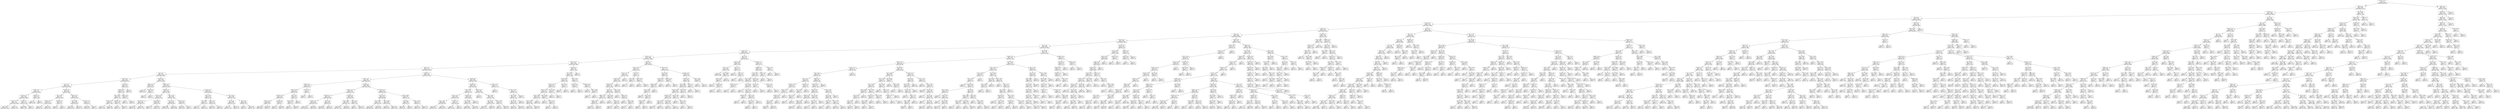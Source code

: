 digraph Tree {
node [shape=box] ;
0 [label="X[1173] <= 0.5\ngini = 0.5\nsamples = 105996\nvalue = [52969, 53027]"] ;
1 [label="X[36] <= 0.5\ngini = 0.486\nsamples = 90271\nvalue = [52795, 37476]"] ;
0 -> 1 [labeldistance=2.5, labelangle=45, headlabel="True"] ;
2 [label="X[1136] <= 0.5\ngini = 0.462\nsamples = 82858\nvalue = [52784, 30074]"] ;
1 -> 2 ;
3 [label="X[20] <= 0.5\ngini = 0.428\nsamples = 76434\nvalue = [52678, 23756]"] ;
2 -> 3 ;
4 [label="X[1130] <= 0.5\ngini = 0.393\nsamples = 71932\nvalue = [52578, 19354]"] ;
3 -> 4 ;
5 [label="X[45] <= 0.5\ngini = 0.356\nsamples = 67632\nvalue = [51955, 15677]"] ;
4 -> 5 ;
6 [label="X[30] <= 0.5\ngini = 0.333\nsamples = 65863\nvalue = [51942, 13921]"] ;
5 -> 6 ;
7 [label="X[221] <= 0.5\ngini = 0.316\nsamples = 64503\nvalue = [51825, 12678]"] ;
6 -> 7 ;
8 [label="X[11] <= 0.5\ngini = 0.306\nsamples = 63796\nvalue = [51743, 12053]"] ;
7 -> 8 ;
9 [label="X[1185] <= 0.5\ngini = 0.297\nsamples = 63034\nvalue = [51615, 11419]"] ;
8 -> 9 ;
10 [label="X[1126] <= 0.5\ngini = 0.288\nsamples = 62403\nvalue = [51511, 10892]"] ;
9 -> 10 ;
11 [label="X[1161] <= 0.5\ngini = 0.281\nsamples = 61888\nvalue = [51442, 10446]"] ;
10 -> 11 ;
12 [label="X[10] <= 0.5\ngini = 0.276\nsamples = 61624\nvalue = [51431, 10193]"] ;
11 -> 12 ;
13 [label="X[9] <= 0.5\ngini = 0.251\nsamples = 54755\nvalue = [46714, 8041]"] ;
12 -> 13 ;
14 [label="X[1167] <= 0.5\ngini = 0.236\nsamples = 52816\nvalue = [45599, 7217]"] ;
13 -> 14 ;
15 [label="X[21] <= 0.5\ngini = 0.231\nsamples = 52595\nvalue = [45593, 7002]"] ;
14 -> 15 ;
16 [label="X[1200] <= 0.5\ngini = 0.22\nsamples = 51651\nvalue = [45136, 6515]"] ;
15 -> 16 ;
17 [label="X[1210] <= 0.5\ngini = 0.216\nsamples = 51468\nvalue = [45135, 6333]"] ;
16 -> 17 ;
18 [label="X[1205] <= 0.5\ngini = 0.211\nsamples = 51263\nvalue = [45123, 6140]"] ;
17 -> 18 ;
19 [label="gini = 0.206\nsamples = 51077\nvalue = [45110, 5967]"] ;
18 -> 19 ;
20 [label="gini = 0.13\nsamples = 186\nvalue = [13, 173]"] ;
18 -> 20 ;
21 [label="X[158] <= 0.5\ngini = 0.11\nsamples = 205\nvalue = [12, 193]"] ;
17 -> 21 ;
22 [label="gini = 0.068\nsamples = 200\nvalue = [7, 193]"] ;
21 -> 22 ;
23 [label="gini = 0.0\nsamples = 5\nvalue = [5, 0]"] ;
21 -> 23 ;
24 [label="X[600] <= 0.5\ngini = 0.011\nsamples = 183\nvalue = [1, 182]"] ;
16 -> 24 ;
25 [label="gini = 0.0\nsamples = 182\nvalue = [0, 182]"] ;
24 -> 25 ;
26 [label="gini = 0.0\nsamples = 1\nvalue = [1, 0]"] ;
24 -> 26 ;
27 [label="X[1190] <= 0.5\ngini = 0.499\nsamples = 944\nvalue = [457, 487]"] ;
15 -> 27 ;
28 [label="X[0] <= 2.98\ngini = 0.43\nsamples = 428\nvalue = [134, 294]"] ;
27 -> 28 ;
29 [label="X[1009] <= 0.5\ngini = 0.424\nsamples = 422\nvalue = [129, 293]"] ;
28 -> 29 ;
30 [label="gini = 0.45\nsamples = 278\nvalue = [95, 183]"] ;
29 -> 30 ;
31 [label="gini = 0.361\nsamples = 144\nvalue = [34, 110]"] ;
29 -> 31 ;
32 [label="X[1009] <= 0.5\ngini = 0.278\nsamples = 6\nvalue = [5, 1]"] ;
28 -> 32 ;
33 [label="gini = 0.0\nsamples = 4\nvalue = [4, 0]"] ;
32 -> 33 ;
34 [label="gini = 0.5\nsamples = 2\nvalue = [1, 1]"] ;
32 -> 34 ;
35 [label="X[223] <= 0.5\ngini = 0.468\nsamples = 516\nvalue = [323, 193]"] ;
27 -> 35 ;
36 [label="X[0] <= 2.665\ngini = 0.487\nsamples = 446\nvalue = [259, 187]"] ;
35 -> 36 ;
37 [label="gini = 0.492\nsamples = 402\nvalue = [226, 176]"] ;
36 -> 37 ;
38 [label="gini = 0.375\nsamples = 44\nvalue = [33, 11]"] ;
36 -> 38 ;
39 [label="X[1015] <= 0.5\ngini = 0.157\nsamples = 70\nvalue = [64, 6]"] ;
35 -> 39 ;
40 [label="gini = 0.134\nsamples = 69\nvalue = [64, 5]"] ;
39 -> 40 ;
41 [label="gini = 0.0\nsamples = 1\nvalue = [0, 1]"] ;
39 -> 41 ;
42 [label="X[16] <= 0.5\ngini = 0.053\nsamples = 221\nvalue = [6, 215]"] ;
14 -> 42 ;
43 [label="X[1024] <= 0.5\ngini = 0.027\nsamples = 218\nvalue = [3, 215]"] ;
42 -> 43 ;
44 [label="X[0] <= 2.935\ngini = 0.018\nsamples = 215\nvalue = [2, 213]"] ;
43 -> 44 ;
45 [label="X[1003] <= 0.5\ngini = 0.01\nsamples = 197\nvalue = [1, 196]"] ;
44 -> 45 ;
46 [label="gini = 0.0\nsamples = 153\nvalue = [0, 153]"] ;
45 -> 46 ;
47 [label="gini = 0.044\nsamples = 44\nvalue = [1, 43]"] ;
45 -> 47 ;
48 [label="X[1009] <= 0.5\ngini = 0.105\nsamples = 18\nvalue = [1, 17]"] ;
44 -> 48 ;
49 [label="gini = 0.0\nsamples = 11\nvalue = [0, 11]"] ;
48 -> 49 ;
50 [label="gini = 0.245\nsamples = 7\nvalue = [1, 6]"] ;
48 -> 50 ;
51 [label="X[104] <= 0.5\ngini = 0.444\nsamples = 3\nvalue = [1, 2]"] ;
43 -> 51 ;
52 [label="gini = 0.0\nsamples = 1\nvalue = [1, 0]"] ;
51 -> 52 ;
53 [label="gini = 0.0\nsamples = 2\nvalue = [0, 2]"] ;
51 -> 53 ;
54 [label="gini = 0.0\nsamples = 3\nvalue = [3, 0]"] ;
42 -> 54 ;
55 [label="X[222] <= 0.5\ngini = 0.489\nsamples = 1939\nvalue = [1115, 824]"] ;
13 -> 55 ;
56 [label="X[996] <= 0.5\ngini = 0.018\nsamples = 109\nvalue = [108, 1]"] ;
55 -> 56 ;
57 [label="gini = 0.0\nsamples = 104\nvalue = [104, 0]"] ;
56 -> 57 ;
58 [label="X[1190] <= 0.5\ngini = 0.32\nsamples = 5\nvalue = [4, 1]"] ;
56 -> 58 ;
59 [label="gini = 0.0\nsamples = 4\nvalue = [4, 0]"] ;
58 -> 59 ;
60 [label="gini = 0.0\nsamples = 1\nvalue = [0, 1]"] ;
58 -> 60 ;
61 [label="X[1009] <= 0.5\ngini = 0.495\nsamples = 1830\nvalue = [1007, 823]"] ;
55 -> 61 ;
62 [label="X[1003] <= 0.5\ngini = 0.478\nsamples = 1228\nvalue = [743, 485]"] ;
61 -> 62 ;
63 [label="X[1012] <= 0.5\ngini = 0.422\nsamples = 740\nvalue = [516, 224]"] ;
62 -> 63 ;
64 [label="X[1156] <= 0.5\ngini = 0.386\nsamples = 655\nvalue = [484, 171]"] ;
63 -> 64 ;
65 [label="gini = 0.462\nsamples = 105\nvalue = [67, 38]"] ;
64 -> 65 ;
66 [label="gini = 0.367\nsamples = 550\nvalue = [417, 133]"] ;
64 -> 66 ;
67 [label="X[1156] <= 0.5\ngini = 0.469\nsamples = 85\nvalue = [32, 53]"] ;
63 -> 67 ;
68 [label="gini = 0.153\nsamples = 12\nvalue = [1, 11]"] ;
67 -> 68 ;
69 [label="gini = 0.489\nsamples = 73\nvalue = [31, 42]"] ;
67 -> 69 ;
70 [label="X[0] <= 2.795\ngini = 0.498\nsamples = 488\nvalue = [227, 261]"] ;
62 -> 70 ;
71 [label="X[0] <= 2.115\ngini = 0.495\nsamples = 462\nvalue = [208, 254]"] ;
70 -> 71 ;
72 [label="gini = 0.499\nsamples = 300\nvalue = [145, 155]"] ;
71 -> 72 ;
73 [label="gini = 0.475\nsamples = 162\nvalue = [63, 99]"] ;
71 -> 73 ;
74 [label="X[1155] <= 0.5\ngini = 0.393\nsamples = 26\nvalue = [19, 7]"] ;
70 -> 74 ;
75 [label="gini = 0.365\nsamples = 25\nvalue = [19, 6]"] ;
74 -> 75 ;
76 [label="gini = 0.0\nsamples = 1\nvalue = [0, 1]"] ;
74 -> 76 ;
77 [label="X[1156] <= 0.5\ngini = 0.492\nsamples = 602\nvalue = [264, 338]"] ;
61 -> 77 ;
78 [label="X[0] <= 1.455\ngini = 0.373\nsamples = 109\nvalue = [27, 82]"] ;
77 -> 78 ;
79 [label="X[0] <= 0.66\ngini = 0.477\nsamples = 61\nvalue = [24, 37]"] ;
78 -> 79 ;
80 [label="gini = 0.4\nsamples = 29\nvalue = [8, 21]"] ;
79 -> 80 ;
81 [label="gini = 0.5\nsamples = 32\nvalue = [16, 16]"] ;
79 -> 81 ;
82 [label="X[0] <= 2.08\ngini = 0.117\nsamples = 48\nvalue = [3, 45]"] ;
78 -> 82 ;
83 [label="gini = 0.191\nsamples = 28\nvalue = [3, 25]"] ;
82 -> 83 ;
84 [label="gini = 0.0\nsamples = 20\nvalue = [0, 20]"] ;
82 -> 84 ;
85 [label="X[0] <= 2.135\ngini = 0.499\nsamples = 493\nvalue = [237, 256]"] ;
77 -> 85 ;
86 [label="X[0] <= 1.96\ngini = 0.498\nsamples = 275\nvalue = [146, 129]"] ;
85 -> 86 ;
87 [label="gini = 0.5\nsamples = 257\nvalue = [131, 126]"] ;
86 -> 87 ;
88 [label="gini = 0.278\nsamples = 18\nvalue = [15, 3]"] ;
86 -> 88 ;
89 [label="X[0] <= 2.22\ngini = 0.486\nsamples = 218\nvalue = [91, 127]"] ;
85 -> 89 ;
90 [label="gini = 0.0\nsamples = 5\nvalue = [0, 5]"] ;
89 -> 90 ;
91 [label="gini = 0.489\nsamples = 213\nvalue = [91, 122]"] ;
89 -> 91 ;
92 [label="X[1009] <= 0.5\ngini = 0.43\nsamples = 6869\nvalue = [4717, 2152]"] ;
12 -> 92 ;
93 [label="X[222] <= 0.5\ngini = 0.393\nsamples = 4876\nvalue = [3566, 1310]"] ;
92 -> 93 ;
94 [label="X[993] <= 0.5\ngini = 0.059\nsamples = 326\nvalue = [316, 10]"] ;
93 -> 94 ;
95 [label="X[1015] <= 0.5\ngini = 0.054\nsamples = 324\nvalue = [315, 9]"] ;
94 -> 95 ;
96 [label="X[1254] <= 0.5\ngini = 0.044\nsamples = 310\nvalue = [303, 7]"] ;
95 -> 96 ;
97 [label="X[1012] <= 0.5\ngini = 0.039\nsamples = 303\nvalue = [297, 6]"] ;
96 -> 97 ;
98 [label="gini = 0.033\nsamples = 294\nvalue = [289, 5]"] ;
97 -> 98 ;
99 [label="gini = 0.198\nsamples = 9\nvalue = [8, 1]"] ;
97 -> 99 ;
100 [label="X[1003] <= 0.5\ngini = 0.245\nsamples = 7\nvalue = [6, 1]"] ;
96 -> 100 ;
101 [label="gini = 0.0\nsamples = 4\nvalue = [4, 0]"] ;
100 -> 101 ;
102 [label="gini = 0.444\nsamples = 3\nvalue = [2, 1]"] ;
100 -> 102 ;
103 [label="X[0] <= 2.87\ngini = 0.245\nsamples = 14\nvalue = [12, 2]"] ;
95 -> 103 ;
104 [label="X[1181] <= 0.5\ngini = 0.142\nsamples = 13\nvalue = [12, 1]"] ;
103 -> 104 ;
105 [label="gini = 0.0\nsamples = 10\nvalue = [10, 0]"] ;
104 -> 105 ;
106 [label="gini = 0.444\nsamples = 3\nvalue = [2, 1]"] ;
104 -> 106 ;
107 [label="gini = 0.0\nsamples = 1\nvalue = [0, 1]"] ;
103 -> 107 ;
108 [label="X[1213] <= 0.5\ngini = 0.5\nsamples = 2\nvalue = [1, 1]"] ;
94 -> 108 ;
109 [label="gini = 0.0\nsamples = 1\nvalue = [0, 1]"] ;
108 -> 109 ;
110 [label="gini = 0.0\nsamples = 1\nvalue = [1, 0]"] ;
108 -> 110 ;
111 [label="X[1003] <= 0.5\ngini = 0.408\nsamples = 4550\nvalue = [3250, 1300]"] ;
93 -> 111 ;
112 [label="X[1012] <= 0.5\ngini = 0.376\nsamples = 3011\nvalue = [2255, 756]"] ;
111 -> 112 ;
113 [label="X[1006] <= 0.5\ngini = 0.351\nsamples = 2673\nvalue = [2067, 606]"] ;
112 -> 113 ;
114 [label="X[1004] <= 0.5\ngini = 0.338\nsamples = 2553\nvalue = [2002, 551]"] ;
113 -> 114 ;
115 [label="gini = 0.327\nsamples = 2459\nvalue = [1952, 507]"] ;
114 -> 115 ;
116 [label="gini = 0.498\nsamples = 94\nvalue = [50, 44]"] ;
114 -> 116 ;
117 [label="X[0] <= 2.49\ngini = 0.497\nsamples = 120\nvalue = [65, 55]"] ;
113 -> 117 ;
118 [label="gini = 0.499\nsamples = 82\nvalue = [39, 43]"] ;
117 -> 118 ;
119 [label="gini = 0.432\nsamples = 38\nvalue = [26, 12]"] ;
117 -> 119 ;
120 [label="X[1186] <= 0.5\ngini = 0.494\nsamples = 338\nvalue = [188, 150]"] ;
112 -> 120 ;
121 [label="X[0] <= 2.535\ngini = 0.488\nsamples = 313\nvalue = [181, 132]"] ;
120 -> 121 ;
122 [label="gini = 0.498\nsamples = 227\nvalue = [121, 106]"] ;
121 -> 122 ;
123 [label="gini = 0.422\nsamples = 86\nvalue = [60, 26]"] ;
121 -> 123 ;
124 [label="X[0] <= 0.25\ngini = 0.403\nsamples = 25\nvalue = [7, 18]"] ;
120 -> 124 ;
125 [label="gini = 0.0\nsamples = 1\nvalue = [1, 0]"] ;
124 -> 125 ;
126 [label="gini = 0.375\nsamples = 24\nvalue = [6, 18]"] ;
124 -> 126 ;
127 [label="X[1253] <= 0.5\ngini = 0.457\nsamples = 1539\nvalue = [995, 544]"] ;
111 -> 127 ;
128 [label="X[0] <= 2.745\ngini = 0.465\nsamples = 1428\nvalue = [904, 524]"] ;
127 -> 128 ;
129 [label="X[0] <= 2.495\ngini = 0.472\nsamples = 1207\nvalue = [746, 461]"] ;
128 -> 129 ;
130 [label="gini = 0.465\nsamples = 1025\nvalue = [649, 376]"] ;
129 -> 130 ;
131 [label="gini = 0.498\nsamples = 182\nvalue = [97, 85]"] ;
129 -> 131 ;
132 [label="X[0] <= 2.855\ngini = 0.408\nsamples = 221\nvalue = [158, 63]"] ;
128 -> 132 ;
133 [label="gini = 0.322\nsamples = 99\nvalue = [79, 20]"] ;
132 -> 133 ;
134 [label="gini = 0.456\nsamples = 122\nvalue = [79, 43]"] ;
132 -> 134 ;
135 [label="X[0] <= 0.995\ngini = 0.295\nsamples = 111\nvalue = [91, 20]"] ;
127 -> 135 ;
136 [label="X[0] <= 0.83\ngini = 0.444\nsamples = 39\nvalue = [26, 13]"] ;
135 -> 136 ;
137 [label="gini = 0.401\nsamples = 36\nvalue = [26, 10]"] ;
136 -> 137 ;
138 [label="gini = 0.0\nsamples = 3\nvalue = [0, 3]"] ;
136 -> 138 ;
139 [label="X[0] <= 2.615\ngini = 0.176\nsamples = 72\nvalue = [65, 7]"] ;
135 -> 139 ;
140 [label="gini = 0.101\nsamples = 56\nvalue = [53, 3]"] ;
139 -> 140 ;
141 [label="gini = 0.375\nsamples = 16\nvalue = [12, 4]"] ;
139 -> 141 ;
142 [label="X[1186] <= 0.5\ngini = 0.488\nsamples = 1993\nvalue = [1151, 842]"] ;
92 -> 142 ;
143 [label="X[1268] <= 0.5\ngini = 0.482\nsamples = 1819\nvalue = [1084, 735]"] ;
142 -> 143 ;
144 [label="X[0] <= 2.705\ngini = 0.471\nsamples = 1519\nvalue = [942, 577]"] ;
143 -> 144 ;
145 [label="X[0] <= 2.315\ngini = 0.481\nsamples = 1263\nvalue = [753, 510]"] ;
144 -> 145 ;
146 [label="X[0] <= 1.005\ngini = 0.466\nsamples = 958\nvalue = [604, 354]"] ;
145 -> 146 ;
147 [label="gini = 0.49\nsamples = 459\nvalue = [262, 197]"] ;
146 -> 147 ;
148 [label="gini = 0.431\nsamples = 499\nvalue = [342, 157]"] ;
146 -> 148 ;
149 [label="X[1256] <= 0.5\ngini = 0.5\nsamples = 305\nvalue = [149, 156]"] ;
145 -> 149 ;
150 [label="gini = 0.5\nsamples = 300\nvalue = [149, 151]"] ;
149 -> 150 ;
151 [label="gini = 0.0\nsamples = 5\nvalue = [0, 5]"] ;
149 -> 151 ;
152 [label="X[1253] <= 0.5\ngini = 0.386\nsamples = 256\nvalue = [189, 67]"] ;
144 -> 152 ;
153 [label="X[0] <= 2.965\ngini = 0.406\nsamples = 237\nvalue = [170, 67]"] ;
152 -> 153 ;
154 [label="gini = 0.386\nsamples = 203\nvalue = [150, 53]"] ;
153 -> 154 ;
155 [label="gini = 0.484\nsamples = 34\nvalue = [20, 14]"] ;
153 -> 155 ;
156 [label="gini = 0.0\nsamples = 19\nvalue = [19, 0]"] ;
152 -> 156 ;
157 [label="X[222] <= 0.5\ngini = 0.499\nsamples = 300\nvalue = [142, 158]"] ;
143 -> 157 ;
158 [label="gini = 0.0\nsamples = 8\nvalue = [8, 0]"] ;
157 -> 158 ;
159 [label="X[0] <= 2.935\ngini = 0.497\nsamples = 292\nvalue = [134, 158]"] ;
157 -> 159 ;
160 [label="X[0] <= 2.875\ngini = 0.494\nsamples = 282\nvalue = [126, 156]"] ;
159 -> 160 ;
161 [label="gini = 0.496\nsamples = 271\nvalue = [124, 147]"] ;
160 -> 161 ;
162 [label="gini = 0.298\nsamples = 11\nvalue = [2, 9]"] ;
160 -> 162 ;
163 [label="X[0] <= 2.965\ngini = 0.32\nsamples = 10\nvalue = [8, 2]"] ;
159 -> 163 ;
164 [label="gini = 0.0\nsamples = 4\nvalue = [4, 0]"] ;
163 -> 164 ;
165 [label="gini = 0.444\nsamples = 6\nvalue = [4, 2]"] ;
163 -> 165 ;
166 [label="X[222] <= 0.5\ngini = 0.474\nsamples = 174\nvalue = [67, 107]"] ;
142 -> 166 ;
167 [label="gini = 0.0\nsamples = 2\nvalue = [2, 0]"] ;
166 -> 167 ;
168 [label="X[0] <= 2.975\ngini = 0.47\nsamples = 172\nvalue = [65, 107]"] ;
166 -> 168 ;
169 [label="X[0] <= 2.945\ngini = 0.467\nsamples = 170\nvalue = [63, 107]"] ;
168 -> 169 ;
170 [label="X[0] <= 0.615\ngini = 0.473\nsamples = 164\nvalue = [63, 101]"] ;
169 -> 170 ;
171 [label="gini = 0.367\nsamples = 33\nvalue = [8, 25]"] ;
170 -> 171 ;
172 [label="gini = 0.487\nsamples = 131\nvalue = [55, 76]"] ;
170 -> 172 ;
173 [label="gini = 0.0\nsamples = 6\nvalue = [0, 6]"] ;
169 -> 173 ;
174 [label="gini = 0.0\nsamples = 2\nvalue = [2, 0]"] ;
168 -> 174 ;
175 [label="X[1021] <= 0.5\ngini = 0.08\nsamples = 264\nvalue = [11, 253]"] ;
11 -> 175 ;
176 [label="X[0] <= 2.825\ngini = 0.073\nsamples = 263\nvalue = [10, 253]"] ;
175 -> 176 ;
177 [label="X[1015] <= 0.5\ngini = 0.054\nsamples = 251\nvalue = [7, 244]"] ;
176 -> 177 ;
178 [label="X[1010] <= 0.5\ngini = 0.047\nsamples = 247\nvalue = [6, 241]"] ;
177 -> 178 ;
179 [label="X[1007] <= 0.5\ngini = 0.04\nsamples = 242\nvalue = [5, 237]"] ;
178 -> 179 ;
180 [label="X[0] <= 1.635\ngini = 0.033\nsamples = 235\nvalue = [4, 231]"] ;
179 -> 180 ;
181 [label="X[0] <= 1.625\ngini = 0.054\nsamples = 144\nvalue = [4, 140]"] ;
180 -> 181 ;
182 [label="gini = 0.042\nsamples = 141\nvalue = [3, 138]"] ;
181 -> 182 ;
183 [label="gini = 0.444\nsamples = 3\nvalue = [1, 2]"] ;
181 -> 183 ;
184 [label="gini = 0.0\nsamples = 91\nvalue = [0, 91]"] ;
180 -> 184 ;
185 [label="X[0] <= 0.845\ngini = 0.245\nsamples = 7\nvalue = [1, 6]"] ;
179 -> 185 ;
186 [label="gini = 0.0\nsamples = 3\nvalue = [0, 3]"] ;
185 -> 186 ;
187 [label="X[0] <= 1.225\ngini = 0.375\nsamples = 4\nvalue = [1, 3]"] ;
185 -> 187 ;
188 [label="gini = 0.0\nsamples = 1\nvalue = [1, 0]"] ;
187 -> 188 ;
189 [label="gini = 0.0\nsamples = 3\nvalue = [0, 3]"] ;
187 -> 189 ;
190 [label="X[0] <= 2.345\ngini = 0.32\nsamples = 5\nvalue = [1, 4]"] ;
178 -> 190 ;
191 [label="gini = 0.0\nsamples = 4\nvalue = [0, 4]"] ;
190 -> 191 ;
192 [label="gini = 0.0\nsamples = 1\nvalue = [1, 0]"] ;
190 -> 192 ;
193 [label="X[0] <= 2.115\ngini = 0.375\nsamples = 4\nvalue = [1, 3]"] ;
177 -> 193 ;
194 [label="gini = 0.0\nsamples = 3\nvalue = [0, 3]"] ;
193 -> 194 ;
195 [label="gini = 0.0\nsamples = 1\nvalue = [1, 0]"] ;
193 -> 195 ;
196 [label="X[0] <= 2.835\ngini = 0.375\nsamples = 12\nvalue = [3, 9]"] ;
176 -> 196 ;
197 [label="X[1012] <= 0.5\ngini = 0.444\nsamples = 3\nvalue = [2, 1]"] ;
196 -> 197 ;
198 [label="gini = 0.0\nsamples = 2\nvalue = [2, 0]"] ;
197 -> 198 ;
199 [label="gini = 0.0\nsamples = 1\nvalue = [0, 1]"] ;
197 -> 199 ;
200 [label="X[1009] <= 0.5\ngini = 0.198\nsamples = 9\nvalue = [1, 8]"] ;
196 -> 200 ;
201 [label="gini = 0.0\nsamples = 6\nvalue = [0, 6]"] ;
200 -> 201 ;
202 [label="X[0] <= 2.905\ngini = 0.444\nsamples = 3\nvalue = [1, 2]"] ;
200 -> 202 ;
203 [label="gini = 0.5\nsamples = 2\nvalue = [1, 1]"] ;
202 -> 203 ;
204 [label="gini = 0.0\nsamples = 1\nvalue = [0, 1]"] ;
202 -> 204 ;
205 [label="gini = 0.0\nsamples = 1\nvalue = [1, 0]"] ;
175 -> 205 ;
206 [label="X[60] <= 0.5\ngini = 0.232\nsamples = 515\nvalue = [69, 446]"] ;
10 -> 206 ;
207 [label="X[0] <= 2.015\ngini = 0.319\nsamples = 276\nvalue = [55, 221]"] ;
206 -> 207 ;
208 [label="X[1010] <= 0.5\ngini = 0.38\nsamples = 200\nvalue = [51, 149]"] ;
207 -> 208 ;
209 [label="X[1018] <= 0.5\ngini = 0.365\nsamples = 196\nvalue = [47, 149]"] ;
208 -> 209 ;
210 [label="X[1008] <= 0.5\ngini = 0.352\nsamples = 193\nvalue = [44, 149]"] ;
209 -> 210 ;
211 [label="X[33] <= 0.5\ngini = 0.328\nsamples = 184\nvalue = [38, 146]"] ;
210 -> 211 ;
212 [label="X[992] <= 0.5\ngini = 0.302\nsamples = 173\nvalue = [32, 141]"] ;
211 -> 212 ;
213 [label="X[996] <= 0.5\ngini = 0.289\nsamples = 171\nvalue = [30, 141]"] ;
212 -> 213 ;
214 [label="gini = 0.271\nsamples = 167\nvalue = [27, 140]"] ;
213 -> 214 ;
215 [label="gini = 0.375\nsamples = 4\nvalue = [3, 1]"] ;
213 -> 215 ;
216 [label="gini = 0.0\nsamples = 2\nvalue = [2, 0]"] ;
212 -> 216 ;
217 [label="X[0] <= 0.46\ngini = 0.496\nsamples = 11\nvalue = [6, 5]"] ;
211 -> 217 ;
218 [label="gini = 0.0\nsamples = 1\nvalue = [0, 1]"] ;
217 -> 218 ;
219 [label="X[0] <= 0.6\ngini = 0.48\nsamples = 10\nvalue = [6, 4]"] ;
217 -> 219 ;
220 [label="gini = 0.0\nsamples = 3\nvalue = [3, 0]"] ;
219 -> 220 ;
221 [label="gini = 0.49\nsamples = 7\nvalue = [3, 4]"] ;
219 -> 221 ;
222 [label="X[0] <= 0.54\ngini = 0.444\nsamples = 9\nvalue = [6, 3]"] ;
210 -> 222 ;
223 [label="gini = 0.0\nsamples = 1\nvalue = [0, 1]"] ;
222 -> 223 ;
224 [label="X[58] <= 0.5\ngini = 0.375\nsamples = 8\nvalue = [6, 2]"] ;
222 -> 224 ;
225 [label="gini = 0.0\nsamples = 5\nvalue = [5, 0]"] ;
224 -> 225 ;
226 [label="X[0] <= 0.88\ngini = 0.444\nsamples = 3\nvalue = [1, 2]"] ;
224 -> 226 ;
227 [label="gini = 0.0\nsamples = 1\nvalue = [0, 1]"] ;
226 -> 227 ;
228 [label="gini = 0.5\nsamples = 2\nvalue = [1, 1]"] ;
226 -> 228 ;
229 [label="gini = 0.0\nsamples = 3\nvalue = [3, 0]"] ;
209 -> 229 ;
230 [label="gini = 0.0\nsamples = 4\nvalue = [4, 0]"] ;
208 -> 230 ;
231 [label="X[0] <= 2.93\ngini = 0.1\nsamples = 76\nvalue = [4, 72]"] ;
207 -> 231 ;
232 [label="X[15] <= 0.5\ngini = 0.027\nsamples = 72\nvalue = [1, 71]"] ;
231 -> 232 ;
233 [label="gini = 0.0\nsamples = 71\nvalue = [0, 71]"] ;
232 -> 233 ;
234 [label="gini = 0.0\nsamples = 1\nvalue = [1, 0]"] ;
232 -> 234 ;
235 [label="X[0] <= 2.955\ngini = 0.375\nsamples = 4\nvalue = [3, 1]"] ;
231 -> 235 ;
236 [label="gini = 0.0\nsamples = 3\nvalue = [3, 0]"] ;
235 -> 236 ;
237 [label="gini = 0.0\nsamples = 1\nvalue = [0, 1]"] ;
235 -> 237 ;
238 [label="X[0] <= 0.475\ngini = 0.11\nsamples = 239\nvalue = [14, 225]"] ;
206 -> 238 ;
239 [label="X[0] <= 0.455\ngini = 0.34\nsamples = 23\nvalue = [5, 18]"] ;
238 -> 239 ;
240 [label="X[1012] <= 0.5\ngini = 0.255\nsamples = 20\nvalue = [3, 17]"] ;
239 -> 240 ;
241 [label="X[1008] <= 0.5\ngini = 0.188\nsamples = 19\nvalue = [2, 17]"] ;
240 -> 241 ;
242 [label="X[0] <= 0.405\ngini = 0.105\nsamples = 18\nvalue = [1, 17]"] ;
241 -> 242 ;
243 [label="gini = 0.0\nsamples = 8\nvalue = [0, 8]"] ;
242 -> 243 ;
244 [label="X[0] <= 0.415\ngini = 0.18\nsamples = 10\nvalue = [1, 9]"] ;
242 -> 244 ;
245 [label="X[1009] <= 0.5\ngini = 0.32\nsamples = 5\nvalue = [1, 4]"] ;
244 -> 245 ;
246 [label="gini = 0.0\nsamples = 1\nvalue = [0, 1]"] ;
245 -> 246 ;
247 [label="gini = 0.375\nsamples = 4\nvalue = [1, 3]"] ;
245 -> 247 ;
248 [label="gini = 0.0\nsamples = 5\nvalue = [0, 5]"] ;
244 -> 248 ;
249 [label="gini = 0.0\nsamples = 1\nvalue = [1, 0]"] ;
241 -> 249 ;
250 [label="gini = 0.0\nsamples = 1\nvalue = [1, 0]"] ;
240 -> 250 ;
251 [label="X[1003] <= 0.5\ngini = 0.444\nsamples = 3\nvalue = [2, 1]"] ;
239 -> 251 ;
252 [label="gini = 0.0\nsamples = 2\nvalue = [2, 0]"] ;
251 -> 252 ;
253 [label="gini = 0.0\nsamples = 1\nvalue = [0, 1]"] ;
251 -> 253 ;
254 [label="X[1004] <= 0.5\ngini = 0.08\nsamples = 216\nvalue = [9, 207]"] ;
238 -> 254 ;
255 [label="X[1015] <= 0.5\ngini = 0.064\nsamples = 210\nvalue = [7, 203]"] ;
254 -> 255 ;
256 [label="X[0] <= 2.825\ngini = 0.056\nsamples = 208\nvalue = [6, 202]"] ;
255 -> 256 ;
257 [label="X[1012] <= 0.5\ngini = 0.049\nsamples = 198\nvalue = [5, 193]"] ;
256 -> 257 ;
258 [label="X[1003] <= 0.5\ngini = 0.043\nsamples = 184\nvalue = [4, 180]"] ;
257 -> 258 ;
259 [label="X[0] <= 0.735\ngini = 0.029\nsamples = 137\nvalue = [2, 135]"] ;
258 -> 259 ;
260 [label="gini = 0.087\nsamples = 22\nvalue = [1, 21]"] ;
259 -> 260 ;
261 [label="gini = 0.017\nsamples = 115\nvalue = [1, 114]"] ;
259 -> 261 ;
262 [label="X[0] <= 2.405\ngini = 0.081\nsamples = 47\nvalue = [2, 45]"] ;
258 -> 262 ;
263 [label="gini = 0.121\nsamples = 31\nvalue = [2, 29]"] ;
262 -> 263 ;
264 [label="gini = 0.0\nsamples = 16\nvalue = [0, 16]"] ;
262 -> 264 ;
265 [label="X[0] <= 1.485\ngini = 0.133\nsamples = 14\nvalue = [1, 13]"] ;
257 -> 265 ;
266 [label="gini = 0.0\nsamples = 7\nvalue = [0, 7]"] ;
265 -> 266 ;
267 [label="X[0] <= 1.575\ngini = 0.245\nsamples = 7\nvalue = [1, 6]"] ;
265 -> 267 ;
268 [label="gini = 0.5\nsamples = 2\nvalue = [1, 1]"] ;
267 -> 268 ;
269 [label="gini = 0.0\nsamples = 5\nvalue = [0, 5]"] ;
267 -> 269 ;
270 [label="X[0] <= 2.835\ngini = 0.18\nsamples = 10\nvalue = [1, 9]"] ;
256 -> 270 ;
271 [label="gini = 0.0\nsamples = 1\nvalue = [1, 0]"] ;
270 -> 271 ;
272 [label="gini = 0.0\nsamples = 9\nvalue = [0, 9]"] ;
270 -> 272 ;
273 [label="X[0] <= 1.25\ngini = 0.5\nsamples = 2\nvalue = [1, 1]"] ;
255 -> 273 ;
274 [label="gini = 0.0\nsamples = 1\nvalue = [0, 1]"] ;
273 -> 274 ;
275 [label="gini = 0.0\nsamples = 1\nvalue = [1, 0]"] ;
273 -> 275 ;
276 [label="X[0] <= 2.595\ngini = 0.444\nsamples = 6\nvalue = [2, 4]"] ;
254 -> 276 ;
277 [label="gini = 0.0\nsamples = 4\nvalue = [0, 4]"] ;
276 -> 277 ;
278 [label="gini = 0.0\nsamples = 2\nvalue = [2, 0]"] ;
276 -> 278 ;
279 [label="X[3] <= 0.5\ngini = 0.275\nsamples = 631\nvalue = [104, 527]"] ;
9 -> 279 ;
280 [label="X[1000] <= 0.5\ngini = 0.008\nsamples = 522\nvalue = [2, 520]"] ;
279 -> 280 ;
281 [label="X[17] <= 0.5\ngini = 0.004\nsamples = 507\nvalue = [1, 506]"] ;
280 -> 281 ;
282 [label="gini = 0.0\nsamples = 454\nvalue = [0, 454]"] ;
281 -> 282 ;
283 [label="X[0] <= 0.695\ngini = 0.037\nsamples = 53\nvalue = [1, 52]"] ;
281 -> 283 ;
284 [label="X[0] <= 0.53\ngini = 0.245\nsamples = 7\nvalue = [1, 6]"] ;
283 -> 284 ;
285 [label="gini = 0.0\nsamples = 4\nvalue = [0, 4]"] ;
284 -> 285 ;
286 [label="X[1003] <= 0.5\ngini = 0.444\nsamples = 3\nvalue = [1, 2]"] ;
284 -> 286 ;
287 [label="gini = 0.0\nsamples = 2\nvalue = [0, 2]"] ;
286 -> 287 ;
288 [label="gini = 0.0\nsamples = 1\nvalue = [1, 0]"] ;
286 -> 288 ;
289 [label="gini = 0.0\nsamples = 46\nvalue = [0, 46]"] ;
283 -> 289 ;
290 [label="X[0] <= 1.67\ngini = 0.124\nsamples = 15\nvalue = [1, 14]"] ;
280 -> 290 ;
291 [label="gini = 0.0\nsamples = 10\nvalue = [0, 10]"] ;
290 -> 291 ;
292 [label="X[0] <= 1.87\ngini = 0.32\nsamples = 5\nvalue = [1, 4]"] ;
290 -> 292 ;
293 [label="gini = 0.0\nsamples = 1\nvalue = [1, 0]"] ;
292 -> 293 ;
294 [label="gini = 0.0\nsamples = 4\nvalue = [0, 4]"] ;
292 -> 294 ;
295 [label="X[1004] <= 0.5\ngini = 0.12\nsamples = 109\nvalue = [102, 7]"] ;
279 -> 295 ;
296 [label="X[998] <= 0.5\ngini = 0.106\nsamples = 107\nvalue = [101, 6]"] ;
295 -> 296 ;
297 [label="X[1012] <= 0.5\ngini = 0.091\nsamples = 105\nvalue = [100, 5]"] ;
296 -> 297 ;
298 [label="X[0] <= 0.055\ngini = 0.061\nsamples = 96\nvalue = [93, 3]"] ;
297 -> 298 ;
299 [label="X[1008] <= 0.5\ngini = 0.444\nsamples = 3\nvalue = [2, 1]"] ;
298 -> 299 ;
300 [label="gini = 0.0\nsamples = 2\nvalue = [2, 0]"] ;
299 -> 300 ;
301 [label="gini = 0.0\nsamples = 1\nvalue = [0, 1]"] ;
299 -> 301 ;
302 [label="X[0] <= 2.695\ngini = 0.042\nsamples = 93\nvalue = [91, 2]"] ;
298 -> 302 ;
303 [label="gini = 0.0\nsamples = 71\nvalue = [71, 0]"] ;
302 -> 303 ;
304 [label="X[0] <= 2.715\ngini = 0.165\nsamples = 22\nvalue = [20, 2]"] ;
302 -> 304 ;
305 [label="X[1009] <= 0.5\ngini = 0.5\nsamples = 2\nvalue = [1, 1]"] ;
304 -> 305 ;
306 [label="gini = 0.0\nsamples = 1\nvalue = [1, 0]"] ;
305 -> 306 ;
307 [label="gini = 0.0\nsamples = 1\nvalue = [0, 1]"] ;
305 -> 307 ;
308 [label="X[0] <= 2.755\ngini = 0.095\nsamples = 20\nvalue = [19, 1]"] ;
304 -> 308 ;
309 [label="X[0] <= 2.745\ngini = 0.278\nsamples = 6\nvalue = [5, 1]"] ;
308 -> 309 ;
310 [label="gini = 0.0\nsamples = 4\nvalue = [4, 0]"] ;
309 -> 310 ;
311 [label="gini = 0.5\nsamples = 2\nvalue = [1, 1]"] ;
309 -> 311 ;
312 [label="gini = 0.0\nsamples = 14\nvalue = [14, 0]"] ;
308 -> 312 ;
313 [label="X[222] <= 0.5\ngini = 0.346\nsamples = 9\nvalue = [7, 2]"] ;
297 -> 313 ;
314 [label="X[0] <= 1.855\ngini = 0.5\nsamples = 2\nvalue = [1, 1]"] ;
313 -> 314 ;
315 [label="gini = 0.0\nsamples = 1\nvalue = [0, 1]"] ;
314 -> 315 ;
316 [label="gini = 0.0\nsamples = 1\nvalue = [1, 0]"] ;
314 -> 316 ;
317 [label="X[0] <= 2.76\ngini = 0.245\nsamples = 7\nvalue = [6, 1]"] ;
313 -> 317 ;
318 [label="gini = 0.0\nsamples = 6\nvalue = [6, 0]"] ;
317 -> 318 ;
319 [label="gini = 0.0\nsamples = 1\nvalue = [0, 1]"] ;
317 -> 319 ;
320 [label="X[0] <= 1.855\ngini = 0.5\nsamples = 2\nvalue = [1, 1]"] ;
296 -> 320 ;
321 [label="gini = 0.0\nsamples = 1\nvalue = [0, 1]"] ;
320 -> 321 ;
322 [label="gini = 0.0\nsamples = 1\nvalue = [1, 0]"] ;
320 -> 322 ;
323 [label="X[0] <= 2.38\ngini = 0.5\nsamples = 2\nvalue = [1, 1]"] ;
295 -> 323 ;
324 [label="gini = 0.0\nsamples = 1\nvalue = [1, 0]"] ;
323 -> 324 ;
325 [label="gini = 0.0\nsamples = 1\nvalue = [0, 1]"] ;
323 -> 325 ;
326 [label="X[0] <= 2.895\ngini = 0.28\nsamples = 762\nvalue = [128, 634]"] ;
8 -> 326 ;
327 [label="X[1009] <= 0.5\ngini = 0.265\nsamples = 745\nvalue = [117, 628]"] ;
326 -> 327 ;
328 [label="X[1003] <= 0.5\ngini = 0.332\nsamples = 429\nvalue = [90, 339]"] ;
327 -> 328 ;
329 [label="X[1167] <= 0.5\ngini = 0.412\nsamples = 210\nvalue = [61, 149]"] ;
328 -> 329 ;
330 [label="X[0] <= 0.94\ngini = 0.435\nsamples = 191\nvalue = [61, 130]"] ;
329 -> 330 ;
331 [label="X[0] <= 0.715\ngini = 0.497\nsamples = 48\nvalue = [22, 26]"] ;
330 -> 331 ;
332 [label="X[1030] <= 0.5\ngini = 0.478\nsamples = 38\nvalue = [15, 23]"] ;
331 -> 332 ;
333 [label="X[1024] <= 0.5\ngini = 0.47\nsamples = 37\nvalue = [14, 23]"] ;
332 -> 333 ;
334 [label="X[1000] <= 0.5\ngini = 0.461\nsamples = 36\nvalue = [13, 23]"] ;
333 -> 334 ;
335 [label="X[0] <= 0.345\ngini = 0.451\nsamples = 35\nvalue = [12, 23]"] ;
334 -> 335 ;
336 [label="gini = 0.219\nsamples = 8\nvalue = [1, 7]"] ;
335 -> 336 ;
337 [label="gini = 0.483\nsamples = 27\nvalue = [11, 16]"] ;
335 -> 337 ;
338 [label="gini = 0.0\nsamples = 1\nvalue = [1, 0]"] ;
334 -> 338 ;
339 [label="gini = 0.0\nsamples = 1\nvalue = [1, 0]"] ;
333 -> 339 ;
340 [label="gini = 0.0\nsamples = 1\nvalue = [1, 0]"] ;
332 -> 340 ;
341 [label="X[1203] <= 0.5\ngini = 0.42\nsamples = 10\nvalue = [7, 3]"] ;
331 -> 341 ;
342 [label="X[0] <= 0.925\ngini = 0.5\nsamples = 6\nvalue = [3, 3]"] ;
341 -> 342 ;
343 [label="X[0] <= 0.775\ngini = 0.375\nsamples = 4\nvalue = [1, 3]"] ;
342 -> 343 ;
344 [label="gini = 0.0\nsamples = 1\nvalue = [1, 0]"] ;
343 -> 344 ;
345 [label="gini = 0.0\nsamples = 3\nvalue = [0, 3]"] ;
343 -> 345 ;
346 [label="gini = 0.0\nsamples = 2\nvalue = [2, 0]"] ;
342 -> 346 ;
347 [label="gini = 0.0\nsamples = 4\nvalue = [4, 0]"] ;
341 -> 347 ;
348 [label="X[992] <= 0.5\ngini = 0.397\nsamples = 143\nvalue = [39, 104]"] ;
330 -> 348 ;
349 [label="X[1012] <= 0.5\ngini = 0.387\nsamples = 141\nvalue = [37, 104]"] ;
348 -> 349 ;
350 [label="X[1007] <= 0.5\ngini = 0.422\nsamples = 106\nvalue = [32, 74]"] ;
349 -> 350 ;
351 [label="X[998] <= 0.5\ngini = 0.449\nsamples = 88\nvalue = [30, 58]"] ;
350 -> 351 ;
352 [label="X[991] <= 0.5\ngini = 0.464\nsamples = 82\nvalue = [30, 52]"] ;
351 -> 352 ;
353 [label="gini = 0.476\nsamples = 77\nvalue = [30, 47]"] ;
352 -> 353 ;
354 [label="gini = 0.0\nsamples = 5\nvalue = [0, 5]"] ;
352 -> 354 ;
355 [label="gini = 0.0\nsamples = 6\nvalue = [0, 6]"] ;
351 -> 355 ;
356 [label="X[0] <= 2.615\ngini = 0.198\nsamples = 18\nvalue = [2, 16]"] ;
350 -> 356 ;
357 [label="X[0] <= 2.215\ngini = 0.111\nsamples = 17\nvalue = [1, 16]"] ;
356 -> 357 ;
358 [label="gini = 0.0\nsamples = 12\nvalue = [0, 12]"] ;
357 -> 358 ;
359 [label="gini = 0.32\nsamples = 5\nvalue = [1, 4]"] ;
357 -> 359 ;
360 [label="gini = 0.0\nsamples = 1\nvalue = [1, 0]"] ;
356 -> 360 ;
361 [label="X[0] <= 2.88\ngini = 0.245\nsamples = 35\nvalue = [5, 30]"] ;
349 -> 361 ;
362 [label="X[0] <= 1.21\ngini = 0.208\nsamples = 34\nvalue = [4, 30]"] ;
361 -> 362 ;
363 [label="X[0] <= 1.05\ngini = 0.5\nsamples = 2\nvalue = [1, 1]"] ;
362 -> 363 ;
364 [label="gini = 0.0\nsamples = 1\nvalue = [0, 1]"] ;
363 -> 364 ;
365 [label="gini = 0.0\nsamples = 1\nvalue = [1, 0]"] ;
363 -> 365 ;
366 [label="X[0] <= 2.405\ngini = 0.17\nsamples = 32\nvalue = [3, 29]"] ;
362 -> 366 ;
367 [label="gini = 0.227\nsamples = 23\nvalue = [3, 20]"] ;
366 -> 367 ;
368 [label="gini = 0.0\nsamples = 9\nvalue = [0, 9]"] ;
366 -> 368 ;
369 [label="gini = 0.0\nsamples = 1\nvalue = [1, 0]"] ;
361 -> 369 ;
370 [label="gini = 0.0\nsamples = 2\nvalue = [2, 0]"] ;
348 -> 370 ;
371 [label="gini = 0.0\nsamples = 19\nvalue = [0, 19]"] ;
329 -> 371 ;
372 [label="X[0] <= 0.905\ngini = 0.23\nsamples = 219\nvalue = [29, 190]"] ;
328 -> 372 ;
373 [label="X[0] <= 0.805\ngini = 0.348\nsamples = 58\nvalue = [13, 45]"] ;
372 -> 373 ;
374 [label="X[0] <= 0.555\ngini = 0.237\nsamples = 51\nvalue = [7, 44]"] ;
373 -> 374 ;
375 [label="X[0] <= 0.425\ngini = 0.355\nsamples = 26\nvalue = [6, 20]"] ;
374 -> 375 ;
376 [label="X[0] <= 0.365\ngini = 0.198\nsamples = 18\nvalue = [2, 16]"] ;
375 -> 376 ;
377 [label="X[0] <= 0.35\ngini = 0.278\nsamples = 12\nvalue = [2, 10]"] ;
376 -> 377 ;
378 [label="X[0] <= 0.28\ngini = 0.165\nsamples = 11\nvalue = [1, 10]"] ;
377 -> 378 ;
379 [label="gini = 0.278\nsamples = 6\nvalue = [1, 5]"] ;
378 -> 379 ;
380 [label="gini = 0.0\nsamples = 5\nvalue = [0, 5]"] ;
378 -> 380 ;
381 [label="gini = 0.0\nsamples = 1\nvalue = [1, 0]"] ;
377 -> 381 ;
382 [label="gini = 0.0\nsamples = 6\nvalue = [0, 6]"] ;
376 -> 382 ;
383 [label="X[0] <= 0.495\ngini = 0.5\nsamples = 8\nvalue = [4, 4]"] ;
375 -> 383 ;
384 [label="X[1203] <= 0.5\ngini = 0.375\nsamples = 4\nvalue = [3, 1]"] ;
383 -> 384 ;
385 [label="X[0] <= 0.48\ngini = 0.444\nsamples = 3\nvalue = [2, 1]"] ;
384 -> 385 ;
386 [label="gini = 0.5\nsamples = 2\nvalue = [1, 1]"] ;
385 -> 386 ;
387 [label="gini = 0.0\nsamples = 1\nvalue = [1, 0]"] ;
385 -> 387 ;
388 [label="gini = 0.0\nsamples = 1\nvalue = [1, 0]"] ;
384 -> 388 ;
389 [label="X[0] <= 0.535\ngini = 0.375\nsamples = 4\nvalue = [1, 3]"] ;
383 -> 389 ;
390 [label="gini = 0.0\nsamples = 3\nvalue = [0, 3]"] ;
389 -> 390 ;
391 [label="gini = 0.0\nsamples = 1\nvalue = [1, 0]"] ;
389 -> 391 ;
392 [label="X[0] <= 0.705\ngini = 0.077\nsamples = 25\nvalue = [1, 24]"] ;
374 -> 392 ;
393 [label="gini = 0.0\nsamples = 15\nvalue = [0, 15]"] ;
392 -> 393 ;
394 [label="X[0] <= 0.725\ngini = 0.18\nsamples = 10\nvalue = [1, 9]"] ;
392 -> 394 ;
395 [label="X[1228] <= 0.5\ngini = 0.5\nsamples = 2\nvalue = [1, 1]"] ;
394 -> 395 ;
396 [label="gini = 0.0\nsamples = 1\nvalue = [0, 1]"] ;
395 -> 396 ;
397 [label="gini = 0.0\nsamples = 1\nvalue = [1, 0]"] ;
395 -> 397 ;
398 [label="gini = 0.0\nsamples = 8\nvalue = [0, 8]"] ;
394 -> 398 ;
399 [label="X[0] <= 0.835\ngini = 0.245\nsamples = 7\nvalue = [6, 1]"] ;
373 -> 399 ;
400 [label="gini = 0.0\nsamples = 4\nvalue = [4, 0]"] ;
399 -> 400 ;
401 [label="X[0] <= 0.86\ngini = 0.444\nsamples = 3\nvalue = [2, 1]"] ;
399 -> 401 ;
402 [label="gini = 0.0\nsamples = 1\nvalue = [0, 1]"] ;
401 -> 402 ;
403 [label="gini = 0.0\nsamples = 2\nvalue = [2, 0]"] ;
401 -> 403 ;
404 [label="X[1228] <= 0.5\ngini = 0.179\nsamples = 161\nvalue = [16, 145]"] ;
372 -> 404 ;
405 [label="X[0] <= 2.23\ngini = 0.089\nsamples = 64\nvalue = [3, 61]"] ;
404 -> 405 ;
406 [label="X[0] <= 2.145\ngini = 0.153\nsamples = 36\nvalue = [3, 33]"] ;
405 -> 406 ;
407 [label="X[0] <= 1.495\ngini = 0.111\nsamples = 34\nvalue = [2, 32]"] ;
406 -> 407 ;
408 [label="gini = 0.0\nsamples = 14\nvalue = [0, 14]"] ;
407 -> 408 ;
409 [label="X[0] <= 1.575\ngini = 0.18\nsamples = 20\nvalue = [2, 18]"] ;
407 -> 409 ;
410 [label="X[0] <= 1.565\ngini = 0.444\nsamples = 6\nvalue = [2, 4]"] ;
409 -> 410 ;
411 [label="gini = 0.375\nsamples = 4\nvalue = [1, 3]"] ;
410 -> 411 ;
412 [label="gini = 0.5\nsamples = 2\nvalue = [1, 1]"] ;
410 -> 412 ;
413 [label="gini = 0.0\nsamples = 14\nvalue = [0, 14]"] ;
409 -> 413 ;
414 [label="gini = 0.5\nsamples = 2\nvalue = [1, 1]"] ;
406 -> 414 ;
415 [label="gini = 0.0\nsamples = 28\nvalue = [0, 28]"] ;
405 -> 415 ;
416 [label="X[0] <= 1.355\ngini = 0.232\nsamples = 97\nvalue = [13, 84]"] ;
404 -> 416 ;
417 [label="gini = 0.0\nsamples = 10\nvalue = [0, 10]"] ;
416 -> 417 ;
418 [label="X[0] <= 1.365\ngini = 0.254\nsamples = 87\nvalue = [13, 74]"] ;
416 -> 418 ;
419 [label="gini = 0.444\nsamples = 3\nvalue = [2, 1]"] ;
418 -> 419 ;
420 [label="X[0] <= 1.515\ngini = 0.228\nsamples = 84\nvalue = [11, 73]"] ;
418 -> 420 ;
421 [label="gini = 0.0\nsamples = 15\nvalue = [0, 15]"] ;
420 -> 421 ;
422 [label="X[0] <= 1.53\ngini = 0.268\nsamples = 69\nvalue = [11, 58]"] ;
420 -> 422 ;
423 [label="gini = 0.0\nsamples = 1\nvalue = [1, 0]"] ;
422 -> 423 ;
424 [label="X[0] <= 2.28\ngini = 0.251\nsamples = 68\nvalue = [10, 58]"] ;
422 -> 424 ;
425 [label="gini = 0.337\nsamples = 28\nvalue = [6, 22]"] ;
424 -> 425 ;
426 [label="gini = 0.18\nsamples = 40\nvalue = [4, 36]"] ;
424 -> 426 ;
427 [label="X[0] <= 2.505\ngini = 0.156\nsamples = 316\nvalue = [27, 289]"] ;
327 -> 427 ;
428 [label="X[0] <= 0.935\ngini = 0.124\nsamples = 256\nvalue = [17, 239]"] ;
427 -> 428 ;
429 [label="X[0] <= 0.925\ngini = 0.216\nsamples = 81\nvalue = [10, 71]"] ;
428 -> 429 ;
430 [label="X[0] <= 0.095\ngini = 0.2\nsamples = 80\nvalue = [9, 71]"] ;
429 -> 430 ;
431 [label="gini = 0.5\nsamples = 2\nvalue = [1, 1]"] ;
430 -> 431 ;
432 [label="X[1203] <= 0.5\ngini = 0.184\nsamples = 78\nvalue = [8, 70]"] ;
430 -> 432 ;
433 [label="X[0] <= 0.545\ngini = 0.113\nsamples = 50\nvalue = [3, 47]"] ;
432 -> 433 ;
434 [label="gini = 0.0\nsamples = 19\nvalue = [0, 19]"] ;
433 -> 434 ;
435 [label="X[0] <= 0.56\ngini = 0.175\nsamples = 31\nvalue = [3, 28]"] ;
433 -> 435 ;
436 [label="gini = 0.0\nsamples = 1\nvalue = [1, 0]"] ;
435 -> 436 ;
437 [label="X[0] <= 0.895\ngini = 0.124\nsamples = 30\nvalue = [2, 28]"] ;
435 -> 437 ;
438 [label="gini = 0.077\nsamples = 25\nvalue = [1, 24]"] ;
437 -> 438 ;
439 [label="gini = 0.32\nsamples = 5\nvalue = [1, 4]"] ;
437 -> 439 ;
440 [label="X[0] <= 0.59\ngini = 0.293\nsamples = 28\nvalue = [5, 23]"] ;
432 -> 440 ;
441 [label="X[0] <= 0.325\ngini = 0.208\nsamples = 17\nvalue = [2, 15]"] ;
440 -> 441 ;
442 [label="X[0] <= 0.315\ngini = 0.444\nsamples = 3\nvalue = [1, 2]"] ;
441 -> 442 ;
443 [label="gini = 0.0\nsamples = 2\nvalue = [0, 2]"] ;
442 -> 443 ;
444 [label="gini = 0.0\nsamples = 1\nvalue = [1, 0]"] ;
442 -> 444 ;
445 [label="X[0] <= 0.44\ngini = 0.133\nsamples = 14\nvalue = [1, 13]"] ;
441 -> 445 ;
446 [label="gini = 0.0\nsamples = 6\nvalue = [0, 6]"] ;
445 -> 446 ;
447 [label="gini = 0.219\nsamples = 8\nvalue = [1, 7]"] ;
445 -> 447 ;
448 [label="X[0] <= 0.61\ngini = 0.397\nsamples = 11\nvalue = [3, 8]"] ;
440 -> 448 ;
449 [label="gini = 0.0\nsamples = 1\nvalue = [1, 0]"] ;
448 -> 449 ;
450 [label="X[0] <= 0.655\ngini = 0.32\nsamples = 10\nvalue = [2, 8]"] ;
448 -> 450 ;
451 [label="gini = 0.0\nsamples = 2\nvalue = [0, 2]"] ;
450 -> 451 ;
452 [label="gini = 0.375\nsamples = 8\nvalue = [2, 6]"] ;
450 -> 452 ;
453 [label="gini = 0.0\nsamples = 1\nvalue = [1, 0]"] ;
429 -> 453 ;
454 [label="X[0] <= 1.685\ngini = 0.077\nsamples = 175\nvalue = [7, 168]"] ;
428 -> 454 ;
455 [label="X[0] <= 1.465\ngini = 0.022\nsamples = 90\nvalue = [1, 89]"] ;
454 -> 455 ;
456 [label="X[0] <= 1.455\ngini = 0.045\nsamples = 43\nvalue = [1, 42]"] ;
455 -> 456 ;
457 [label="gini = 0.0\nsamples = 41\nvalue = [0, 41]"] ;
456 -> 457 ;
458 [label="gini = 0.5\nsamples = 2\nvalue = [1, 1]"] ;
456 -> 458 ;
459 [label="gini = 0.0\nsamples = 47\nvalue = [0, 47]"] ;
455 -> 459 ;
460 [label="X[0] <= 1.695\ngini = 0.131\nsamples = 85\nvalue = [6, 79]"] ;
454 -> 460 ;
461 [label="gini = 0.5\nsamples = 2\nvalue = [1, 1]"] ;
460 -> 461 ;
462 [label="X[0] <= 2.31\ngini = 0.113\nsamples = 83\nvalue = [5, 78]"] ;
460 -> 462 ;
463 [label="X[0] <= 2.075\ngini = 0.194\nsamples = 46\nvalue = [5, 41]"] ;
462 -> 463 ;
464 [label="X[1203] <= 0.5\ngini = 0.054\nsamples = 36\nvalue = [1, 35]"] ;
463 -> 464 ;
465 [label="gini = 0.0\nsamples = 22\nvalue = [0, 22]"] ;
464 -> 465 ;
466 [label="X[0] <= 1.785\ngini = 0.133\nsamples = 14\nvalue = [1, 13]"] ;
464 -> 466 ;
467 [label="gini = 0.0\nsamples = 7\nvalue = [0, 7]"] ;
466 -> 467 ;
468 [label="gini = 0.245\nsamples = 7\nvalue = [1, 6]"] ;
466 -> 468 ;
469 [label="X[0] <= 2.195\ngini = 0.48\nsamples = 10\nvalue = [4, 6]"] ;
463 -> 469 ;
470 [label="X[1228] <= 0.5\ngini = 0.48\nsamples = 5\nvalue = [3, 2]"] ;
469 -> 470 ;
471 [label="gini = 0.0\nsamples = 2\nvalue = [2, 0]"] ;
470 -> 471 ;
472 [label="gini = 0.444\nsamples = 3\nvalue = [1, 2]"] ;
470 -> 472 ;
473 [label="X[0] <= 2.295\ngini = 0.32\nsamples = 5\nvalue = [1, 4]"] ;
469 -> 473 ;
474 [label="gini = 0.0\nsamples = 3\nvalue = [0, 3]"] ;
473 -> 474 ;
475 [label="gini = 0.5\nsamples = 2\nvalue = [1, 1]"] ;
473 -> 475 ;
476 [label="gini = 0.0\nsamples = 37\nvalue = [0, 37]"] ;
462 -> 476 ;
477 [label="X[0] <= 2.735\ngini = 0.278\nsamples = 60\nvalue = [10, 50]"] ;
427 -> 477 ;
478 [label="X[0] <= 2.675\ngini = 0.236\nsamples = 44\nvalue = [6, 38]"] ;
477 -> 478 ;
479 [label="X[0] <= 2.665\ngini = 0.266\nsamples = 38\nvalue = [6, 32]"] ;
478 -> 479 ;
480 [label="X[0] <= 2.655\ngini = 0.245\nsamples = 35\nvalue = [5, 30]"] ;
479 -> 480 ;
481 [label="X[0] <= 2.645\ngini = 0.264\nsamples = 32\nvalue = [5, 27]"] ;
480 -> 481 ;
482 [label="X[0] <= 2.59\ngini = 0.231\nsamples = 30\nvalue = [4, 26]"] ;
481 -> 482 ;
483 [label="X[0] <= 2.575\ngini = 0.278\nsamples = 24\nvalue = [4, 20]"] ;
482 -> 483 ;
484 [label="gini = 0.255\nsamples = 20\nvalue = [3, 17]"] ;
483 -> 484 ;
485 [label="gini = 0.375\nsamples = 4\nvalue = [1, 3]"] ;
483 -> 485 ;
486 [label="gini = 0.0\nsamples = 6\nvalue = [0, 6]"] ;
482 -> 486 ;
487 [label="X[1203] <= 0.5\ngini = 0.5\nsamples = 2\nvalue = [1, 1]"] ;
481 -> 487 ;
488 [label="gini = 0.0\nsamples = 1\nvalue = [1, 0]"] ;
487 -> 488 ;
489 [label="gini = 0.0\nsamples = 1\nvalue = [0, 1]"] ;
487 -> 489 ;
490 [label="gini = 0.0\nsamples = 3\nvalue = [0, 3]"] ;
480 -> 490 ;
491 [label="gini = 0.444\nsamples = 3\nvalue = [1, 2]"] ;
479 -> 491 ;
492 [label="gini = 0.0\nsamples = 6\nvalue = [0, 6]"] ;
478 -> 492 ;
493 [label="X[0] <= 2.855\ngini = 0.375\nsamples = 16\nvalue = [4, 12]"] ;
477 -> 493 ;
494 [label="X[0] <= 2.845\ngini = 0.426\nsamples = 13\nvalue = [4, 9]"] ;
493 -> 494 ;
495 [label="X[0] <= 2.745\ngini = 0.375\nsamples = 12\nvalue = [3, 9]"] ;
494 -> 495 ;
496 [label="X[1203] <= 0.5\ngini = 0.5\nsamples = 2\nvalue = [1, 1]"] ;
495 -> 496 ;
497 [label="gini = 0.0\nsamples = 1\nvalue = [0, 1]"] ;
496 -> 497 ;
498 [label="gini = 0.0\nsamples = 1\nvalue = [1, 0]"] ;
496 -> 498 ;
499 [label="X[1228] <= 0.5\ngini = 0.32\nsamples = 10\nvalue = [2, 8]"] ;
495 -> 499 ;
500 [label="gini = 0.0\nsamples = 3\nvalue = [0, 3]"] ;
499 -> 500 ;
501 [label="X[0] <= 2.82\ngini = 0.408\nsamples = 7\nvalue = [2, 5]"] ;
499 -> 501 ;
502 [label="X[0] <= 2.805\ngini = 0.48\nsamples = 5\nvalue = [2, 3]"] ;
501 -> 502 ;
503 [label="gini = 0.375\nsamples = 4\nvalue = [1, 3]"] ;
502 -> 503 ;
504 [label="gini = 0.0\nsamples = 1\nvalue = [1, 0]"] ;
502 -> 504 ;
505 [label="gini = 0.0\nsamples = 2\nvalue = [0, 2]"] ;
501 -> 505 ;
506 [label="gini = 0.0\nsamples = 1\nvalue = [1, 0]"] ;
494 -> 506 ;
507 [label="gini = 0.0\nsamples = 3\nvalue = [0, 3]"] ;
493 -> 507 ;
508 [label="X[1203] <= 0.5\ngini = 0.457\nsamples = 17\nvalue = [11, 6]"] ;
326 -> 508 ;
509 [label="X[1012] <= 0.5\ngini = 0.355\nsamples = 13\nvalue = [10, 3]"] ;
508 -> 509 ;
510 [label="X[1000] <= 0.5\ngini = 0.278\nsamples = 12\nvalue = [10, 2]"] ;
509 -> 510 ;
511 [label="X[1009] <= 0.5\ngini = 0.165\nsamples = 11\nvalue = [10, 1]"] ;
510 -> 511 ;
512 [label="gini = 0.0\nsamples = 9\nvalue = [9, 0]"] ;
511 -> 512 ;
513 [label="X[0] <= 2.96\ngini = 0.5\nsamples = 2\nvalue = [1, 1]"] ;
511 -> 513 ;
514 [label="gini = 0.0\nsamples = 1\nvalue = [0, 1]"] ;
513 -> 514 ;
515 [label="gini = 0.0\nsamples = 1\nvalue = [1, 0]"] ;
513 -> 515 ;
516 [label="gini = 0.0\nsamples = 1\nvalue = [0, 1]"] ;
510 -> 516 ;
517 [label="gini = 0.0\nsamples = 1\nvalue = [0, 1]"] ;
509 -> 517 ;
518 [label="X[1000] <= 0.5\ngini = 0.375\nsamples = 4\nvalue = [1, 3]"] ;
508 -> 518 ;
519 [label="gini = 0.0\nsamples = 3\nvalue = [0, 3]"] ;
518 -> 519 ;
520 [label="gini = 0.0\nsamples = 1\nvalue = [1, 0]"] ;
518 -> 520 ;
521 [label="X[1217] <= 0.5\ngini = 0.205\nsamples = 707\nvalue = [82, 625]"] ;
7 -> 521 ;
522 [label="X[1134] <= 0.5\ngini = 0.034\nsamples = 630\nvalue = [11, 619]"] ;
521 -> 522 ;
523 [label="X[1241] <= 0.5\ngini = 0.025\nsamples = 626\nvalue = [8, 618]"] ;
522 -> 523 ;
524 [label="X[206] <= 0.5\ngini = 0.019\nsamples = 624\nvalue = [6, 618]"] ;
523 -> 524 ;
525 [label="X[1116] <= 0.5\ngini = 0.016\nsamples = 623\nvalue = [5, 618]"] ;
524 -> 525 ;
526 [label="X[1205] <= 0.5\ngini = 0.013\nsamples = 611\nvalue = [4, 607]"] ;
525 -> 526 ;
527 [label="X[1054] <= 0.5\ngini = 0.01\nsamples = 597\nvalue = [3, 594]"] ;
526 -> 527 ;
528 [label="X[1014] <= 0.5\ngini = 0.007\nsamples = 547\nvalue = [2, 545]"] ;
527 -> 528 ;
529 [label="gini = 0.0\nsamples = 379\nvalue = [0, 379]"] ;
528 -> 529 ;
530 [label="X[0] <= 1.425\ngini = 0.024\nsamples = 168\nvalue = [2, 166]"] ;
528 -> 530 ;
531 [label="X[0] <= 1.38\ngini = 0.055\nsamples = 71\nvalue = [2, 69]"] ;
530 -> 531 ;
532 [label="X[0] <= 0.82\ngini = 0.028\nsamples = 70\nvalue = [1, 69]"] ;
531 -> 532 ;
533 [label="gini = 0.0\nsamples = 36\nvalue = [0, 36]"] ;
532 -> 533 ;
534 [label="gini = 0.057\nsamples = 34\nvalue = [1, 33]"] ;
532 -> 534 ;
535 [label="gini = 0.0\nsamples = 1\nvalue = [1, 0]"] ;
531 -> 535 ;
536 [label="gini = 0.0\nsamples = 97\nvalue = [0, 97]"] ;
530 -> 536 ;
537 [label="X[0] <= 2.59\ngini = 0.039\nsamples = 50\nvalue = [1, 49]"] ;
527 -> 537 ;
538 [label="gini = 0.0\nsamples = 49\nvalue = [0, 49]"] ;
537 -> 538 ;
539 [label="gini = 0.0\nsamples = 1\nvalue = [1, 0]"] ;
537 -> 539 ;
540 [label="X[0] <= 0.665\ngini = 0.133\nsamples = 14\nvalue = [1, 13]"] ;
526 -> 540 ;
541 [label="gini = 0.0\nsamples = 1\nvalue = [1, 0]"] ;
540 -> 541 ;
542 [label="gini = 0.0\nsamples = 13\nvalue = [0, 13]"] ;
540 -> 542 ;
543 [label="X[1215] <= 0.5\ngini = 0.153\nsamples = 12\nvalue = [1, 11]"] ;
525 -> 543 ;
544 [label="gini = 0.0\nsamples = 7\nvalue = [0, 7]"] ;
543 -> 544 ;
545 [label="X[0] <= 2.83\ngini = 0.32\nsamples = 5\nvalue = [1, 4]"] ;
543 -> 545 ;
546 [label="gini = 0.0\nsamples = 2\nvalue = [0, 2]"] ;
545 -> 546 ;
547 [label="X[0] <= 2.885\ngini = 0.444\nsamples = 3\nvalue = [1, 2]"] ;
545 -> 547 ;
548 [label="gini = 0.0\nsamples = 1\nvalue = [1, 0]"] ;
547 -> 548 ;
549 [label="gini = 0.0\nsamples = 2\nvalue = [0, 2]"] ;
547 -> 549 ;
550 [label="gini = 0.0\nsamples = 1\nvalue = [1, 0]"] ;
524 -> 550 ;
551 [label="gini = 0.0\nsamples = 2\nvalue = [2, 0]"] ;
523 -> 551 ;
552 [label="X[1027] <= 0.5\ngini = 0.375\nsamples = 4\nvalue = [3, 1]"] ;
522 -> 552 ;
553 [label="gini = 0.0\nsamples = 3\nvalue = [3, 0]"] ;
552 -> 553 ;
554 [label="gini = 0.0\nsamples = 1\nvalue = [0, 1]"] ;
552 -> 554 ;
555 [label="X[159] <= 0.5\ngini = 0.144\nsamples = 77\nvalue = [71, 6]"] ;
521 -> 555 ;
556 [label="X[210] <= 0.5\ngini = 0.053\nsamples = 73\nvalue = [71, 2]"] ;
555 -> 556 ;
557 [label="gini = 0.0\nsamples = 71\nvalue = [71, 0]"] ;
556 -> 557 ;
558 [label="gini = 0.0\nsamples = 2\nvalue = [0, 2]"] ;
556 -> 558 ;
559 [label="gini = 0.0\nsamples = 4\nvalue = [0, 4]"] ;
555 -> 559 ;
560 [label="X[222] <= 0.5\ngini = 0.157\nsamples = 1360\nvalue = [117, 1243]"] ;
6 -> 560 ;
561 [label="X[1020] <= 0.5\ngini = 0.422\nsamples = 76\nvalue = [23, 53]"] ;
560 -> 561 ;
562 [label="X[1012] <= 0.5\ngini = 0.407\nsamples = 74\nvalue = [21, 53]"] ;
561 -> 562 ;
563 [label="X[1217] <= 0.5\ngini = 0.389\nsamples = 72\nvalue = [19, 53]"] ;
562 -> 563 ;
564 [label="X[1022] <= 0.5\ngini = 0.364\nsamples = 67\nvalue = [16, 51]"] ;
563 -> 564 ;
565 [label="X[1010] <= 0.5\ngini = 0.351\nsamples = 66\nvalue = [15, 51]"] ;
564 -> 565 ;
566 [label="X[1036] <= 0.5\ngini = 0.328\nsamples = 63\nvalue = [13, 50]"] ;
565 -> 566 ;
567 [label="X[1051] <= 0.5\ngini = 0.312\nsamples = 62\nvalue = [12, 50]"] ;
566 -> 567 ;
568 [label="X[994] <= 0.5\ngini = 0.296\nsamples = 61\nvalue = [11, 50]"] ;
567 -> 568 ;
569 [label="X[1003] <= 0.5\ngini = 0.278\nsamples = 60\nvalue = [10, 50]"] ;
568 -> 569 ;
570 [label="X[0] <= 2.96\ngini = 0.193\nsamples = 37\nvalue = [4, 33]"] ;
569 -> 570 ;
571 [label="X[1087] <= 0.5\ngini = 0.153\nsamples = 36\nvalue = [3, 33]"] ;
570 -> 571 ;
572 [label="gini = 0.111\nsamples = 34\nvalue = [2, 32]"] ;
571 -> 572 ;
573 [label="gini = 0.5\nsamples = 2\nvalue = [1, 1]"] ;
571 -> 573 ;
574 [label="gini = 0.0\nsamples = 1\nvalue = [1, 0]"] ;
570 -> 574 ;
575 [label="X[0] <= 2.465\ngini = 0.386\nsamples = 23\nvalue = [6, 17]"] ;
569 -> 575 ;
576 [label="X[0] <= 1.365\ngini = 0.469\nsamples = 16\nvalue = [6, 10]"] ;
575 -> 576 ;
577 [label="gini = 0.219\nsamples = 8\nvalue = [1, 7]"] ;
576 -> 577 ;
578 [label="gini = 0.469\nsamples = 8\nvalue = [5, 3]"] ;
576 -> 578 ;
579 [label="gini = 0.0\nsamples = 7\nvalue = [0, 7]"] ;
575 -> 579 ;
580 [label="gini = 0.0\nsamples = 1\nvalue = [1, 0]"] ;
568 -> 580 ;
581 [label="gini = 0.0\nsamples = 1\nvalue = [1, 0]"] ;
567 -> 581 ;
582 [label="gini = 0.0\nsamples = 1\nvalue = [1, 0]"] ;
566 -> 582 ;
583 [label="X[0] <= 1.88\ngini = 0.444\nsamples = 3\nvalue = [2, 1]"] ;
565 -> 583 ;
584 [label="gini = 0.0\nsamples = 2\nvalue = [2, 0]"] ;
583 -> 584 ;
585 [label="gini = 0.0\nsamples = 1\nvalue = [0, 1]"] ;
583 -> 585 ;
586 [label="gini = 0.0\nsamples = 1\nvalue = [1, 0]"] ;
564 -> 586 ;
587 [label="X[1006] <= 0.5\ngini = 0.48\nsamples = 5\nvalue = [3, 2]"] ;
563 -> 587 ;
588 [label="X[0] <= 2.795\ngini = 0.375\nsamples = 4\nvalue = [3, 1]"] ;
587 -> 588 ;
589 [label="gini = 0.0\nsamples = 2\nvalue = [2, 0]"] ;
588 -> 589 ;
590 [label="gini = 0.5\nsamples = 2\nvalue = [1, 1]"] ;
588 -> 590 ;
591 [label="gini = 0.0\nsamples = 1\nvalue = [0, 1]"] ;
587 -> 591 ;
592 [label="gini = 0.0\nsamples = 2\nvalue = [2, 0]"] ;
562 -> 592 ;
593 [label="gini = 0.0\nsamples = 2\nvalue = [2, 0]"] ;
561 -> 593 ;
594 [label="X[996] <= 0.5\ngini = 0.136\nsamples = 1284\nvalue = [94, 1190]"] ;
560 -> 594 ;
595 [label="X[0] <= 2.895\ngini = 0.126\nsamples = 1255\nvalue = [85, 1170]"] ;
594 -> 595 ;
596 [label="X[1038] <= 0.5\ngini = 0.115\nsamples = 1188\nvalue = [73, 1115]"] ;
595 -> 596 ;
597 [label="X[1033] <= 0.5\ngini = 0.114\nsamples = 1187\nvalue = [72, 1115]"] ;
596 -> 597 ;
598 [label="X[1045] <= 0.5\ngini = 0.113\nsamples = 1186\nvalue = [71, 1115]"] ;
597 -> 598 ;
599 [label="X[1216] <= 0.5\ngini = 0.111\nsamples = 1185\nvalue = [70, 1115]"] ;
598 -> 599 ;
600 [label="X[1005] <= 0.5\ngini = 0.044\nsamples = 314\nvalue = [7, 307]"] ;
599 -> 600 ;
601 [label="X[999] <= 0.5\ngini = 0.038\nsamples = 311\nvalue = [6, 305]"] ;
600 -> 601 ;
602 [label="X[1217] <= 0.5\ngini = 0.032\nsamples = 306\nvalue = [5, 301]"] ;
601 -> 602 ;
603 [label="X[0] <= 0.095\ngini = 0.008\nsamples = 243\nvalue = [1, 242]"] ;
602 -> 603 ;
604 [label="X[0] <= 0.075\ngini = 0.245\nsamples = 7\nvalue = [1, 6]"] ;
603 -> 604 ;
605 [label="gini = 0.0\nsamples = 6\nvalue = [0, 6]"] ;
604 -> 605 ;
606 [label="gini = 0.0\nsamples = 1\nvalue = [1, 0]"] ;
604 -> 606 ;
607 [label="gini = 0.0\nsamples = 236\nvalue = [0, 236]"] ;
603 -> 607 ;
608 [label="X[1000] <= 0.5\ngini = 0.119\nsamples = 63\nvalue = [4, 59]"] ;
602 -> 608 ;
609 [label="X[1002] <= 0.5\ngini = 0.094\nsamples = 61\nvalue = [3, 58]"] ;
608 -> 609 ;
610 [label="gini = 0.065\nsamples = 59\nvalue = [2, 57]"] ;
609 -> 610 ;
611 [label="gini = 0.5\nsamples = 2\nvalue = [1, 1]"] ;
609 -> 611 ;
612 [label="X[0] <= 2.78\ngini = 0.5\nsamples = 2\nvalue = [1, 1]"] ;
608 -> 612 ;
613 [label="gini = 0.0\nsamples = 1\nvalue = [1, 0]"] ;
612 -> 613 ;
614 [label="gini = 0.0\nsamples = 1\nvalue = [0, 1]"] ;
612 -> 614 ;
615 [label="X[1170] <= 0.5\ngini = 0.32\nsamples = 5\nvalue = [1, 4]"] ;
601 -> 615 ;
616 [label="gini = 0.0\nsamples = 3\nvalue = [0, 3]"] ;
615 -> 616 ;
617 [label="X[0] <= 1.07\ngini = 0.5\nsamples = 2\nvalue = [1, 1]"] ;
615 -> 617 ;
618 [label="gini = 0.0\nsamples = 1\nvalue = [0, 1]"] ;
617 -> 618 ;
619 [label="gini = 0.0\nsamples = 1\nvalue = [1, 0]"] ;
617 -> 619 ;
620 [label="X[0] <= 1.865\ngini = 0.444\nsamples = 3\nvalue = [1, 2]"] ;
600 -> 620 ;
621 [label="gini = 0.0\nsamples = 1\nvalue = [1, 0]"] ;
620 -> 621 ;
622 [label="gini = 0.0\nsamples = 2\nvalue = [0, 2]"] ;
620 -> 622 ;
623 [label="X[0] <= 1.895\ngini = 0.134\nsamples = 871\nvalue = [63, 808]"] ;
599 -> 623 ;
624 [label="X[1008] <= 0.5\ngini = 0.106\nsamples = 589\nvalue = [33, 556]"] ;
623 -> 624 ;
625 [label="X[998] <= 0.5\ngini = 0.098\nsamples = 564\nvalue = [29, 535]"] ;
624 -> 625 ;
626 [label="X[1018] <= 0.5\ngini = 0.091\nsamples = 547\nvalue = [26, 521]"] ;
625 -> 626 ;
627 [label="X[1024] <= 0.5\ngini = 0.088\nsamples = 544\nvalue = [25, 519]"] ;
626 -> 627 ;
628 [label="gini = 0.085\nsamples = 540\nvalue = [24, 516]"] ;
627 -> 628 ;
629 [label="gini = 0.375\nsamples = 4\nvalue = [1, 3]"] ;
627 -> 629 ;
630 [label="X[0] <= 0.71\ngini = 0.444\nsamples = 3\nvalue = [1, 2]"] ;
626 -> 630 ;
631 [label="gini = 0.0\nsamples = 1\nvalue = [0, 1]"] ;
630 -> 631 ;
632 [label="gini = 0.5\nsamples = 2\nvalue = [1, 1]"] ;
630 -> 632 ;
633 [label="X[0] <= 0.65\ngini = 0.291\nsamples = 17\nvalue = [3, 14]"] ;
625 -> 633 ;
634 [label="X[0] <= 0.455\ngini = 0.444\nsamples = 3\nvalue = [1, 2]"] ;
633 -> 634 ;
635 [label="gini = 0.0\nsamples = 2\nvalue = [0, 2]"] ;
634 -> 635 ;
636 [label="gini = 0.0\nsamples = 1\nvalue = [1, 0]"] ;
634 -> 636 ;
637 [label="X[0] <= 1.475\ngini = 0.245\nsamples = 14\nvalue = [2, 12]"] ;
633 -> 637 ;
638 [label="gini = 0.0\nsamples = 6\nvalue = [0, 6]"] ;
637 -> 638 ;
639 [label="gini = 0.375\nsamples = 8\nvalue = [2, 6]"] ;
637 -> 639 ;
640 [label="X[0] <= 1.015\ngini = 0.269\nsamples = 25\nvalue = [4, 21]"] ;
624 -> 640 ;
641 [label="X[0] <= 0.955\ngini = 0.391\nsamples = 15\nvalue = [4, 11]"] ;
640 -> 641 ;
642 [label="X[0] <= 0.595\ngini = 0.337\nsamples = 14\nvalue = [3, 11]"] ;
641 -> 642 ;
643 [label="gini = 0.444\nsamples = 9\nvalue = [3, 6]"] ;
642 -> 643 ;
644 [label="gini = 0.0\nsamples = 5\nvalue = [0, 5]"] ;
642 -> 644 ;
645 [label="gini = 0.0\nsamples = 1\nvalue = [1, 0]"] ;
641 -> 645 ;
646 [label="gini = 0.0\nsamples = 10\nvalue = [0, 10]"] ;
640 -> 646 ;
647 [label="X[0] <= 2.09\ngini = 0.19\nsamples = 282\nvalue = [30, 252]"] ;
623 -> 647 ;
648 [label="X[1005] <= 0.5\ngini = 0.405\nsamples = 39\nvalue = [11, 28]"] ;
647 -> 648 ;
649 [label="X[1007] <= 0.5\ngini = 0.368\nsamples = 37\nvalue = [9, 28]"] ;
648 -> 649 ;
650 [label="X[1012] <= 0.5\ngini = 0.346\nsamples = 36\nvalue = [8, 28]"] ;
649 -> 650 ;
651 [label="gini = 0.32\nsamples = 35\nvalue = [7, 28]"] ;
650 -> 651 ;
652 [label="gini = 0.0\nsamples = 1\nvalue = [1, 0]"] ;
650 -> 652 ;
653 [label="gini = 0.0\nsamples = 1\nvalue = [1, 0]"] ;
649 -> 653 ;
654 [label="gini = 0.0\nsamples = 2\nvalue = [2, 0]"] ;
648 -> 654 ;
655 [label="X[1000] <= 0.5\ngini = 0.144\nsamples = 243\nvalue = [19, 224]"] ;
647 -> 655 ;
656 [label="X[1008] <= 0.5\ngini = 0.128\nsamples = 233\nvalue = [16, 217]"] ;
655 -> 656 ;
657 [label="X[0] <= 2.755\ngini = 0.116\nsamples = 227\nvalue = [14, 213]"] ;
656 -> 657 ;
658 [label="gini = 0.15\nsamples = 147\nvalue = [12, 135]"] ;
657 -> 658 ;
659 [label="gini = 0.049\nsamples = 80\nvalue = [2, 78]"] ;
657 -> 659 ;
660 [label="X[0] <= 2.4\ngini = 0.444\nsamples = 6\nvalue = [2, 4]"] ;
656 -> 660 ;
661 [label="gini = 0.0\nsamples = 3\nvalue = [0, 3]"] ;
660 -> 661 ;
662 [label="gini = 0.444\nsamples = 3\nvalue = [2, 1]"] ;
660 -> 662 ;
663 [label="X[0] <= 2.815\ngini = 0.42\nsamples = 10\nvalue = [3, 7]"] ;
655 -> 663 ;
664 [label="X[0] <= 2.32\ngini = 0.245\nsamples = 7\nvalue = [1, 6]"] ;
663 -> 664 ;
665 [label="gini = 0.0\nsamples = 1\nvalue = [1, 0]"] ;
664 -> 665 ;
666 [label="gini = 0.0\nsamples = 6\nvalue = [0, 6]"] ;
664 -> 666 ;
667 [label="X[0] <= 2.87\ngini = 0.444\nsamples = 3\nvalue = [2, 1]"] ;
663 -> 667 ;
668 [label="gini = 0.0\nsamples = 2\nvalue = [2, 0]"] ;
667 -> 668 ;
669 [label="gini = 0.0\nsamples = 1\nvalue = [0, 1]"] ;
667 -> 669 ;
670 [label="gini = 0.0\nsamples = 1\nvalue = [1, 0]"] ;
598 -> 670 ;
671 [label="gini = 0.0\nsamples = 1\nvalue = [1, 0]"] ;
597 -> 671 ;
672 [label="gini = 0.0\nsamples = 1\nvalue = [1, 0]"] ;
596 -> 672 ;
673 [label="X[1015] <= 0.5\ngini = 0.294\nsamples = 67\nvalue = [12, 55]"] ;
595 -> 673 ;
674 [label="X[1031] <= 0.5\ngini = 0.242\nsamples = 64\nvalue = [9, 55]"] ;
673 -> 674 ;
675 [label="X[1022] <= 0.5\ngini = 0.222\nsamples = 63\nvalue = [8, 55]"] ;
674 -> 675 ;
676 [label="X[1026] <= 0.5\ngini = 0.2\nsamples = 62\nvalue = [7, 55]"] ;
675 -> 676 ;
677 [label="X[1010] <= 0.5\ngini = 0.177\nsamples = 61\nvalue = [6, 55]"] ;
676 -> 677 ;
678 [label="X[1020] <= 0.5\ngini = 0.153\nsamples = 60\nvalue = [5, 55]"] ;
677 -> 678 ;
679 [label="X[1017] <= 0.5\ngini = 0.126\nsamples = 59\nvalue = [4, 55]"] ;
678 -> 679 ;
680 [label="X[0] <= 2.915\ngini = 0.1\nsamples = 57\nvalue = [3, 54]"] ;
679 -> 680 ;
681 [label="gini = 0.0\nsamples = 15\nvalue = [0, 15]"] ;
680 -> 681 ;
682 [label="X[0] <= 2.965\ngini = 0.133\nsamples = 42\nvalue = [3, 39]"] ;
680 -> 682 ;
683 [label="gini = 0.191\nsamples = 28\nvalue = [3, 25]"] ;
682 -> 683 ;
684 [label="gini = 0.0\nsamples = 14\nvalue = [0, 14]"] ;
682 -> 684 ;
685 [label="X[0] <= 2.92\ngini = 0.5\nsamples = 2\nvalue = [1, 1]"] ;
679 -> 685 ;
686 [label="gini = 0.0\nsamples = 1\nvalue = [0, 1]"] ;
685 -> 686 ;
687 [label="gini = 0.0\nsamples = 1\nvalue = [1, 0]"] ;
685 -> 687 ;
688 [label="gini = 0.0\nsamples = 1\nvalue = [1, 0]"] ;
678 -> 688 ;
689 [label="gini = 0.0\nsamples = 1\nvalue = [1, 0]"] ;
677 -> 689 ;
690 [label="gini = 0.0\nsamples = 1\nvalue = [1, 0]"] ;
676 -> 690 ;
691 [label="gini = 0.0\nsamples = 1\nvalue = [1, 0]"] ;
675 -> 691 ;
692 [label="gini = 0.0\nsamples = 1\nvalue = [1, 0]"] ;
674 -> 692 ;
693 [label="gini = 0.0\nsamples = 3\nvalue = [3, 0]"] ;
673 -> 693 ;
694 [label="X[0] <= 1.89\ngini = 0.428\nsamples = 29\nvalue = [9, 20]"] ;
594 -> 694 ;
695 [label="X[0] <= 0.805\ngini = 0.291\nsamples = 17\nvalue = [3, 14]"] ;
694 -> 695 ;
696 [label="X[1217] <= 0.5\ngini = 0.49\nsamples = 7\nvalue = [3, 4]"] ;
695 -> 696 ;
697 [label="X[0] <= 0.52\ngini = 0.444\nsamples = 6\nvalue = [2, 4]"] ;
696 -> 697 ;
698 [label="gini = 0.0\nsamples = 1\nvalue = [1, 0]"] ;
697 -> 698 ;
699 [label="X[0] <= 0.63\ngini = 0.32\nsamples = 5\nvalue = [1, 4]"] ;
697 -> 699 ;
700 [label="gini = 0.0\nsamples = 2\nvalue = [0, 2]"] ;
699 -> 700 ;
701 [label="X[0] <= 0.675\ngini = 0.444\nsamples = 3\nvalue = [1, 2]"] ;
699 -> 701 ;
702 [label="gini = 0.0\nsamples = 1\nvalue = [1, 0]"] ;
701 -> 702 ;
703 [label="gini = 0.0\nsamples = 2\nvalue = [0, 2]"] ;
701 -> 703 ;
704 [label="gini = 0.0\nsamples = 1\nvalue = [1, 0]"] ;
696 -> 704 ;
705 [label="gini = 0.0\nsamples = 10\nvalue = [0, 10]"] ;
695 -> 705 ;
706 [label="X[0] <= 2.625\ngini = 0.5\nsamples = 12\nvalue = [6, 6]"] ;
694 -> 706 ;
707 [label="X[0] <= 2.52\ngini = 0.408\nsamples = 7\nvalue = [5, 2]"] ;
706 -> 707 ;
708 [label="X[0] <= 2.47\ngini = 0.48\nsamples = 5\nvalue = [3, 2]"] ;
707 -> 708 ;
709 [label="X[0] <= 2.325\ngini = 0.375\nsamples = 4\nvalue = [3, 1]"] ;
708 -> 709 ;
710 [label="X[0] <= 2.085\ngini = 0.5\nsamples = 2\nvalue = [1, 1]"] ;
709 -> 710 ;
711 [label="gini = 0.0\nsamples = 1\nvalue = [1, 0]"] ;
710 -> 711 ;
712 [label="gini = 0.0\nsamples = 1\nvalue = [0, 1]"] ;
710 -> 712 ;
713 [label="gini = 0.0\nsamples = 2\nvalue = [2, 0]"] ;
709 -> 713 ;
714 [label="gini = 0.0\nsamples = 1\nvalue = [0, 1]"] ;
708 -> 714 ;
715 [label="gini = 0.0\nsamples = 2\nvalue = [2, 0]"] ;
707 -> 715 ;
716 [label="X[0] <= 2.91\ngini = 0.32\nsamples = 5\nvalue = [1, 4]"] ;
706 -> 716 ;
717 [label="gini = 0.0\nsamples = 4\nvalue = [0, 4]"] ;
716 -> 717 ;
718 [label="gini = 0.0\nsamples = 1\nvalue = [1, 0]"] ;
716 -> 718 ;
719 [label="X[1241] <= 0.5\ngini = 0.015\nsamples = 1769\nvalue = [13, 1756]"] ;
5 -> 719 ;
720 [label="X[0] <= 0.655\ngini = 0.002\nsamples = 1736\nvalue = [2, 1734]"] ;
719 -> 720 ;
721 [label="X[1007] <= 0.5\ngini = 0.027\nsamples = 145\nvalue = [2, 143]"] ;
720 -> 721 ;
722 [label="X[997] <= 0.5\ngini = 0.014\nsamples = 144\nvalue = [1, 143]"] ;
721 -> 722 ;
723 [label="gini = 0.0\nsamples = 135\nvalue = [0, 135]"] ;
722 -> 723 ;
724 [label="X[0] <= 0.525\ngini = 0.198\nsamples = 9\nvalue = [1, 8]"] ;
722 -> 724 ;
725 [label="X[0] <= 0.465\ngini = 0.375\nsamples = 4\nvalue = [1, 3]"] ;
724 -> 725 ;
726 [label="gini = 0.0\nsamples = 2\nvalue = [0, 2]"] ;
725 -> 726 ;
727 [label="gini = 0.5\nsamples = 2\nvalue = [1, 1]"] ;
725 -> 727 ;
728 [label="gini = 0.0\nsamples = 5\nvalue = [0, 5]"] ;
724 -> 728 ;
729 [label="gini = 0.0\nsamples = 1\nvalue = [1, 0]"] ;
721 -> 729 ;
730 [label="gini = 0.0\nsamples = 1591\nvalue = [0, 1591]"] ;
720 -> 730 ;
731 [label="X[1008] <= 0.5\ngini = 0.444\nsamples = 33\nvalue = [11, 22]"] ;
719 -> 731 ;
732 [label="X[0] <= 0.83\ngini = 0.412\nsamples = 31\nvalue = [9, 22]"] ;
731 -> 732 ;
733 [label="X[0] <= 0.635\ngini = 0.48\nsamples = 5\nvalue = [3, 2]"] ;
732 -> 733 ;
734 [label="gini = 0.0\nsamples = 2\nvalue = [0, 2]"] ;
733 -> 734 ;
735 [label="gini = 0.0\nsamples = 3\nvalue = [3, 0]"] ;
733 -> 735 ;
736 [label="X[0] <= 2.775\ngini = 0.355\nsamples = 26\nvalue = [6, 20]"] ;
732 -> 736 ;
737 [label="X[1007] <= 0.5\ngini = 0.32\nsamples = 25\nvalue = [5, 20]"] ;
736 -> 737 ;
738 [label="X[0] <= 1.115\ngini = 0.245\nsamples = 21\nvalue = [3, 18]"] ;
737 -> 738 ;
739 [label="X[1003] <= 0.5\ngini = 0.48\nsamples = 5\nvalue = [2, 3]"] ;
738 -> 739 ;
740 [label="X[0] <= 1.025\ngini = 0.375\nsamples = 4\nvalue = [1, 3]"] ;
739 -> 740 ;
741 [label="gini = 0.0\nsamples = 3\nvalue = [0, 3]"] ;
740 -> 741 ;
742 [label="gini = 0.0\nsamples = 1\nvalue = [1, 0]"] ;
740 -> 742 ;
743 [label="gini = 0.0\nsamples = 1\nvalue = [1, 0]"] ;
739 -> 743 ;
744 [label="X[1009] <= 0.5\ngini = 0.117\nsamples = 16\nvalue = [1, 15]"] ;
738 -> 744 ;
745 [label="gini = 0.0\nsamples = 11\nvalue = [0, 11]"] ;
744 -> 745 ;
746 [label="X[0] <= 1.695\ngini = 0.32\nsamples = 5\nvalue = [1, 4]"] ;
744 -> 746 ;
747 [label="gini = 0.0\nsamples = 2\nvalue = [0, 2]"] ;
746 -> 747 ;
748 [label="X[0] <= 2.05\ngini = 0.444\nsamples = 3\nvalue = [1, 2]"] ;
746 -> 748 ;
749 [label="gini = 0.0\nsamples = 1\nvalue = [1, 0]"] ;
748 -> 749 ;
750 [label="gini = 0.0\nsamples = 2\nvalue = [0, 2]"] ;
748 -> 750 ;
751 [label="X[0] <= 1.425\ngini = 0.5\nsamples = 4\nvalue = [2, 2]"] ;
737 -> 751 ;
752 [label="gini = 0.0\nsamples = 2\nvalue = [0, 2]"] ;
751 -> 752 ;
753 [label="gini = 0.0\nsamples = 2\nvalue = [2, 0]"] ;
751 -> 753 ;
754 [label="gini = 0.0\nsamples = 1\nvalue = [1, 0]"] ;
736 -> 754 ;
755 [label="gini = 0.0\nsamples = 2\nvalue = [2, 0]"] ;
731 -> 755 ;
756 [label="X[8] <= 0.5\ngini = 0.248\nsamples = 4300\nvalue = [623, 3677]"] ;
4 -> 756 ;
757 [label="X[2] <= 0.5\ngini = 0.055\nsamples = 3658\nvalue = [104, 3554]"] ;
756 -> 757 ;
758 [label="X[5] <= 0.5\ngini = 0.038\nsamples = 3623\nvalue = [70, 3553]"] ;
757 -> 758 ;
759 [label="X[7] <= 0.5\ngini = 0.021\nsamples = 3590\nvalue = [38, 3552]"] ;
758 -> 759 ;
760 [label="X[49] <= 0.5\ngini = 0.015\nsamples = 3579\nvalue = [27, 3552]"] ;
759 -> 760 ;
761 [label="X[106] <= 0.5\ngini = 0.013\nsamples = 3576\nvalue = [24, 3552]"] ;
760 -> 761 ;
762 [label="X[96] <= 0.5\ngini = 0.012\nsamples = 3574\nvalue = [22, 3552]"] ;
761 -> 762 ;
763 [label="X[85] <= 0.5\ngini = 0.011\nsamples = 3572\nvalue = [20, 3552]"] ;
762 -> 763 ;
764 [label="X[1063] <= 0.5\ngini = 0.009\nsamples = 3564\nvalue = [17, 3547]"] ;
763 -> 764 ;
765 [label="X[1025] <= 0.5\ngini = 0.009\nsamples = 3562\nvalue = [16, 3546]"] ;
764 -> 765 ;
766 [label="X[182] <= 0.5\ngini = 0.008\nsamples = 3555\nvalue = [15, 3540]"] ;
765 -> 766 ;
767 [label="X[1029] <= 0.5\ngini = 0.008\nsamples = 3545\nvalue = [14, 3531]"] ;
766 -> 767 ;
768 [label="X[1022] <= 0.5\ngini = 0.007\nsamples = 3534\nvalue = [13, 3521]"] ;
767 -> 768 ;
769 [label="X[1017] <= 0.5\ngini = 0.007\nsamples = 3519\nvalue = [12, 3507]"] ;
768 -> 769 ;
770 [label="gini = 0.006\nsamples = 3502\nvalue = [11, 3491]"] ;
769 -> 770 ;
771 [label="gini = 0.111\nsamples = 17\nvalue = [1, 16]"] ;
769 -> 771 ;
772 [label="X[0] <= 2.995\ngini = 0.124\nsamples = 15\nvalue = [1, 14]"] ;
768 -> 772 ;
773 [label="gini = 0.0\nsamples = 14\nvalue = [0, 14]"] ;
772 -> 773 ;
774 [label="gini = 0.0\nsamples = 1\nvalue = [1, 0]"] ;
772 -> 774 ;
775 [label="X[68] <= 0.5\ngini = 0.165\nsamples = 11\nvalue = [1, 10]"] ;
767 -> 775 ;
776 [label="gini = 0.0\nsamples = 8\nvalue = [0, 8]"] ;
775 -> 776 ;
777 [label="X[0] <= 2.13\ngini = 0.444\nsamples = 3\nvalue = [1, 2]"] ;
775 -> 777 ;
778 [label="gini = 0.0\nsamples = 1\nvalue = [1, 0]"] ;
777 -> 778 ;
779 [label="gini = 0.0\nsamples = 2\nvalue = [0, 2]"] ;
777 -> 779 ;
780 [label="X[0] <= 0.06\ngini = 0.18\nsamples = 10\nvalue = [1, 9]"] ;
766 -> 780 ;
781 [label="X[990] <= 0.5\ngini = 0.375\nsamples = 4\nvalue = [1, 3]"] ;
780 -> 781 ;
782 [label="gini = 0.0\nsamples = 2\nvalue = [0, 2]"] ;
781 -> 782 ;
783 [label="X[0] <= 0.04\ngini = 0.5\nsamples = 2\nvalue = [1, 1]"] ;
781 -> 783 ;
784 [label="gini = 0.0\nsamples = 1\nvalue = [0, 1]"] ;
783 -> 784 ;
785 [label="gini = 0.0\nsamples = 1\nvalue = [1, 0]"] ;
783 -> 785 ;
786 [label="gini = 0.0\nsamples = 6\nvalue = [0, 6]"] ;
780 -> 786 ;
787 [label="X[0] <= 2.64\ngini = 0.245\nsamples = 7\nvalue = [1, 6]"] ;
765 -> 787 ;
788 [label="gini = 0.0\nsamples = 5\nvalue = [0, 5]"] ;
787 -> 788 ;
789 [label="gini = 0.5\nsamples = 2\nvalue = [1, 1]"] ;
787 -> 789 ;
790 [label="X[0] <= 1.485\ngini = 0.5\nsamples = 2\nvalue = [1, 1]"] ;
764 -> 790 ;
791 [label="gini = 0.0\nsamples = 1\nvalue = [1, 0]"] ;
790 -> 791 ;
792 [label="gini = 0.0\nsamples = 1\nvalue = [0, 1]"] ;
790 -> 792 ;
793 [label="X[998] <= 0.5\ngini = 0.469\nsamples = 8\nvalue = [3, 5]"] ;
763 -> 793 ;
794 [label="X[0] <= 1.355\ngini = 0.278\nsamples = 6\nvalue = [1, 5]"] ;
793 -> 794 ;
795 [label="gini = 0.0\nsamples = 3\nvalue = [0, 3]"] ;
794 -> 795 ;
796 [label="X[1003] <= 0.5\ngini = 0.444\nsamples = 3\nvalue = [1, 2]"] ;
794 -> 796 ;
797 [label="gini = 0.0\nsamples = 2\nvalue = [0, 2]"] ;
796 -> 797 ;
798 [label="gini = 0.0\nsamples = 1\nvalue = [1, 0]"] ;
796 -> 798 ;
799 [label="gini = 0.0\nsamples = 2\nvalue = [2, 0]"] ;
793 -> 799 ;
800 [label="gini = 0.0\nsamples = 2\nvalue = [2, 0]"] ;
762 -> 800 ;
801 [label="gini = 0.0\nsamples = 2\nvalue = [2, 0]"] ;
761 -> 801 ;
802 [label="gini = 0.0\nsamples = 3\nvalue = [3, 0]"] ;
760 -> 802 ;
803 [label="gini = 0.0\nsamples = 11\nvalue = [11, 0]"] ;
759 -> 803 ;
804 [label="X[1003] <= 0.5\ngini = 0.059\nsamples = 33\nvalue = [32, 1]"] ;
758 -> 804 ;
805 [label="gini = 0.0\nsamples = 25\nvalue = [25, 0]"] ;
804 -> 805 ;
806 [label="X[0] <= 2.155\ngini = 0.219\nsamples = 8\nvalue = [7, 1]"] ;
804 -> 806 ;
807 [label="X[0] <= 1.475\ngini = 0.375\nsamples = 4\nvalue = [3, 1]"] ;
806 -> 807 ;
808 [label="gini = 0.0\nsamples = 3\nvalue = [3, 0]"] ;
807 -> 808 ;
809 [label="gini = 0.0\nsamples = 1\nvalue = [0, 1]"] ;
807 -> 809 ;
810 [label="gini = 0.0\nsamples = 4\nvalue = [4, 0]"] ;
806 -> 810 ;
811 [label="X[1009] <= 0.5\ngini = 0.056\nsamples = 35\nvalue = [34, 1]"] ;
757 -> 811 ;
812 [label="gini = 0.0\nsamples = 25\nvalue = [25, 0]"] ;
811 -> 812 ;
813 [label="X[0] <= 2.045\ngini = 0.18\nsamples = 10\nvalue = [9, 1]"] ;
811 -> 813 ;
814 [label="X[0] <= 1.445\ngini = 0.375\nsamples = 4\nvalue = [3, 1]"] ;
813 -> 814 ;
815 [label="gini = 0.0\nsamples = 2\nvalue = [2, 0]"] ;
814 -> 815 ;
816 [label="gini = 0.5\nsamples = 2\nvalue = [1, 1]"] ;
814 -> 816 ;
817 [label="gini = 0.0\nsamples = 6\nvalue = [6, 0]"] ;
813 -> 817 ;
818 [label="X[0] <= 2.785\ngini = 0.31\nsamples = 642\nvalue = [519, 123]"] ;
756 -> 818 ;
819 [label="X[0] <= 0.955\ngini = 0.364\nsamples = 468\nvalue = [356, 112]"] ;
818 -> 819 ;
820 [label="X[0] <= 0.645\ngini = 0.209\nsamples = 101\nvalue = [89, 12]"] ;
819 -> 820 ;
821 [label="X[1003] <= 0.5\ngini = 0.492\nsamples = 16\nvalue = [9, 7]"] ;
820 -> 821 ;
822 [label="X[0] <= 0.585\ngini = 0.459\nsamples = 14\nvalue = [9, 5]"] ;
821 -> 822 ;
823 [label="gini = 0.0\nsamples = 3\nvalue = [3, 0]"] ;
822 -> 823 ;
824 [label="X[1009] <= 0.5\ngini = 0.496\nsamples = 11\nvalue = [6, 5]"] ;
822 -> 824 ;
825 [label="X[1045] <= 0.5\ngini = 0.444\nsamples = 6\nvalue = [2, 4]"] ;
824 -> 825 ;
826 [label="X[0] <= 0.63\ngini = 0.32\nsamples = 5\nvalue = [1, 4]"] ;
825 -> 826 ;
827 [label="gini = 0.0\nsamples = 4\nvalue = [0, 4]"] ;
826 -> 827 ;
828 [label="gini = 0.0\nsamples = 1\nvalue = [1, 0]"] ;
826 -> 828 ;
829 [label="gini = 0.0\nsamples = 1\nvalue = [1, 0]"] ;
825 -> 829 ;
830 [label="X[0] <= 0.625\ngini = 0.32\nsamples = 5\nvalue = [4, 1]"] ;
824 -> 830 ;
831 [label="gini = 0.0\nsamples = 3\nvalue = [3, 0]"] ;
830 -> 831 ;
832 [label="gini = 0.5\nsamples = 2\nvalue = [1, 1]"] ;
830 -> 832 ;
833 [label="gini = 0.0\nsamples = 2\nvalue = [0, 2]"] ;
821 -> 833 ;
834 [label="X[0] <= 0.805\ngini = 0.111\nsamples = 85\nvalue = [80, 5]"] ;
820 -> 834 ;
835 [label="X[1005] <= 0.5\ngini = 0.068\nsamples = 57\nvalue = [55, 2]"] ;
834 -> 835 ;
836 [label="X[1009] <= 0.5\ngini = 0.037\nsamples = 53\nvalue = [52, 1]"] ;
835 -> 836 ;
837 [label="gini = 0.0\nsamples = 38\nvalue = [38, 0]"] ;
836 -> 837 ;
838 [label="X[0] <= 0.775\ngini = 0.124\nsamples = 15\nvalue = [14, 1]"] ;
836 -> 838 ;
839 [label="X[0] <= 0.745\ngini = 0.245\nsamples = 7\nvalue = [6, 1]"] ;
838 -> 839 ;
840 [label="gini = 0.0\nsamples = 4\nvalue = [4, 0]"] ;
839 -> 840 ;
841 [label="gini = 0.444\nsamples = 3\nvalue = [2, 1]"] ;
839 -> 841 ;
842 [label="gini = 0.0\nsamples = 8\nvalue = [8, 0]"] ;
838 -> 842 ;
843 [label="X[0] <= 0.775\ngini = 0.375\nsamples = 4\nvalue = [3, 1]"] ;
835 -> 843 ;
844 [label="gini = 0.0\nsamples = 2\nvalue = [2, 0]"] ;
843 -> 844 ;
845 [label="X[0] <= 0.79\ngini = 0.5\nsamples = 2\nvalue = [1, 1]"] ;
843 -> 845 ;
846 [label="gini = 0.0\nsamples = 1\nvalue = [0, 1]"] ;
845 -> 846 ;
847 [label="gini = 0.0\nsamples = 1\nvalue = [1, 0]"] ;
845 -> 847 ;
848 [label="X[1003] <= 0.5\ngini = 0.191\nsamples = 28\nvalue = [25, 3]"] ;
834 -> 848 ;
849 [label="X[1009] <= 0.5\ngini = 0.087\nsamples = 22\nvalue = [21, 1]"] ;
848 -> 849 ;
850 [label="gini = 0.0\nsamples = 17\nvalue = [17, 0]"] ;
849 -> 850 ;
851 [label="X[0] <= 0.815\ngini = 0.32\nsamples = 5\nvalue = [4, 1]"] ;
849 -> 851 ;
852 [label="gini = 0.5\nsamples = 2\nvalue = [1, 1]"] ;
851 -> 852 ;
853 [label="gini = 0.0\nsamples = 3\nvalue = [3, 0]"] ;
851 -> 853 ;
854 [label="X[0] <= 0.815\ngini = 0.444\nsamples = 6\nvalue = [4, 2]"] ;
848 -> 854 ;
855 [label="gini = 0.0\nsamples = 2\nvalue = [2, 0]"] ;
854 -> 855 ;
856 [label="X[0] <= 0.825\ngini = 0.5\nsamples = 4\nvalue = [2, 2]"] ;
854 -> 856 ;
857 [label="gini = 0.0\nsamples = 1\nvalue = [0, 1]"] ;
856 -> 857 ;
858 [label="X[0] <= 0.835\ngini = 0.444\nsamples = 3\nvalue = [2, 1]"] ;
856 -> 858 ;
859 [label="gini = 0.5\nsamples = 2\nvalue = [1, 1]"] ;
858 -> 859 ;
860 [label="gini = 0.0\nsamples = 1\nvalue = [1, 0]"] ;
858 -> 860 ;
861 [label="X[0] <= 2.495\ngini = 0.396\nsamples = 367\nvalue = [267, 100]"] ;
819 -> 861 ;
862 [label="X[0] <= 1.825\ngini = 0.5\nsamples = 92\nvalue = [46, 46]"] ;
861 -> 862 ;
863 [label="X[0] <= 1.745\ngini = 0.476\nsamples = 64\nvalue = [39, 25]"] ;
862 -> 863 ;
864 [label="X[996] <= 0.5\ngini = 0.491\nsamples = 37\nvalue = [16, 21]"] ;
863 -> 864 ;
865 [label="X[1016] <= 0.5\ngini = 0.437\nsamples = 31\nvalue = [10, 21]"] ;
864 -> 865 ;
866 [label="X[1026] <= 0.5\ngini = 0.4\nsamples = 29\nvalue = [8, 21]"] ;
865 -> 866 ;
867 [label="X[1010] <= 0.5\ngini = 0.346\nsamples = 27\nvalue = [6, 21]"] ;
866 -> 867 ;
868 [label="X[1002] <= 0.5\ngini = 0.311\nsamples = 26\nvalue = [5, 21]"] ;
867 -> 868 ;
869 [label="X[1001] <= 0.5\ngini = 0.269\nsamples = 25\nvalue = [4, 21]"] ;
868 -> 869 ;
870 [label="X[0] <= 1.425\ngini = 0.219\nsamples = 24\nvalue = [3, 21]"] ;
869 -> 870 ;
871 [label="X[0] <= 1.365\ngini = 0.444\nsamples = 6\nvalue = [2, 4]"] ;
870 -> 871 ;
872 [label="gini = 0.0\nsamples = 4\nvalue = [0, 4]"] ;
871 -> 872 ;
873 [label="gini = 0.0\nsamples = 2\nvalue = [2, 0]"] ;
871 -> 873 ;
874 [label="X[0] <= 1.655\ngini = 0.105\nsamples = 18\nvalue = [1, 17]"] ;
870 -> 874 ;
875 [label="gini = 0.0\nsamples = 11\nvalue = [0, 11]"] ;
874 -> 875 ;
876 [label="gini = 0.245\nsamples = 7\nvalue = [1, 6]"] ;
874 -> 876 ;
877 [label="gini = 0.0\nsamples = 1\nvalue = [1, 0]"] ;
869 -> 877 ;
878 [label="gini = 0.0\nsamples = 1\nvalue = [1, 0]"] ;
868 -> 878 ;
879 [label="gini = 0.0\nsamples = 1\nvalue = [1, 0]"] ;
867 -> 879 ;
880 [label="gini = 0.0\nsamples = 2\nvalue = [2, 0]"] ;
866 -> 880 ;
881 [label="gini = 0.0\nsamples = 2\nvalue = [2, 0]"] ;
865 -> 881 ;
882 [label="gini = 0.0\nsamples = 6\nvalue = [6, 0]"] ;
864 -> 882 ;
883 [label="X[1030] <= 0.5\ngini = 0.252\nsamples = 27\nvalue = [23, 4]"] ;
863 -> 883 ;
884 [label="X[0] <= 1.815\ngini = 0.204\nsamples = 26\nvalue = [23, 3]"] ;
883 -> 884 ;
885 [label="X[0] <= 1.775\ngini = 0.153\nsamples = 24\nvalue = [22, 2]"] ;
884 -> 885 ;
886 [label="gini = 0.0\nsamples = 12\nvalue = [12, 0]"] ;
885 -> 886 ;
887 [label="X[1003] <= 0.5\ngini = 0.278\nsamples = 12\nvalue = [10, 2]"] ;
885 -> 887 ;
888 [label="X[1009] <= 0.5\ngini = 0.18\nsamples = 10\nvalue = [9, 1]"] ;
887 -> 888 ;
889 [label="gini = 0.0\nsamples = 6\nvalue = [6, 0]"] ;
888 -> 889 ;
890 [label="X[222] <= 0.5\ngini = 0.375\nsamples = 4\nvalue = [3, 1]"] ;
888 -> 890 ;
891 [label="gini = 0.0\nsamples = 1\nvalue = [1, 0]"] ;
890 -> 891 ;
892 [label="X[0] <= 1.785\ngini = 0.444\nsamples = 3\nvalue = [2, 1]"] ;
890 -> 892 ;
893 [label="gini = 0.0\nsamples = 1\nvalue = [1, 0]"] ;
892 -> 893 ;
894 [label="gini = 0.5\nsamples = 2\nvalue = [1, 1]"] ;
892 -> 894 ;
895 [label="X[0] <= 1.79\ngini = 0.5\nsamples = 2\nvalue = [1, 1]"] ;
887 -> 895 ;
896 [label="gini = 0.0\nsamples = 1\nvalue = [0, 1]"] ;
895 -> 896 ;
897 [label="gini = 0.0\nsamples = 1\nvalue = [1, 0]"] ;
895 -> 897 ;
898 [label="X[1015] <= 0.5\ngini = 0.5\nsamples = 2\nvalue = [1, 1]"] ;
884 -> 898 ;
899 [label="gini = 0.0\nsamples = 1\nvalue = [0, 1]"] ;
898 -> 899 ;
900 [label="gini = 0.0\nsamples = 1\nvalue = [1, 0]"] ;
898 -> 900 ;
901 [label="gini = 0.0\nsamples = 1\nvalue = [0, 1]"] ;
883 -> 901 ;
902 [label="X[0] <= 2.03\ngini = 0.375\nsamples = 28\nvalue = [7, 21]"] ;
862 -> 902 ;
903 [label="gini = 0.0\nsamples = 9\nvalue = [0, 9]"] ;
902 -> 903 ;
904 [label="X[0] <= 2.075\ngini = 0.465\nsamples = 19\nvalue = [7, 12]"] ;
902 -> 904 ;
905 [label="X[1008] <= 0.5\ngini = 0.375\nsamples = 4\nvalue = [3, 1]"] ;
904 -> 905 ;
906 [label="gini = 0.0\nsamples = 3\nvalue = [3, 0]"] ;
905 -> 906 ;
907 [label="gini = 0.0\nsamples = 1\nvalue = [0, 1]"] ;
905 -> 907 ;
908 [label="X[1008] <= 0.5\ngini = 0.391\nsamples = 15\nvalue = [4, 11]"] ;
904 -> 908 ;
909 [label="X[1031] <= 0.5\ngini = 0.337\nsamples = 14\nvalue = [3, 11]"] ;
908 -> 909 ;
910 [label="X[0] <= 2.43\ngini = 0.26\nsamples = 13\nvalue = [2, 11]"] ;
909 -> 910 ;
911 [label="gini = 0.0\nsamples = 8\nvalue = [0, 8]"] ;
910 -> 911 ;
912 [label="X[0] <= 2.47\ngini = 0.48\nsamples = 5\nvalue = [2, 3]"] ;
910 -> 912 ;
913 [label="X[1000] <= 0.5\ngini = 0.444\nsamples = 3\nvalue = [2, 1]"] ;
912 -> 913 ;
914 [label="X[0] <= 2.445\ngini = 0.5\nsamples = 2\nvalue = [1, 1]"] ;
913 -> 914 ;
915 [label="gini = 0.0\nsamples = 1\nvalue = [1, 0]"] ;
914 -> 915 ;
916 [label="gini = 0.0\nsamples = 1\nvalue = [0, 1]"] ;
914 -> 916 ;
917 [label="gini = 0.0\nsamples = 1\nvalue = [1, 0]"] ;
913 -> 917 ;
918 [label="gini = 0.0\nsamples = 2\nvalue = [0, 2]"] ;
912 -> 918 ;
919 [label="gini = 0.0\nsamples = 1\nvalue = [1, 0]"] ;
909 -> 919 ;
920 [label="gini = 0.0\nsamples = 1\nvalue = [1, 0]"] ;
908 -> 920 ;
921 [label="X[1010] <= 0.5\ngini = 0.316\nsamples = 275\nvalue = [221, 54]"] ;
861 -> 921 ;
922 [label="X[0] <= 2.725\ngini = 0.306\nsamples = 271\nvalue = [220, 51]"] ;
921 -> 922 ;
923 [label="X[1041] <= 0.5\ngini = 0.264\nsamples = 224\nvalue = [189, 35]"] ;
922 -> 923 ;
924 [label="X[0] <= 2.555\ngini = 0.258\nsamples = 223\nvalue = [189, 34]"] ;
923 -> 924 ;
925 [label="X[1007] <= 0.5\ngini = 0.386\nsamples = 46\nvalue = [34, 12]"] ;
924 -> 925 ;
926 [label="X[0] <= 2.545\ngini = 0.369\nsamples = 45\nvalue = [34, 11]"] ;
925 -> 926 ;
927 [label="X[996] <= 0.5\ngini = 0.307\nsamples = 37\nvalue = [30, 7]"] ;
926 -> 927 ;
928 [label="X[0] <= 2.535\ngini = 0.278\nsamples = 36\nvalue = [30, 6]"] ;
927 -> 928 ;
929 [label="X[222] <= 0.5\ngini = 0.337\nsamples = 28\nvalue = [22, 6]"] ;
928 -> 929 ;
930 [label="gini = 0.0\nsamples = 1\nvalue = [0, 1]"] ;
929 -> 930 ;
931 [label="X[1008] <= 0.5\ngini = 0.302\nsamples = 27\nvalue = [22, 5]"] ;
929 -> 931 ;
932 [label="gini = 0.26\nsamples = 26\nvalue = [22, 4]"] ;
931 -> 932 ;
933 [label="gini = 0.0\nsamples = 1\nvalue = [0, 1]"] ;
931 -> 933 ;
934 [label="gini = 0.0\nsamples = 8\nvalue = [8, 0]"] ;
928 -> 934 ;
935 [label="gini = 0.0\nsamples = 1\nvalue = [0, 1]"] ;
927 -> 935 ;
936 [label="X[1024] <= 0.5\ngini = 0.5\nsamples = 8\nvalue = [4, 4]"] ;
926 -> 936 ;
937 [label="X[1000] <= 0.5\ngini = 0.49\nsamples = 7\nvalue = [3, 4]"] ;
936 -> 937 ;
938 [label="X[1003] <= 0.5\ngini = 0.5\nsamples = 6\nvalue = [3, 3]"] ;
937 -> 938 ;
939 [label="gini = 0.5\nsamples = 4\nvalue = [2, 2]"] ;
938 -> 939 ;
940 [label="gini = 0.5\nsamples = 2\nvalue = [1, 1]"] ;
938 -> 940 ;
941 [label="gini = 0.0\nsamples = 1\nvalue = [0, 1]"] ;
937 -> 941 ;
942 [label="gini = 0.0\nsamples = 1\nvalue = [1, 0]"] ;
936 -> 942 ;
943 [label="gini = 0.0\nsamples = 1\nvalue = [0, 1]"] ;
925 -> 943 ;
944 [label="X[1038] <= 0.5\ngini = 0.218\nsamples = 177\nvalue = [155, 22]"] ;
924 -> 944 ;
945 [label="X[0] <= 2.705\ngini = 0.204\nsamples = 173\nvalue = [153, 20]"] ;
944 -> 945 ;
946 [label="X[0] <= 2.615\ngini = 0.224\nsamples = 156\nvalue = [136, 20]"] ;
945 -> 946 ;
947 [label="X[991] <= 0.5\ngini = 0.168\nsamples = 65\nvalue = [59, 6]"] ;
946 -> 947 ;
948 [label="X[1015] <= 0.5\ngini = 0.144\nsamples = 64\nvalue = [59, 5]"] ;
947 -> 948 ;
949 [label="X[1003] <= 0.5\ngini = 0.119\nsamples = 63\nvalue = [59, 4]"] ;
948 -> 949 ;
950 [label="gini = 0.08\nsamples = 48\nvalue = [46, 2]"] ;
949 -> 950 ;
951 [label="gini = 0.231\nsamples = 15\nvalue = [13, 2]"] ;
949 -> 951 ;
952 [label="gini = 0.0\nsamples = 1\nvalue = [0, 1]"] ;
948 -> 952 ;
953 [label="gini = 0.0\nsamples = 1\nvalue = [0, 1]"] ;
947 -> 953 ;
954 [label="X[1008] <= 0.5\ngini = 0.26\nsamples = 91\nvalue = [77, 14]"] ;
946 -> 954 ;
955 [label="X[996] <= 0.5\ngini = 0.247\nsamples = 90\nvalue = [77, 13]"] ;
954 -> 955 ;
956 [label="X[223] <= 0.5\ngini = 0.236\nsamples = 88\nvalue = [76, 12]"] ;
955 -> 956 ;
957 [label="gini = 0.223\nsamples = 86\nvalue = [75, 11]"] ;
956 -> 957 ;
958 [label="gini = 0.5\nsamples = 2\nvalue = [1, 1]"] ;
956 -> 958 ;
959 [label="X[0] <= 2.635\ngini = 0.5\nsamples = 2\nvalue = [1, 1]"] ;
955 -> 959 ;
960 [label="gini = 0.0\nsamples = 1\nvalue = [0, 1]"] ;
959 -> 960 ;
961 [label="gini = 0.0\nsamples = 1\nvalue = [1, 0]"] ;
959 -> 961 ;
962 [label="gini = 0.0\nsamples = 1\nvalue = [0, 1]"] ;
954 -> 962 ;
963 [label="gini = 0.0\nsamples = 17\nvalue = [17, 0]"] ;
945 -> 963 ;
964 [label="X[0] <= 2.605\ngini = 0.5\nsamples = 4\nvalue = [2, 2]"] ;
944 -> 964 ;
965 [label="gini = 0.0\nsamples = 1\nvalue = [0, 1]"] ;
964 -> 965 ;
966 [label="X[0] <= 2.635\ngini = 0.444\nsamples = 3\nvalue = [2, 1]"] ;
964 -> 966 ;
967 [label="gini = 0.0\nsamples = 1\nvalue = [1, 0]"] ;
966 -> 967 ;
968 [label="X[0] <= 2.645\ngini = 0.5\nsamples = 2\nvalue = [1, 1]"] ;
966 -> 968 ;
969 [label="gini = 0.0\nsamples = 1\nvalue = [0, 1]"] ;
968 -> 969 ;
970 [label="gini = 0.0\nsamples = 1\nvalue = [1, 0]"] ;
968 -> 970 ;
971 [label="gini = 0.0\nsamples = 1\nvalue = [0, 1]"] ;
923 -> 971 ;
972 [label="X[1007] <= 0.5\ngini = 0.449\nsamples = 47\nvalue = [31, 16]"] ;
922 -> 972 ;
973 [label="X[1012] <= 0.5\ngini = 0.416\nsamples = 44\nvalue = [31, 13]"] ;
972 -> 973 ;
974 [label="X[1018] <= 0.5\ngini = 0.402\nsamples = 43\nvalue = [31, 12]"] ;
973 -> 974 ;
975 [label="X[1005] <= 0.5\ngini = 0.387\nsamples = 42\nvalue = [31, 11]"] ;
974 -> 975 ;
976 [label="X[1015] <= 0.5\ngini = 0.369\nsamples = 41\nvalue = [31, 10]"] ;
975 -> 976 ;
977 [label="X[998] <= 0.5\ngini = 0.349\nsamples = 40\nvalue = [31, 9]"] ;
976 -> 977 ;
978 [label="X[0] <= 2.775\ngini = 0.307\nsamples = 37\nvalue = [30, 7]"] ;
977 -> 978 ;
979 [label="X[0] <= 2.755\ngini = 0.231\nsamples = 30\nvalue = [26, 4]"] ;
978 -> 979 ;
980 [label="gini = 0.278\nsamples = 24\nvalue = [20, 4]"] ;
979 -> 980 ;
981 [label="gini = 0.0\nsamples = 6\nvalue = [6, 0]"] ;
979 -> 981 ;
982 [label="X[1004] <= 0.5\ngini = 0.49\nsamples = 7\nvalue = [4, 3]"] ;
978 -> 982 ;
983 [label="gini = 0.444\nsamples = 6\nvalue = [4, 2]"] ;
982 -> 983 ;
984 [label="gini = 0.0\nsamples = 1\nvalue = [0, 1]"] ;
982 -> 984 ;
985 [label="X[0] <= 2.755\ngini = 0.444\nsamples = 3\nvalue = [1, 2]"] ;
977 -> 985 ;
986 [label="gini = 0.0\nsamples = 2\nvalue = [0, 2]"] ;
985 -> 986 ;
987 [label="gini = 0.0\nsamples = 1\nvalue = [1, 0]"] ;
985 -> 987 ;
988 [label="gini = 0.0\nsamples = 1\nvalue = [0, 1]"] ;
976 -> 988 ;
989 [label="gini = 0.0\nsamples = 1\nvalue = [0, 1]"] ;
975 -> 989 ;
990 [label="gini = 0.0\nsamples = 1\nvalue = [0, 1]"] ;
974 -> 990 ;
991 [label="gini = 0.0\nsamples = 1\nvalue = [0, 1]"] ;
973 -> 991 ;
992 [label="gini = 0.0\nsamples = 3\nvalue = [0, 3]"] ;
972 -> 992 ;
993 [label="X[0] <= 2.71\ngini = 0.375\nsamples = 4\nvalue = [1, 3]"] ;
921 -> 993 ;
994 [label="gini = 0.0\nsamples = 3\nvalue = [0, 3]"] ;
993 -> 994 ;
995 [label="gini = 0.0\nsamples = 1\nvalue = [1, 0]"] ;
993 -> 995 ;
996 [label="X[1000] <= 0.5\ngini = 0.118\nsamples = 174\nvalue = [163, 11]"] ;
818 -> 996 ;
997 [label="X[1003] <= 0.5\ngini = 0.11\nsamples = 171\nvalue = [161, 10]"] ;
996 -> 997 ;
998 [label="X[0] <= 2.945\ngini = 0.087\nsamples = 131\nvalue = [125, 6]"] ;
997 -> 998 ;
999 [label="X[998] <= 0.5\ngini = 0.046\nsamples = 85\nvalue = [83, 2]"] ;
998 -> 999 ;
1000 [label="X[0] <= 2.815\ngini = 0.024\nsamples = 81\nvalue = [80, 1]"] ;
999 -> 1000 ;
1001 [label="X[1009] <= 0.5\ngini = 0.1\nsamples = 19\nvalue = [18, 1]"] ;
1000 -> 1001 ;
1002 [label="gini = 0.0\nsamples = 14\nvalue = [14, 0]"] ;
1001 -> 1002 ;
1003 [label="X[0] <= 2.805\ngini = 0.32\nsamples = 5\nvalue = [4, 1]"] ;
1001 -> 1003 ;
1004 [label="gini = 0.0\nsamples = 2\nvalue = [2, 0]"] ;
1003 -> 1004 ;
1005 [label="gini = 0.444\nsamples = 3\nvalue = [2, 1]"] ;
1003 -> 1005 ;
1006 [label="gini = 0.0\nsamples = 62\nvalue = [62, 0]"] ;
1000 -> 1006 ;
1007 [label="X[0] <= 2.885\ngini = 0.375\nsamples = 4\nvalue = [3, 1]"] ;
999 -> 1007 ;
1008 [label="gini = 0.0\nsamples = 3\nvalue = [3, 0]"] ;
1007 -> 1008 ;
1009 [label="gini = 0.0\nsamples = 1\nvalue = [0, 1]"] ;
1007 -> 1009 ;
1010 [label="X[1012] <= 0.5\ngini = 0.159\nsamples = 46\nvalue = [42, 4]"] ;
998 -> 1010 ;
1011 [label="X[1009] <= 0.5\ngini = 0.13\nsamples = 43\nvalue = [40, 3]"] ;
1010 -> 1011 ;
1012 [label="X[1007] <= 0.5\ngini = 0.061\nsamples = 32\nvalue = [31, 1]"] ;
1011 -> 1012 ;
1013 [label="gini = 0.0\nsamples = 27\nvalue = [27, 0]"] ;
1012 -> 1013 ;
1014 [label="X[0] <= 2.97\ngini = 0.32\nsamples = 5\nvalue = [4, 1]"] ;
1012 -> 1014 ;
1015 [label="gini = 0.0\nsamples = 1\nvalue = [0, 1]"] ;
1014 -> 1015 ;
1016 [label="gini = 0.0\nsamples = 4\nvalue = [4, 0]"] ;
1014 -> 1016 ;
1017 [label="X[0] <= 2.995\ngini = 0.298\nsamples = 11\nvalue = [9, 2]"] ;
1011 -> 1017 ;
1018 [label="X[0] <= 2.965\ngini = 0.375\nsamples = 8\nvalue = [6, 2]"] ;
1017 -> 1018 ;
1019 [label="gini = 0.0\nsamples = 2\nvalue = [2, 0]"] ;
1018 -> 1019 ;
1020 [label="X[0] <= 2.98\ngini = 0.444\nsamples = 6\nvalue = [4, 2]"] ;
1018 -> 1020 ;
1021 [label="gini = 0.375\nsamples = 4\nvalue = [3, 1]"] ;
1020 -> 1021 ;
1022 [label="gini = 0.5\nsamples = 2\nvalue = [1, 1]"] ;
1020 -> 1022 ;
1023 [label="gini = 0.0\nsamples = 3\nvalue = [3, 0]"] ;
1017 -> 1023 ;
1024 [label="X[0] <= 2.955\ngini = 0.444\nsamples = 3\nvalue = [2, 1]"] ;
1010 -> 1024 ;
1025 [label="gini = 0.5\nsamples = 2\nvalue = [1, 1]"] ;
1024 -> 1025 ;
1026 [label="gini = 0.0\nsamples = 1\nvalue = [1, 0]"] ;
1024 -> 1026 ;
1027 [label="X[0] <= 2.855\ngini = 0.18\nsamples = 40\nvalue = [36, 4]"] ;
997 -> 1027 ;
1028 [label="X[0] <= 2.845\ngini = 0.298\nsamples = 11\nvalue = [9, 2]"] ;
1027 -> 1028 ;
1029 [label="X[0] <= 2.835\ngini = 0.219\nsamples = 8\nvalue = [7, 1]"] ;
1028 -> 1029 ;
1030 [label="X[0] <= 2.82\ngini = 0.32\nsamples = 5\nvalue = [4, 1]"] ;
1029 -> 1030 ;
1031 [label="gini = 0.0\nsamples = 1\nvalue = [1, 0]"] ;
1030 -> 1031 ;
1032 [label="gini = 0.375\nsamples = 4\nvalue = [3, 1]"] ;
1030 -> 1032 ;
1033 [label="gini = 0.0\nsamples = 3\nvalue = [3, 0]"] ;
1029 -> 1033 ;
1034 [label="X[222] <= 0.5\ngini = 0.444\nsamples = 3\nvalue = [2, 1]"] ;
1028 -> 1034 ;
1035 [label="gini = 0.0\nsamples = 1\nvalue = [1, 0]"] ;
1034 -> 1035 ;
1036 [label="gini = 0.5\nsamples = 2\nvalue = [1, 1]"] ;
1034 -> 1036 ;
1037 [label="X[0] <= 2.895\ngini = 0.128\nsamples = 29\nvalue = [27, 2]"] ;
1027 -> 1037 ;
1038 [label="gini = 0.0\nsamples = 6\nvalue = [6, 0]"] ;
1037 -> 1038 ;
1039 [label="X[0] <= 2.905\ngini = 0.159\nsamples = 23\nvalue = [21, 2]"] ;
1037 -> 1039 ;
1040 [label="gini = 0.375\nsamples = 4\nvalue = [3, 1]"] ;
1039 -> 1040 ;
1041 [label="X[0] <= 2.965\ngini = 0.1\nsamples = 19\nvalue = [18, 1]"] ;
1039 -> 1041 ;
1042 [label="gini = 0.0\nsamples = 10\nvalue = [10, 0]"] ;
1041 -> 1042 ;
1043 [label="X[0] <= 2.98\ngini = 0.198\nsamples = 9\nvalue = [8, 1]"] ;
1041 -> 1043 ;
1044 [label="gini = 0.444\nsamples = 3\nvalue = [2, 1]"] ;
1043 -> 1044 ;
1045 [label="gini = 0.0\nsamples = 6\nvalue = [6, 0]"] ;
1043 -> 1045 ;
1046 [label="X[0] <= 2.82\ngini = 0.444\nsamples = 3\nvalue = [2, 1]"] ;
996 -> 1046 ;
1047 [label="gini = 0.0\nsamples = 1\nvalue = [0, 1]"] ;
1046 -> 1047 ;
1048 [label="gini = 0.0\nsamples = 2\nvalue = [2, 0]"] ;
1046 -> 1048 ;
1049 [label="X[597] <= 0.5\ngini = 0.043\nsamples = 4502\nvalue = [100, 4402]"] ;
3 -> 1049 ;
1050 [label="X[0] <= 2.675\ngini = 0.043\nsamples = 4501\nvalue = [99, 4402]"] ;
1049 -> 1050 ;
1051 [label="X[382] <= 0.5\ngini = 0.032\nsamples = 3635\nvalue = [60, 3575]"] ;
1050 -> 1051 ;
1052 [label="X[1217] <= 0.5\ngini = 0.032\nsamples = 3633\nvalue = [59, 3574]"] ;
1051 -> 1052 ;
1053 [label="X[387] <= 0.5\ngini = 0.017\nsamples = 1869\nvalue = [16, 1853]"] ;
1052 -> 1053 ;
1054 [label="X[928] <= 0.5\ngini = 0.016\nsamples = 1865\nvalue = [15, 1850]"] ;
1053 -> 1054 ;
1055 [label="X[320] <= 0.5\ngini = 0.015\nsamples = 1858\nvalue = [14, 1844]"] ;
1054 -> 1055 ;
1056 [label="X[287] <= 0.5\ngini = 0.014\nsamples = 1848\nvalue = [13, 1835]"] ;
1055 -> 1056 ;
1057 [label="X[290] <= 0.5\ngini = 0.013\nsamples = 1837\nvalue = [12, 1825]"] ;
1056 -> 1057 ;
1058 [label="X[0] <= 2.535\ngini = 0.012\nsamples = 1821\nvalue = [11, 1810]"] ;
1057 -> 1058 ;
1059 [label="X[246] <= 0.5\ngini = 0.009\nsamples = 1694\nvalue = [8, 1686]"] ;
1058 -> 1059 ;
1060 [label="X[1216] <= 0.5\ngini = 0.008\nsamples = 1670\nvalue = [7, 1663]"] ;
1059 -> 1060 ;
1061 [label="X[221] <= 0.5\ngini = 0.005\nsamples = 1472\nvalue = [4, 1468]"] ;
1060 -> 1061 ;
1062 [label="gini = 0.0\nsamples = 660\nvalue = [0, 660]"] ;
1061 -> 1062 ;
1063 [label="X[990] <= 0.5\ngini = 0.01\nsamples = 812\nvalue = [4, 808]"] ;
1061 -> 1063 ;
1064 [label="X[0] <= 1.455\ngini = 0.007\nsamples = 612\nvalue = [2, 610]"] ;
1063 -> 1064 ;
1065 [label="gini = 0.012\nsamples = 341\nvalue = [2, 339]"] ;
1064 -> 1065 ;
1066 [label="gini = 0.0\nsamples = 271\nvalue = [0, 271]"] ;
1064 -> 1066 ;
1067 [label="X[1200] <= 0.5\ngini = 0.02\nsamples = 200\nvalue = [2, 198]"] ;
1063 -> 1067 ;
1068 [label="gini = 0.01\nsamples = 193\nvalue = [1, 192]"] ;
1067 -> 1068 ;
1069 [label="gini = 0.245\nsamples = 7\nvalue = [1, 6]"] ;
1067 -> 1069 ;
1070 [label="X[0] <= 0.615\ngini = 0.03\nsamples = 198\nvalue = [3, 195]"] ;
1060 -> 1070 ;
1071 [label="X[0] <= 0.59\ngini = 0.111\nsamples = 34\nvalue = [2, 32]"] ;
1070 -> 1071 ;
1072 [label="X[1011] <= 0.5\ngini = 0.061\nsamples = 32\nvalue = [1, 31]"] ;
1071 -> 1072 ;
1073 [label="gini = 0.0\nsamples = 28\nvalue = [0, 28]"] ;
1072 -> 1073 ;
1074 [label="gini = 0.375\nsamples = 4\nvalue = [1, 3]"] ;
1072 -> 1074 ;
1075 [label="X[1011] <= 0.5\ngini = 0.5\nsamples = 2\nvalue = [1, 1]"] ;
1071 -> 1075 ;
1076 [label="gini = 0.0\nsamples = 1\nvalue = [1, 0]"] ;
1075 -> 1076 ;
1077 [label="gini = 0.0\nsamples = 1\nvalue = [0, 1]"] ;
1075 -> 1077 ;
1078 [label="X[1027] <= 0.5\ngini = 0.012\nsamples = 164\nvalue = [1, 163]"] ;
1070 -> 1078 ;
1079 [label="gini = 0.0\nsamples = 152\nvalue = [0, 152]"] ;
1078 -> 1079 ;
1080 [label="X[0] <= 2.33\ngini = 0.153\nsamples = 12\nvalue = [1, 11]"] ;
1078 -> 1080 ;
1081 [label="gini = 0.0\nsamples = 9\nvalue = [0, 9]"] ;
1080 -> 1081 ;
1082 [label="gini = 0.444\nsamples = 3\nvalue = [1, 2]"] ;
1080 -> 1082 ;
1083 [label="X[0] <= 0.99\ngini = 0.08\nsamples = 24\nvalue = [1, 23]"] ;
1059 -> 1083 ;
1084 [label="X[0] <= 0.935\ngini = 0.219\nsamples = 8\nvalue = [1, 7]"] ;
1083 -> 1084 ;
1085 [label="gini = 0.0\nsamples = 7\nvalue = [0, 7]"] ;
1084 -> 1085 ;
1086 [label="gini = 0.0\nsamples = 1\nvalue = [1, 0]"] ;
1084 -> 1086 ;
1087 [label="gini = 0.0\nsamples = 16\nvalue = [0, 16]"] ;
1083 -> 1087 ;
1088 [label="X[1170] <= 0.5\ngini = 0.046\nsamples = 127\nvalue = [3, 124]"] ;
1058 -> 1088 ;
1089 [label="X[0] <= 2.545\ngini = 0.017\nsamples = 115\nvalue = [1, 114]"] ;
1088 -> 1089 ;
1090 [label="X[1212] <= 0.5\ngini = 0.165\nsamples = 11\nvalue = [1, 10]"] ;
1089 -> 1090 ;
1091 [label="gini = 0.0\nsamples = 8\nvalue = [0, 8]"] ;
1090 -> 1091 ;
1092 [label="X[221] <= 0.5\ngini = 0.444\nsamples = 3\nvalue = [1, 2]"] ;
1090 -> 1092 ;
1093 [label="gini = 0.0\nsamples = 1\nvalue = [0, 1]"] ;
1092 -> 1093 ;
1094 [label="gini = 0.5\nsamples = 2\nvalue = [1, 1]"] ;
1092 -> 1094 ;
1095 [label="gini = 0.0\nsamples = 104\nvalue = [0, 104]"] ;
1089 -> 1095 ;
1096 [label="X[0] <= 2.63\ngini = 0.278\nsamples = 12\nvalue = [2, 10]"] ;
1088 -> 1096 ;
1097 [label="X[1014] <= 0.5\ngini = 0.165\nsamples = 11\nvalue = [1, 10]"] ;
1096 -> 1097 ;
1098 [label="gini = 0.0\nsamples = 6\nvalue = [0, 6]"] ;
1097 -> 1098 ;
1099 [label="X[0] <= 2.585\ngini = 0.32\nsamples = 5\nvalue = [1, 4]"] ;
1097 -> 1099 ;
1100 [label="X[0] <= 2.56\ngini = 0.444\nsamples = 3\nvalue = [1, 2]"] ;
1099 -> 1100 ;
1101 [label="gini = 0.0\nsamples = 1\nvalue = [0, 1]"] ;
1100 -> 1101 ;
1102 [label="gini = 0.5\nsamples = 2\nvalue = [1, 1]"] ;
1100 -> 1102 ;
1103 [label="gini = 0.0\nsamples = 2\nvalue = [0, 2]"] ;
1099 -> 1103 ;
1104 [label="gini = 0.0\nsamples = 1\nvalue = [1, 0]"] ;
1096 -> 1104 ;
1105 [label="X[0] <= 1.725\ngini = 0.117\nsamples = 16\nvalue = [1, 15]"] ;
1057 -> 1105 ;
1106 [label="gini = 0.0\nsamples = 8\nvalue = [0, 8]"] ;
1105 -> 1106 ;
1107 [label="X[0] <= 1.775\ngini = 0.219\nsamples = 8\nvalue = [1, 7]"] ;
1105 -> 1107 ;
1108 [label="gini = 0.0\nsamples = 1\nvalue = [1, 0]"] ;
1107 -> 1108 ;
1109 [label="gini = 0.0\nsamples = 7\nvalue = [0, 7]"] ;
1107 -> 1109 ;
1110 [label="X[0] <= 1.175\ngini = 0.165\nsamples = 11\nvalue = [1, 10]"] ;
1056 -> 1110 ;
1111 [label="X[1212] <= 0.5\ngini = 0.444\nsamples = 3\nvalue = [1, 2]"] ;
1110 -> 1111 ;
1112 [label="gini = 0.0\nsamples = 1\nvalue = [1, 0]"] ;
1111 -> 1112 ;
1113 [label="gini = 0.0\nsamples = 2\nvalue = [0, 2]"] ;
1111 -> 1113 ;
1114 [label="gini = 0.0\nsamples = 8\nvalue = [0, 8]"] ;
1110 -> 1114 ;
1115 [label="X[0] <= 0.835\ngini = 0.18\nsamples = 10\nvalue = [1, 9]"] ;
1055 -> 1115 ;
1116 [label="gini = 0.0\nsamples = 1\nvalue = [1, 0]"] ;
1115 -> 1116 ;
1117 [label="gini = 0.0\nsamples = 9\nvalue = [0, 9]"] ;
1115 -> 1117 ;
1118 [label="X[0] <= 0.775\ngini = 0.245\nsamples = 7\nvalue = [1, 6]"] ;
1054 -> 1118 ;
1119 [label="X[0] <= 0.515\ngini = 0.5\nsamples = 2\nvalue = [1, 1]"] ;
1118 -> 1119 ;
1120 [label="gini = 0.0\nsamples = 1\nvalue = [0, 1]"] ;
1119 -> 1120 ;
1121 [label="gini = 0.0\nsamples = 1\nvalue = [1, 0]"] ;
1119 -> 1121 ;
1122 [label="gini = 0.0\nsamples = 5\nvalue = [0, 5]"] ;
1118 -> 1122 ;
1123 [label="X[1200] <= 0.5\ngini = 0.375\nsamples = 4\nvalue = [1, 3]"] ;
1053 -> 1123 ;
1124 [label="gini = 0.0\nsamples = 1\nvalue = [1, 0]"] ;
1123 -> 1124 ;
1125 [label="gini = 0.0\nsamples = 3\nvalue = [0, 3]"] ;
1123 -> 1125 ;
1126 [label="X[1027] <= 0.5\ngini = 0.048\nsamples = 1764\nvalue = [43, 1721]"] ;
1052 -> 1126 ;
1127 [label="X[0] <= 1.325\ngini = 0.043\nsamples = 1564\nvalue = [34, 1530]"] ;
1126 -> 1127 ;
1128 [label="X[0] <= 0.865\ngini = 0.028\nsamples = 570\nvalue = [8, 562]"] ;
1127 -> 1128 ;
1129 [label="X[0] <= 0.845\ngini = 0.039\nsamples = 403\nvalue = [8, 395]"] ;
1128 -> 1129 ;
1130 [label="X[0] <= 0.775\ngini = 0.031\nsamples = 379\nvalue = [6, 373]"] ;
1129 -> 1130 ;
1131 [label="X[0] <= 0.765\ngini = 0.038\nsamples = 306\nvalue = [6, 300]"] ;
1130 -> 1131 ;
1132 [label="X[0] <= 0.355\ngini = 0.033\nsamples = 298\nvalue = [5, 293]"] ;
1131 -> 1132 ;
1133 [label="gini = 0.0\nsamples = 65\nvalue = [0, 65]"] ;
1132 -> 1133 ;
1134 [label="X[0] <= 0.365\ngini = 0.042\nsamples = 233\nvalue = [5, 228]"] ;
1132 -> 1134 ;
1135 [label="X[1014] <= 0.5\ngini = 0.444\nsamples = 3\nvalue = [1, 2]"] ;
1134 -> 1135 ;
1136 [label="gini = 0.0\nsamples = 1\nvalue = [0, 1]"] ;
1135 -> 1136 ;
1137 [label="gini = 0.5\nsamples = 2\nvalue = [1, 1]"] ;
1135 -> 1137 ;
1138 [label="X[0] <= 0.705\ngini = 0.034\nsamples = 230\nvalue = [4, 226]"] ;
1134 -> 1138 ;
1139 [label="X[0] <= 0.525\ngini = 0.047\nsamples = 165\nvalue = [4, 161]"] ;
1138 -> 1139 ;
1140 [label="gini = 0.0\nsamples = 59\nvalue = [0, 59]"] ;
1139 -> 1140 ;
1141 [label="X[0] <= 0.535\ngini = 0.073\nsamples = 106\nvalue = [4, 102]"] ;
1139 -> 1141 ;
1142 [label="gini = 0.219\nsamples = 8\nvalue = [1, 7]"] ;
1141 -> 1142 ;
1143 [label="gini = 0.059\nsamples = 98\nvalue = [3, 95]"] ;
1141 -> 1143 ;
1144 [label="gini = 0.0\nsamples = 65\nvalue = [0, 65]"] ;
1138 -> 1144 ;
1145 [label="X[990] <= 0.5\ngini = 0.219\nsamples = 8\nvalue = [1, 7]"] ;
1131 -> 1145 ;
1146 [label="gini = 0.0\nsamples = 6\nvalue = [0, 6]"] ;
1145 -> 1146 ;
1147 [label="gini = 0.5\nsamples = 2\nvalue = [1, 1]"] ;
1145 -> 1147 ;
1148 [label="gini = 0.0\nsamples = 73\nvalue = [0, 73]"] ;
1130 -> 1148 ;
1149 [label="X[990] <= 0.5\ngini = 0.153\nsamples = 24\nvalue = [2, 22]"] ;
1129 -> 1149 ;
1150 [label="gini = 0.0\nsamples = 10\nvalue = [0, 10]"] ;
1149 -> 1150 ;
1151 [label="X[0] <= 0.855\ngini = 0.245\nsamples = 14\nvalue = [2, 12]"] ;
1149 -> 1151 ;
1152 [label="gini = 0.219\nsamples = 8\nvalue = [1, 7]"] ;
1151 -> 1152 ;
1153 [label="gini = 0.278\nsamples = 6\nvalue = [1, 5]"] ;
1151 -> 1153 ;
1154 [label="gini = 0.0\nsamples = 167\nvalue = [0, 167]"] ;
1128 -> 1154 ;
1155 [label="X[0] <= 1.335\ngini = 0.051\nsamples = 994\nvalue = [26, 968]"] ;
1127 -> 1155 ;
1156 [label="X[990] <= 0.5\ngini = 0.32\nsamples = 5\nvalue = [1, 4]"] ;
1155 -> 1156 ;
1157 [label="gini = 0.0\nsamples = 3\nvalue = [0, 3]"] ;
1156 -> 1157 ;
1158 [label="gini = 0.5\nsamples = 2\nvalue = [1, 1]"] ;
1156 -> 1158 ;
1159 [label="X[0] <= 1.375\ngini = 0.049\nsamples = 989\nvalue = [25, 964]"] ;
1155 -> 1159 ;
1160 [label="X[1019] <= 0.5\ngini = 0.137\nsamples = 27\nvalue = [2, 25]"] ;
1159 -> 1160 ;
1161 [label="X[0] <= 1.365\ngini = 0.074\nsamples = 26\nvalue = [1, 25]"] ;
1160 -> 1161 ;
1162 [label="gini = 0.0\nsamples = 21\nvalue = [0, 21]"] ;
1161 -> 1162 ;
1163 [label="X[1014] <= 0.5\ngini = 0.32\nsamples = 5\nvalue = [1, 4]"] ;
1161 -> 1163 ;
1164 [label="gini = 0.0\nsamples = 1\nvalue = [0, 1]"] ;
1163 -> 1164 ;
1165 [label="gini = 0.375\nsamples = 4\nvalue = [1, 3]"] ;
1163 -> 1165 ;
1166 [label="gini = 0.0\nsamples = 1\nvalue = [1, 0]"] ;
1160 -> 1166 ;
1167 [label="X[1019] <= 0.5\ngini = 0.047\nsamples = 962\nvalue = [23, 939]"] ;
1159 -> 1167 ;
1168 [label="X[1039] <= 0.5\ngini = 0.051\nsamples = 877\nvalue = [23, 854]"] ;
1167 -> 1168 ;
1169 [label="X[0] <= 1.485\ngini = 0.054\nsamples = 833\nvalue = [23, 810]"] ;
1168 -> 1169 ;
1170 [label="gini = 0.0\nsamples = 41\nvalue = [0, 41]"] ;
1169 -> 1170 ;
1171 [label="X[0] <= 1.865\ngini = 0.056\nsamples = 792\nvalue = [23, 769]"] ;
1169 -> 1171 ;
1172 [label="X[0] <= 1.795\ngini = 0.084\nsamples = 205\nvalue = [9, 196]"] ;
1171 -> 1172 ;
1173 [label="X[0] <= 1.595\ngini = 0.041\nsamples = 145\nvalue = [3, 142]"] ;
1172 -> 1173 ;
1174 [label="X[1011] <= 0.5\ngini = 0.105\nsamples = 54\nvalue = [3, 51]"] ;
1173 -> 1174 ;
1175 [label="gini = 0.08\nsamples = 48\nvalue = [2, 46]"] ;
1174 -> 1175 ;
1176 [label="gini = 0.278\nsamples = 6\nvalue = [1, 5]"] ;
1174 -> 1176 ;
1177 [label="gini = 0.0\nsamples = 91\nvalue = [0, 91]"] ;
1173 -> 1177 ;
1178 [label="X[0] <= 1.805\ngini = 0.18\nsamples = 60\nvalue = [6, 54]"] ;
1172 -> 1178 ;
1179 [label="X[1011] <= 0.5\ngini = 0.444\nsamples = 6\nvalue = [2, 4]"] ;
1178 -> 1179 ;
1180 [label="gini = 0.32\nsamples = 5\nvalue = [1, 4]"] ;
1179 -> 1180 ;
1181 [label="gini = 0.0\nsamples = 1\nvalue = [1, 0]"] ;
1179 -> 1181 ;
1182 [label="X[1014] <= 0.5\ngini = 0.137\nsamples = 54\nvalue = [4, 50]"] ;
1178 -> 1182 ;
1183 [label="gini = 0.069\nsamples = 28\nvalue = [1, 27]"] ;
1182 -> 1183 ;
1184 [label="gini = 0.204\nsamples = 26\nvalue = [3, 23]"] ;
1182 -> 1184 ;
1185 [label="X[0] <= 2.085\ngini = 0.047\nsamples = 587\nvalue = [14, 573]"] ;
1171 -> 1185 ;
1186 [label="X[1014] <= 0.5\ngini = 0.014\nsamples = 138\nvalue = [1, 137]"] ;
1185 -> 1186 ;
1187 [label="gini = 0.0\nsamples = 73\nvalue = [0, 73]"] ;
1186 -> 1187 ;
1188 [label="X[0] <= 1.905\ngini = 0.03\nsamples = 65\nvalue = [1, 64]"] ;
1186 -> 1188 ;
1189 [label="gini = 0.0\nsamples = 29\nvalue = [0, 29]"] ;
1188 -> 1189 ;
1190 [label="gini = 0.054\nsamples = 36\nvalue = [1, 35]"] ;
1188 -> 1190 ;
1191 [label="X[0] <= 2.125\ngini = 0.056\nsamples = 449\nvalue = [13, 436]"] ;
1185 -> 1191 ;
1192 [label="X[1014] <= 0.5\ngini = 0.26\nsamples = 13\nvalue = [2, 11]"] ;
1191 -> 1192 ;
1193 [label="gini = 0.375\nsamples = 4\nvalue = [1, 3]"] ;
1192 -> 1193 ;
1194 [label="gini = 0.198\nsamples = 9\nvalue = [1, 8]"] ;
1192 -> 1194 ;
1195 [label="X[990] <= 0.5\ngini = 0.049\nsamples = 436\nvalue = [11, 425]"] ;
1191 -> 1195 ;
1196 [label="gini = 0.036\nsamples = 273\nvalue = [5, 268]"] ;
1195 -> 1196 ;
1197 [label="gini = 0.071\nsamples = 163\nvalue = [6, 157]"] ;
1195 -> 1197 ;
1198 [label="gini = 0.0\nsamples = 44\nvalue = [0, 44]"] ;
1168 -> 1198 ;
1199 [label="gini = 0.0\nsamples = 85\nvalue = [0, 85]"] ;
1167 -> 1199 ;
1200 [label="X[0] <= 1.815\ngini = 0.086\nsamples = 200\nvalue = [9, 191]"] ;
1126 -> 1200 ;
1201 [label="X[0] <= 0.835\ngini = 0.04\nsamples = 98\nvalue = [2, 96]"] ;
1200 -> 1201 ;
1202 [label="X[0] <= 0.815\ngini = 0.078\nsamples = 49\nvalue = [2, 47]"] ;
1201 -> 1202 ;
1203 [label="X[0] <= 0.665\ngini = 0.043\nsamples = 46\nvalue = [1, 45]"] ;
1202 -> 1203 ;
1204 [label="gini = 0.0\nsamples = 31\nvalue = [0, 31]"] ;
1203 -> 1204 ;
1205 [label="X[0] <= 0.69\ngini = 0.124\nsamples = 15\nvalue = [1, 14]"] ;
1203 -> 1205 ;
1206 [label="gini = 0.0\nsamples = 1\nvalue = [1, 0]"] ;
1205 -> 1206 ;
1207 [label="gini = 0.0\nsamples = 14\nvalue = [0, 14]"] ;
1205 -> 1207 ;
1208 [label="gini = 0.444\nsamples = 3\nvalue = [1, 2]"] ;
1202 -> 1208 ;
1209 [label="gini = 0.0\nsamples = 49\nvalue = [0, 49]"] ;
1201 -> 1209 ;
1210 [label="X[0] <= 1.825\ngini = 0.128\nsamples = 102\nvalue = [7, 95]"] ;
1200 -> 1210 ;
1211 [label="gini = 0.5\nsamples = 2\nvalue = [1, 1]"] ;
1210 -> 1211 ;
1212 [label="X[0] <= 2.385\ngini = 0.113\nsamples = 100\nvalue = [6, 94]"] ;
1210 -> 1212 ;
1213 [label="X[0] <= 2.375\ngini = 0.187\nsamples = 48\nvalue = [5, 43]"] ;
1212 -> 1213 ;
1214 [label="X[0] <= 1.895\ngini = 0.156\nsamples = 47\nvalue = [4, 43]"] ;
1213 -> 1214 ;
1215 [label="gini = 0.0\nsamples = 19\nvalue = [0, 19]"] ;
1214 -> 1215 ;
1216 [label="X[0] <= 1.99\ngini = 0.245\nsamples = 28\nvalue = [4, 24]"] ;
1214 -> 1216 ;
1217 [label="X[0] <= 1.935\ngini = 0.49\nsamples = 7\nvalue = [3, 4]"] ;
1216 -> 1217 ;
1218 [label="X[0] <= 1.915\ngini = 0.444\nsamples = 6\nvalue = [2, 4]"] ;
1217 -> 1218 ;
1219 [label="gini = 0.48\nsamples = 5\nvalue = [2, 3]"] ;
1218 -> 1219 ;
1220 [label="gini = 0.0\nsamples = 1\nvalue = [0, 1]"] ;
1218 -> 1220 ;
1221 [label="gini = 0.0\nsamples = 1\nvalue = [1, 0]"] ;
1217 -> 1221 ;
1222 [label="X[0] <= 2.22\ngini = 0.091\nsamples = 21\nvalue = [1, 20]"] ;
1216 -> 1222 ;
1223 [label="gini = 0.0\nsamples = 10\nvalue = [0, 10]"] ;
1222 -> 1223 ;
1224 [label="X[0] <= 2.265\ngini = 0.165\nsamples = 11\nvalue = [1, 10]"] ;
1222 -> 1224 ;
1225 [label="gini = 0.5\nsamples = 2\nvalue = [1, 1]"] ;
1224 -> 1225 ;
1226 [label="gini = 0.0\nsamples = 9\nvalue = [0, 9]"] ;
1224 -> 1226 ;
1227 [label="gini = 0.0\nsamples = 1\nvalue = [1, 0]"] ;
1213 -> 1227 ;
1228 [label="X[0] <= 2.565\ngini = 0.038\nsamples = 52\nvalue = [1, 51]"] ;
1212 -> 1228 ;
1229 [label="X[0] <= 2.555\ngini = 0.074\nsamples = 26\nvalue = [1, 25]"] ;
1228 -> 1229 ;
1230 [label="gini = 0.0\nsamples = 22\nvalue = [0, 22]"] ;
1229 -> 1230 ;
1231 [label="gini = 0.375\nsamples = 4\nvalue = [1, 3]"] ;
1229 -> 1231 ;
1232 [label="gini = 0.0\nsamples = 26\nvalue = [0, 26]"] ;
1228 -> 1232 ;
1233 [label="X[0] <= 1.24\ngini = 0.5\nsamples = 2\nvalue = [1, 1]"] ;
1051 -> 1233 ;
1234 [label="gini = 0.0\nsamples = 1\nvalue = [1, 0]"] ;
1233 -> 1234 ;
1235 [label="gini = 0.0\nsamples = 1\nvalue = [0, 1]"] ;
1233 -> 1235 ;
1236 [label="X[320] <= 0.5\ngini = 0.086\nsamples = 866\nvalue = [39, 827]"] ;
1050 -> 1236 ;
1237 [label="X[249] <= 0.5\ngini = 0.084\nsamples = 864\nvalue = [38, 826]"] ;
1236 -> 1237 ;
1238 [label="X[1217] <= 0.5\ngini = 0.082\nsamples = 862\nvalue = [37, 825]"] ;
1237 -> 1238 ;
1239 [label="X[1130] <= 0.5\ngini = 0.047\nsamples = 458\nvalue = [11, 447]"] ;
1238 -> 1239 ;
1240 [label="X[1216] <= 0.5\ngini = 0.038\nsamples = 415\nvalue = [8, 407]"] ;
1239 -> 1240 ;
1241 [label="X[238] <= 0.5\ngini = 0.02\nsamples = 303\nvalue = [3, 300]"] ;
1240 -> 1241 ;
1242 [label="X[1170] <= 0.5\ngini = 0.013\nsamples = 296\nvalue = [2, 294]"] ;
1241 -> 1242 ;
1243 [label="X[990] <= 0.5\ngini = 0.008\nsamples = 259\nvalue = [1, 258]"] ;
1242 -> 1243 ;
1244 [label="gini = 0.0\nsamples = 191\nvalue = [0, 191]"] ;
1243 -> 1244 ;
1245 [label="X[221] <= 0.5\ngini = 0.029\nsamples = 68\nvalue = [1, 67]"] ;
1243 -> 1245 ;
1246 [label="gini = 0.0\nsamples = 46\nvalue = [0, 46]"] ;
1245 -> 1246 ;
1247 [label="X[0] <= 2.82\ngini = 0.087\nsamples = 22\nvalue = [1, 21]"] ;
1245 -> 1247 ;
1248 [label="gini = 0.0\nsamples = 10\nvalue = [0, 10]"] ;
1247 -> 1248 ;
1249 [label="X[0] <= 2.84\ngini = 0.153\nsamples = 12\nvalue = [1, 11]"] ;
1247 -> 1249 ;
1250 [label="gini = 0.5\nsamples = 2\nvalue = [1, 1]"] ;
1249 -> 1250 ;
1251 [label="gini = 0.0\nsamples = 10\nvalue = [0, 10]"] ;
1249 -> 1251 ;
1252 [label="X[0] <= 2.925\ngini = 0.053\nsamples = 37\nvalue = [1, 36]"] ;
1242 -> 1252 ;
1253 [label="gini = 0.0\nsamples = 26\nvalue = [0, 26]"] ;
1252 -> 1253 ;
1254 [label="X[0] <= 2.935\ngini = 0.165\nsamples = 11\nvalue = [1, 10]"] ;
1252 -> 1254 ;
1255 [label="X[1019] <= 0.5\ngini = 0.375\nsamples = 4\nvalue = [1, 3]"] ;
1254 -> 1255 ;
1256 [label="gini = 0.444\nsamples = 3\nvalue = [1, 2]"] ;
1255 -> 1256 ;
1257 [label="gini = 0.0\nsamples = 1\nvalue = [0, 1]"] ;
1255 -> 1257 ;
1258 [label="gini = 0.0\nsamples = 7\nvalue = [0, 7]"] ;
1254 -> 1258 ;
1259 [label="X[0] <= 2.925\ngini = 0.245\nsamples = 7\nvalue = [1, 6]"] ;
1241 -> 1259 ;
1260 [label="X[0] <= 2.905\ngini = 0.444\nsamples = 3\nvalue = [1, 2]"] ;
1259 -> 1260 ;
1261 [label="gini = 0.0\nsamples = 2\nvalue = [0, 2]"] ;
1260 -> 1261 ;
1262 [label="gini = 0.0\nsamples = 1\nvalue = [1, 0]"] ;
1260 -> 1262 ;
1263 [label="gini = 0.0\nsamples = 4\nvalue = [0, 4]"] ;
1259 -> 1263 ;
1264 [label="X[1027] <= 0.5\ngini = 0.085\nsamples = 112\nvalue = [5, 107]"] ;
1240 -> 1264 ;
1265 [label="X[0] <= 2.805\ngini = 0.059\nsamples = 98\nvalue = [3, 95]"] ;
1264 -> 1265 ;
1266 [label="gini = 0.0\nsamples = 38\nvalue = [0, 38]"] ;
1265 -> 1266 ;
1267 [label="X[1014] <= 0.5\ngini = 0.095\nsamples = 60\nvalue = [3, 57]"] ;
1265 -> 1267 ;
1268 [label="X[990] <= 0.5\ngini = 0.053\nsamples = 37\nvalue = [1, 36]"] ;
1267 -> 1268 ;
1269 [label="gini = 0.0\nsamples = 18\nvalue = [0, 18]"] ;
1268 -> 1269 ;
1270 [label="X[0] <= 2.815\ngini = 0.1\nsamples = 19\nvalue = [1, 18]"] ;
1268 -> 1270 ;
1271 [label="X[221] <= 0.5\ngini = 0.153\nsamples = 12\nvalue = [1, 11]"] ;
1270 -> 1271 ;
1272 [label="gini = 0.0\nsamples = 1\nvalue = [0, 1]"] ;
1271 -> 1272 ;
1273 [label="gini = 0.165\nsamples = 11\nvalue = [1, 10]"] ;
1271 -> 1273 ;
1274 [label="gini = 0.0\nsamples = 7\nvalue = [0, 7]"] ;
1270 -> 1274 ;
1275 [label="X[0] <= 2.83\ngini = 0.159\nsamples = 23\nvalue = [2, 21]"] ;
1267 -> 1275 ;
1276 [label="X[238] <= 0.5\ngini = 0.111\nsamples = 17\nvalue = [1, 16]"] ;
1275 -> 1276 ;
1277 [label="gini = 0.117\nsamples = 16\nvalue = [1, 15]"] ;
1276 -> 1277 ;
1278 [label="gini = 0.0\nsamples = 1\nvalue = [0, 1]"] ;
1276 -> 1278 ;
1279 [label="X[0] <= 2.875\ngini = 0.278\nsamples = 6\nvalue = [1, 5]"] ;
1275 -> 1279 ;
1280 [label="gini = 0.0\nsamples = 1\nvalue = [1, 0]"] ;
1279 -> 1280 ;
1281 [label="gini = 0.0\nsamples = 5\nvalue = [0, 5]"] ;
1279 -> 1281 ;
1282 [label="X[0] <= 2.83\ngini = 0.245\nsamples = 14\nvalue = [2, 12]"] ;
1264 -> 1282 ;
1283 [label="X[0] <= 2.75\ngini = 0.32\nsamples = 10\nvalue = [2, 8]"] ;
1282 -> 1283 ;
1284 [label="gini = 0.0\nsamples = 1\nvalue = [0, 1]"] ;
1283 -> 1284 ;
1285 [label="X[698] <= 0.5\ngini = 0.346\nsamples = 9\nvalue = [2, 7]"] ;
1283 -> 1285 ;
1286 [label="X[0] <= 2.805\ngini = 0.375\nsamples = 8\nvalue = [2, 6]"] ;
1285 -> 1286 ;
1287 [label="gini = 0.375\nsamples = 4\nvalue = [1, 3]"] ;
1286 -> 1287 ;
1288 [label="gini = 0.375\nsamples = 4\nvalue = [1, 3]"] ;
1286 -> 1288 ;
1289 [label="gini = 0.0\nsamples = 1\nvalue = [0, 1]"] ;
1285 -> 1289 ;
1290 [label="gini = 0.0\nsamples = 4\nvalue = [0, 4]"] ;
1282 -> 1290 ;
1291 [label="X[221] <= 0.5\ngini = 0.13\nsamples = 43\nvalue = [3, 40]"] ;
1239 -> 1291 ;
1292 [label="gini = 0.0\nsamples = 20\nvalue = [0, 20]"] ;
1291 -> 1292 ;
1293 [label="X[0] <= 2.855\ngini = 0.227\nsamples = 23\nvalue = [3, 20]"] ;
1291 -> 1293 ;
1294 [label="gini = 0.0\nsamples = 6\nvalue = [0, 6]"] ;
1293 -> 1294 ;
1295 [label="X[0] <= 2.925\ngini = 0.291\nsamples = 17\nvalue = [3, 14]"] ;
1293 -> 1295 ;
1296 [label="X[0] <= 2.915\ngini = 0.397\nsamples = 11\nvalue = [3, 8]"] ;
1295 -> 1296 ;
1297 [label="X[0] <= 2.865\ngini = 0.32\nsamples = 10\nvalue = [2, 8]"] ;
1296 -> 1297 ;
1298 [label="X[1019] <= 0.5\ngini = 0.5\nsamples = 2\nvalue = [1, 1]"] ;
1297 -> 1298 ;
1299 [label="gini = 0.0\nsamples = 1\nvalue = [0, 1]"] ;
1298 -> 1299 ;
1300 [label="gini = 0.0\nsamples = 1\nvalue = [1, 0]"] ;
1298 -> 1300 ;
1301 [label="X[0] <= 2.9\ngini = 0.219\nsamples = 8\nvalue = [1, 7]"] ;
1297 -> 1301 ;
1302 [label="gini = 0.0\nsamples = 5\nvalue = [0, 5]"] ;
1301 -> 1302 ;
1303 [label="X[990] <= 0.5\ngini = 0.444\nsamples = 3\nvalue = [1, 2]"] ;
1301 -> 1303 ;
1304 [label="gini = 0.5\nsamples = 2\nvalue = [1, 1]"] ;
1303 -> 1304 ;
1305 [label="gini = 0.0\nsamples = 1\nvalue = [0, 1]"] ;
1303 -> 1305 ;
1306 [label="gini = 0.0\nsamples = 1\nvalue = [1, 0]"] ;
1296 -> 1306 ;
1307 [label="gini = 0.0\nsamples = 6\nvalue = [0, 6]"] ;
1295 -> 1307 ;
1308 [label="X[0] <= 2.765\ngini = 0.12\nsamples = 404\nvalue = [26, 378]"] ;
1238 -> 1308 ;
1309 [label="X[1014] <= 0.5\ngini = 0.153\nsamples = 227\nvalue = [19, 208]"] ;
1308 -> 1309 ;
1310 [label="X[0] <= 2.695\ngini = 0.209\nsamples = 135\nvalue = [16, 119]"] ;
1309 -> 1310 ;
1311 [label="X[1039] <= 0.5\ngini = 0.287\nsamples = 23\nvalue = [4, 19]"] ;
1310 -> 1311 ;
1312 [label="X[990] <= 0.5\ngini = 0.236\nsamples = 22\nvalue = [3, 19]"] ;
1311 -> 1312 ;
1313 [label="gini = 0.0\nsamples = 8\nvalue = [0, 8]"] ;
1312 -> 1313 ;
1314 [label="X[0] <= 2.685\ngini = 0.337\nsamples = 14\nvalue = [3, 11]"] ;
1312 -> 1314 ;
1315 [label="gini = 0.444\nsamples = 6\nvalue = [2, 4]"] ;
1314 -> 1315 ;
1316 [label="gini = 0.219\nsamples = 8\nvalue = [1, 7]"] ;
1314 -> 1316 ;
1317 [label="gini = 0.0\nsamples = 1\nvalue = [1, 0]"] ;
1311 -> 1317 ;
1318 [label="X[1019] <= 0.5\ngini = 0.191\nsamples = 112\nvalue = [12, 100]"] ;
1310 -> 1318 ;
1319 [label="X[1062] <= 0.5\ngini = 0.172\nsamples = 95\nvalue = [9, 86]"] ;
1318 -> 1319 ;
1320 [label="X[0] <= 2.735\ngini = 0.178\nsamples = 91\nvalue = [9, 82]"] ;
1319 -> 1320 ;
1321 [label="X[1027] <= 0.5\ngini = 0.206\nsamples = 43\nvalue = [5, 38]"] ;
1320 -> 1321 ;
1322 [label="X[0] <= 2.715\ngini = 0.257\nsamples = 33\nvalue = [5, 28]"] ;
1321 -> 1322 ;
1323 [label="X[1039] <= 0.5\ngini = 0.208\nsamples = 17\nvalue = [2, 15]"] ;
1322 -> 1323 ;
1324 [label="X[0] <= 2.705\ngini = 0.133\nsamples = 14\nvalue = [1, 13]"] ;
1323 -> 1324 ;
1325 [label="gini = 0.0\nsamples = 6\nvalue = [0, 6]"] ;
1324 -> 1325 ;
1326 [label="gini = 0.219\nsamples = 8\nvalue = [1, 7]"] ;
1324 -> 1326 ;
1327 [label="X[0] <= 2.705\ngini = 0.444\nsamples = 3\nvalue = [1, 2]"] ;
1323 -> 1327 ;
1328 [label="gini = 0.5\nsamples = 2\nvalue = [1, 1]"] ;
1327 -> 1328 ;
1329 [label="gini = 0.0\nsamples = 1\nvalue = [0, 1]"] ;
1327 -> 1329 ;
1330 [label="X[1039] <= 0.5\ngini = 0.305\nsamples = 16\nvalue = [3, 13]"] ;
1322 -> 1330 ;
1331 [label="X[1011] <= 0.5\ngini = 0.337\nsamples = 14\nvalue = [3, 11]"] ;
1330 -> 1331 ;
1332 [label="gini = 0.298\nsamples = 11\nvalue = [2, 9]"] ;
1331 -> 1332 ;
1333 [label="gini = 0.444\nsamples = 3\nvalue = [1, 2]"] ;
1331 -> 1333 ;
1334 [label="gini = 0.0\nsamples = 2\nvalue = [0, 2]"] ;
1330 -> 1334 ;
1335 [label="gini = 0.0\nsamples = 10\nvalue = [0, 10]"] ;
1321 -> 1335 ;
1336 [label="X[1027] <= 0.5\ngini = 0.153\nsamples = 48\nvalue = [4, 44]"] ;
1320 -> 1336 ;
1337 [label="X[0] <= 2.745\ngini = 0.097\nsamples = 39\nvalue = [2, 37]"] ;
1336 -> 1337 ;
1338 [label="gini = 0.0\nsamples = 14\nvalue = [0, 14]"] ;
1337 -> 1338 ;
1339 [label="X[1011] <= 0.5\ngini = 0.147\nsamples = 25\nvalue = [2, 23]"] ;
1337 -> 1339 ;
1340 [label="X[0] <= 2.755\ngini = 0.095\nsamples = 20\nvalue = [1, 19]"] ;
1339 -> 1340 ;
1341 [label="gini = 0.0\nsamples = 9\nvalue = [0, 9]"] ;
1340 -> 1341 ;
1342 [label="gini = 0.165\nsamples = 11\nvalue = [1, 10]"] ;
1340 -> 1342 ;
1343 [label="X[0] <= 2.755\ngini = 0.32\nsamples = 5\nvalue = [1, 4]"] ;
1339 -> 1343 ;
1344 [label="gini = 0.444\nsamples = 3\nvalue = [1, 2]"] ;
1343 -> 1344 ;
1345 [label="gini = 0.0\nsamples = 2\nvalue = [0, 2]"] ;
1343 -> 1345 ;
1346 [label="X[0] <= 2.745\ngini = 0.346\nsamples = 9\nvalue = [2, 7]"] ;
1336 -> 1346 ;
1347 [label="gini = 0.0\nsamples = 1\nvalue = [1, 0]"] ;
1346 -> 1347 ;
1348 [label="X[0] <= 2.755\ngini = 0.219\nsamples = 8\nvalue = [1, 7]"] ;
1346 -> 1348 ;
1349 [label="gini = 0.0\nsamples = 2\nvalue = [0, 2]"] ;
1348 -> 1349 ;
1350 [label="gini = 0.278\nsamples = 6\nvalue = [1, 5]"] ;
1348 -> 1350 ;
1351 [label="gini = 0.0\nsamples = 4\nvalue = [0, 4]"] ;
1319 -> 1351 ;
1352 [label="X[0] <= 2.755\ngini = 0.291\nsamples = 17\nvalue = [3, 14]"] ;
1318 -> 1352 ;
1353 [label="X[0] <= 2.715\ngini = 0.355\nsamples = 13\nvalue = [3, 10]"] ;
1352 -> 1353 ;
1354 [label="gini = 0.0\nsamples = 3\nvalue = [0, 3]"] ;
1353 -> 1354 ;
1355 [label="X[0] <= 2.745\ngini = 0.42\nsamples = 10\nvalue = [3, 7]"] ;
1353 -> 1355 ;
1356 [label="X[0] <= 2.725\ngini = 0.375\nsamples = 8\nvalue = [2, 6]"] ;
1355 -> 1356 ;
1357 [label="gini = 0.444\nsamples = 3\nvalue = [1, 2]"] ;
1356 -> 1357 ;
1358 [label="X[0] <= 2.735\ngini = 0.32\nsamples = 5\nvalue = [1, 4]"] ;
1356 -> 1358 ;
1359 [label="gini = 0.0\nsamples = 1\nvalue = [0, 1]"] ;
1358 -> 1359 ;
1360 [label="gini = 0.375\nsamples = 4\nvalue = [1, 3]"] ;
1358 -> 1360 ;
1361 [label="gini = 0.5\nsamples = 2\nvalue = [1, 1]"] ;
1355 -> 1361 ;
1362 [label="gini = 0.0\nsamples = 4\nvalue = [0, 4]"] ;
1352 -> 1362 ;
1363 [label="X[0] <= 2.685\ngini = 0.063\nsamples = 92\nvalue = [3, 89]"] ;
1309 -> 1363 ;
1364 [label="gini = 0.142\nsamples = 13\nvalue = [1, 12]"] ;
1363 -> 1364 ;
1365 [label="X[0] <= 2.755\ngini = 0.049\nsamples = 79\nvalue = [2, 77]"] ;
1363 -> 1365 ;
1366 [label="X[0] <= 2.715\ngini = 0.031\nsamples = 63\nvalue = [1, 62]"] ;
1365 -> 1366 ;
1367 [label="X[0] <= 2.705\ngini = 0.077\nsamples = 25\nvalue = [1, 24]"] ;
1366 -> 1367 ;
1368 [label="gini = 0.0\nsamples = 16\nvalue = [0, 16]"] ;
1367 -> 1368 ;
1369 [label="gini = 0.198\nsamples = 9\nvalue = [1, 8]"] ;
1367 -> 1369 ;
1370 [label="gini = 0.0\nsamples = 38\nvalue = [0, 38]"] ;
1366 -> 1370 ;
1371 [label="gini = 0.117\nsamples = 16\nvalue = [1, 15]"] ;
1365 -> 1371 ;
1372 [label="X[0] <= 2.825\ngini = 0.076\nsamples = 177\nvalue = [7, 170]"] ;
1308 -> 1372 ;
1373 [label="gini = 0.0\nsamples = 74\nvalue = [0, 74]"] ;
1372 -> 1373 ;
1374 [label="X[1014] <= 0.5\ngini = 0.127\nsamples = 103\nvalue = [7, 96]"] ;
1372 -> 1374 ;
1375 [label="X[0] <= 2.855\ngini = 0.081\nsamples = 71\nvalue = [3, 68]"] ;
1374 -> 1375 ;
1376 [label="X[1027] <= 0.5\ngini = 0.208\nsamples = 17\nvalue = [2, 15]"] ;
1375 -> 1376 ;
1377 [label="X[0] <= 2.835\ngini = 0.153\nsamples = 12\nvalue = [1, 11]"] ;
1376 -> 1377 ;
1378 [label="X[990] <= 0.5\ngini = 0.375\nsamples = 4\nvalue = [1, 3]"] ;
1377 -> 1378 ;
1379 [label="gini = 0.0\nsamples = 1\nvalue = [0, 1]"] ;
1378 -> 1379 ;
1380 [label="gini = 0.444\nsamples = 3\nvalue = [1, 2]"] ;
1378 -> 1380 ;
1381 [label="gini = 0.0\nsamples = 8\nvalue = [0, 8]"] ;
1377 -> 1381 ;
1382 [label="X[0] <= 2.84\ngini = 0.32\nsamples = 5\nvalue = [1, 4]"] ;
1376 -> 1382 ;
1383 [label="gini = 0.0\nsamples = 4\nvalue = [0, 4]"] ;
1382 -> 1383 ;
1384 [label="gini = 0.0\nsamples = 1\nvalue = [1, 0]"] ;
1382 -> 1384 ;
1385 [label="X[990] <= 0.5\ngini = 0.036\nsamples = 54\nvalue = [1, 53]"] ;
1375 -> 1385 ;
1386 [label="gini = 0.0\nsamples = 29\nvalue = [0, 29]"] ;
1385 -> 1386 ;
1387 [label="X[0] <= 2.905\ngini = 0.077\nsamples = 25\nvalue = [1, 24]"] ;
1385 -> 1387 ;
1388 [label="X[0] <= 2.89\ngini = 0.165\nsamples = 11\nvalue = [1, 10]"] ;
1387 -> 1388 ;
1389 [label="gini = 0.0\nsamples = 5\nvalue = [0, 5]"] ;
1388 -> 1389 ;
1390 [label="gini = 0.278\nsamples = 6\nvalue = [1, 5]"] ;
1388 -> 1390 ;
1391 [label="gini = 0.0\nsamples = 14\nvalue = [0, 14]"] ;
1387 -> 1391 ;
1392 [label="X[0] <= 2.905\ngini = 0.219\nsamples = 32\nvalue = [4, 28]"] ;
1374 -> 1392 ;
1393 [label="X[0] <= 2.845\ngini = 0.1\nsamples = 19\nvalue = [1, 18]"] ;
1392 -> 1393 ;
1394 [label="X[0] <= 2.835\ngini = 0.278\nsamples = 6\nvalue = [1, 5]"] ;
1393 -> 1394 ;
1395 [label="gini = 0.0\nsamples = 4\nvalue = [0, 4]"] ;
1394 -> 1395 ;
1396 [label="gini = 0.5\nsamples = 2\nvalue = [1, 1]"] ;
1394 -> 1396 ;
1397 [label="gini = 0.0\nsamples = 13\nvalue = [0, 13]"] ;
1393 -> 1397 ;
1398 [label="X[0] <= 2.915\ngini = 0.355\nsamples = 13\nvalue = [3, 10]"] ;
1392 -> 1398 ;
1399 [label="gini = 0.42\nsamples = 10\nvalue = [3, 7]"] ;
1398 -> 1399 ;
1400 [label="gini = 0.0\nsamples = 3\nvalue = [0, 3]"] ;
1398 -> 1400 ;
1401 [label="X[1200] <= 0.5\ngini = 0.5\nsamples = 2\nvalue = [1, 1]"] ;
1237 -> 1401 ;
1402 [label="gini = 0.0\nsamples = 1\nvalue = [1, 0]"] ;
1401 -> 1402 ;
1403 [label="gini = 0.0\nsamples = 1\nvalue = [0, 1]"] ;
1401 -> 1403 ;
1404 [label="X[0] <= 2.75\ngini = 0.5\nsamples = 2\nvalue = [1, 1]"] ;
1236 -> 1404 ;
1405 [label="gini = 0.0\nsamples = 1\nvalue = [0, 1]"] ;
1404 -> 1405 ;
1406 [label="gini = 0.0\nsamples = 1\nvalue = [1, 0]"] ;
1404 -> 1406 ;
1407 [label="gini = 0.0\nsamples = 1\nvalue = [1, 0]"] ;
1049 -> 1407 ;
1408 [label="X[15] <= 0.5\ngini = 0.032\nsamples = 6424\nvalue = [106, 6318]"] ;
2 -> 1408 ;
1409 [label="X[4] <= 0.5\ngini = 0.022\nsamples = 6388\nvalue = [72, 6316]"] ;
1408 -> 1409 ;
1410 [label="X[1009] <= 0.5\ngini = 0.016\nsamples = 6352\nvalue = [50, 6302]"] ;
1409 -> 1410 ;
1411 [label="X[2] <= 0.5\ngini = 0.012\nsamples = 6293\nvalue = [38, 6255]"] ;
1410 -> 1411 ;
1412 [label="X[10] <= 0.5\ngini = 0.011\nsamples = 6291\nvalue = [36, 6255]"] ;
1411 -> 1412 ;
1413 [label="X[1003] <= 0.5\ngini = 0.011\nsamples = 6288\nvalue = [34, 6254]"] ;
1412 -> 1413 ;
1414 [label="X[1012] <= 0.5\ngini = 0.008\nsamples = 6230\nvalue = [26, 6204]"] ;
1413 -> 1414 ;
1415 [label="X[1008] <= 0.5\ngini = 0.008\nsamples = 6221\nvalue = [24, 6197]"] ;
1414 -> 1415 ;
1416 [label="X[1007] <= 0.5\ngini = 0.006\nsamples = 6186\nvalue = [20, 6166]"] ;
1415 -> 1416 ;
1417 [label="X[999] <= 0.5\ngini = 0.006\nsamples = 6159\nvalue = [17, 6142]"] ;
1416 -> 1417 ;
1418 [label="X[1015] <= 0.5\ngini = 0.005\nsamples = 6138\nvalue = [15, 6123]"] ;
1417 -> 1418 ;
1419 [label="X[998] <= 0.5\ngini = 0.005\nsamples = 6131\nvalue = [14, 6117]"] ;
1418 -> 1419 ;
1420 [label="X[1018] <= 0.5\ngini = 0.004\nsamples = 6095\nvalue = [12, 6083]"] ;
1419 -> 1420 ;
1421 [label="X[1002] <= 0.5\ngini = 0.004\nsamples = 6081\nvalue = [11, 6070]"] ;
1420 -> 1421 ;
1422 [label="X[1030] <= 0.5\ngini = 0.003\nsamples = 6064\nvalue = [10, 6054]"] ;
1421 -> 1422 ;
1423 [label="X[1016] <= 0.5\ngini = 0.003\nsamples = 6047\nvalue = [9, 6038]"] ;
1422 -> 1423 ;
1424 [label="gini = 0.003\nsamples = 6029\nvalue = [8, 6021]"] ;
1423 -> 1424 ;
1425 [label="gini = 0.105\nsamples = 18\nvalue = [1, 17]"] ;
1423 -> 1425 ;
1426 [label="X[0] <= 0.715\ngini = 0.111\nsamples = 17\nvalue = [1, 16]"] ;
1422 -> 1426 ;
1427 [label="gini = 0.278\nsamples = 6\nvalue = [1, 5]"] ;
1426 -> 1427 ;
1428 [label="gini = 0.0\nsamples = 11\nvalue = [0, 11]"] ;
1426 -> 1428 ;
1429 [label="X[0] <= 2.33\ngini = 0.111\nsamples = 17\nvalue = [1, 16]"] ;
1421 -> 1429 ;
1430 [label="gini = 0.0\nsamples = 14\nvalue = [0, 14]"] ;
1429 -> 1430 ;
1431 [label="X[0] <= 2.84\ngini = 0.444\nsamples = 3\nvalue = [1, 2]"] ;
1429 -> 1431 ;
1432 [label="gini = 0.0\nsamples = 1\nvalue = [1, 0]"] ;
1431 -> 1432 ;
1433 [label="gini = 0.0\nsamples = 2\nvalue = [0, 2]"] ;
1431 -> 1433 ;
1434 [label="X[0] <= 1.045\ngini = 0.133\nsamples = 14\nvalue = [1, 13]"] ;
1420 -> 1434 ;
1435 [label="X[0] <= 0.875\ngini = 0.375\nsamples = 4\nvalue = [1, 3]"] ;
1434 -> 1435 ;
1436 [label="gini = 0.0\nsamples = 3\nvalue = [0, 3]"] ;
1435 -> 1436 ;
1437 [label="gini = 0.0\nsamples = 1\nvalue = [1, 0]"] ;
1435 -> 1437 ;
1438 [label="gini = 0.0\nsamples = 10\nvalue = [0, 10]"] ;
1434 -> 1438 ;
1439 [label="X[0] <= 1.435\ngini = 0.105\nsamples = 36\nvalue = [2, 34]"] ;
1419 -> 1439 ;
1440 [label="X[0] <= 1.23\ngini = 0.208\nsamples = 17\nvalue = [2, 15]"] ;
1439 -> 1440 ;
1441 [label="X[0] <= 0.48\ngini = 0.117\nsamples = 16\nvalue = [1, 15]"] ;
1440 -> 1441 ;
1442 [label="gini = 0.0\nsamples = 9\nvalue = [0, 9]"] ;
1441 -> 1442 ;
1443 [label="X[0] <= 0.61\ngini = 0.245\nsamples = 7\nvalue = [1, 6]"] ;
1441 -> 1443 ;
1444 [label="gini = 0.0\nsamples = 1\nvalue = [1, 0]"] ;
1443 -> 1444 ;
1445 [label="gini = 0.0\nsamples = 6\nvalue = [0, 6]"] ;
1443 -> 1445 ;
1446 [label="gini = 0.0\nsamples = 1\nvalue = [1, 0]"] ;
1440 -> 1446 ;
1447 [label="gini = 0.0\nsamples = 19\nvalue = [0, 19]"] ;
1439 -> 1447 ;
1448 [label="X[11] <= 0.5\ngini = 0.245\nsamples = 7\nvalue = [1, 6]"] ;
1418 -> 1448 ;
1449 [label="gini = 0.0\nsamples = 1\nvalue = [1, 0]"] ;
1448 -> 1449 ;
1450 [label="gini = 0.0\nsamples = 6\nvalue = [0, 6]"] ;
1448 -> 1450 ;
1451 [label="X[0] <= 1.165\ngini = 0.172\nsamples = 21\nvalue = [2, 19]"] ;
1417 -> 1451 ;
1452 [label="X[0] <= 0.825\ngini = 0.346\nsamples = 9\nvalue = [2, 7]"] ;
1451 -> 1452 ;
1453 [label="gini = 0.0\nsamples = 7\nvalue = [0, 7]"] ;
1452 -> 1453 ;
1454 [label="gini = 0.0\nsamples = 2\nvalue = [2, 0]"] ;
1452 -> 1454 ;
1455 [label="gini = 0.0\nsamples = 12\nvalue = [0, 12]"] ;
1451 -> 1455 ;
1456 [label="X[0] <= 2.65\ngini = 0.198\nsamples = 27\nvalue = [3, 24]"] ;
1416 -> 1456 ;
1457 [label="X[0] <= 0.835\ngini = 0.147\nsamples = 25\nvalue = [2, 23]"] ;
1456 -> 1457 ;
1458 [label="gini = 0.0\nsamples = 13\nvalue = [0, 13]"] ;
1457 -> 1458 ;
1459 [label="X[0] <= 1.05\ngini = 0.278\nsamples = 12\nvalue = [2, 10]"] ;
1457 -> 1459 ;
1460 [label="X[11] <= 0.5\ngini = 0.444\nsamples = 3\nvalue = [2, 1]"] ;
1459 -> 1460 ;
1461 [label="gini = 0.0\nsamples = 1\nvalue = [0, 1]"] ;
1460 -> 1461 ;
1462 [label="gini = 0.0\nsamples = 2\nvalue = [2, 0]"] ;
1460 -> 1462 ;
1463 [label="gini = 0.0\nsamples = 9\nvalue = [0, 9]"] ;
1459 -> 1463 ;
1464 [label="X[0] <= 2.795\ngini = 0.5\nsamples = 2\nvalue = [1, 1]"] ;
1456 -> 1464 ;
1465 [label="gini = 0.0\nsamples = 1\nvalue = [1, 0]"] ;
1464 -> 1465 ;
1466 [label="gini = 0.0\nsamples = 1\nvalue = [0, 1]"] ;
1464 -> 1466 ;
1467 [label="X[0] <= 2.88\ngini = 0.202\nsamples = 35\nvalue = [4, 31]"] ;
1415 -> 1467 ;
1468 [label="X[0] <= 0.97\ngini = 0.165\nsamples = 33\nvalue = [3, 30]"] ;
1467 -> 1468 ;
1469 [label="X[0] <= 0.61\ngini = 0.337\nsamples = 14\nvalue = [3, 11]"] ;
1468 -> 1469 ;
1470 [label="gini = 0.0\nsamples = 8\nvalue = [0, 8]"] ;
1469 -> 1470 ;
1471 [label="X[11] <= 0.5\ngini = 0.5\nsamples = 6\nvalue = [3, 3]"] ;
1469 -> 1471 ;
1472 [label="gini = 0.0\nsamples = 1\nvalue = [0, 1]"] ;
1471 -> 1472 ;
1473 [label="X[0] <= 0.785\ngini = 0.48\nsamples = 5\nvalue = [3, 2]"] ;
1471 -> 1473 ;
1474 [label="gini = 0.0\nsamples = 2\nvalue = [2, 0]"] ;
1473 -> 1474 ;
1475 [label="X[0] <= 0.86\ngini = 0.444\nsamples = 3\nvalue = [1, 2]"] ;
1473 -> 1475 ;
1476 [label="gini = 0.0\nsamples = 1\nvalue = [0, 1]"] ;
1475 -> 1476 ;
1477 [label="gini = 0.5\nsamples = 2\nvalue = [1, 1]"] ;
1475 -> 1477 ;
1478 [label="gini = 0.0\nsamples = 19\nvalue = [0, 19]"] ;
1468 -> 1478 ;
1479 [label="X[6] <= 0.5\ngini = 0.5\nsamples = 2\nvalue = [1, 1]"] ;
1467 -> 1479 ;
1480 [label="gini = 0.0\nsamples = 1\nvalue = [0, 1]"] ;
1479 -> 1480 ;
1481 [label="gini = 0.0\nsamples = 1\nvalue = [1, 0]"] ;
1479 -> 1481 ;
1482 [label="X[0] <= 0.6\ngini = 0.346\nsamples = 9\nvalue = [2, 7]"] ;
1414 -> 1482 ;
1483 [label="gini = 0.0\nsamples = 4\nvalue = [0, 4]"] ;
1482 -> 1483 ;
1484 [label="X[0] <= 0.83\ngini = 0.48\nsamples = 5\nvalue = [2, 3]"] ;
1482 -> 1484 ;
1485 [label="X[0] <= 0.685\ngini = 0.444\nsamples = 3\nvalue = [2, 1]"] ;
1484 -> 1485 ;
1486 [label="gini = 0.0\nsamples = 1\nvalue = [1, 0]"] ;
1485 -> 1486 ;
1487 [label="X[0] <= 0.71\ngini = 0.5\nsamples = 2\nvalue = [1, 1]"] ;
1485 -> 1487 ;
1488 [label="gini = 0.0\nsamples = 1\nvalue = [0, 1]"] ;
1487 -> 1488 ;
1489 [label="gini = 0.0\nsamples = 1\nvalue = [1, 0]"] ;
1487 -> 1489 ;
1490 [label="gini = 0.0\nsamples = 2\nvalue = [0, 2]"] ;
1484 -> 1490 ;
1491 [label="X[0] <= 2.205\ngini = 0.238\nsamples = 58\nvalue = [8, 50]"] ;
1413 -> 1491 ;
1492 [label="X[0] <= 1.05\ngini = 0.215\nsamples = 57\nvalue = [7, 50]"] ;
1491 -> 1492 ;
1493 [label="X[0] <= 0.92\ngini = 0.268\nsamples = 44\nvalue = [7, 37]"] ;
1492 -> 1493 ;
1494 [label="X[0] <= 0.395\ngini = 0.18\nsamples = 40\nvalue = [4, 36]"] ;
1493 -> 1494 ;
1495 [label="gini = 0.0\nsamples = 11\nvalue = [0, 11]"] ;
1494 -> 1495 ;
1496 [label="X[0] <= 0.425\ngini = 0.238\nsamples = 29\nvalue = [4, 25]"] ;
1494 -> 1496 ;
1497 [label="gini = 0.0\nsamples = 1\nvalue = [1, 0]"] ;
1496 -> 1497 ;
1498 [label="X[0] <= 0.685\ngini = 0.191\nsamples = 28\nvalue = [3, 25]"] ;
1496 -> 1498 ;
1499 [label="X[0] <= 0.54\ngini = 0.111\nsamples = 17\nvalue = [1, 16]"] ;
1498 -> 1499 ;
1500 [label="X[0] <= 0.52\ngini = 0.278\nsamples = 6\nvalue = [1, 5]"] ;
1499 -> 1500 ;
1501 [label="gini = 0.0\nsamples = 4\nvalue = [0, 4]"] ;
1500 -> 1501 ;
1502 [label="gini = 0.5\nsamples = 2\nvalue = [1, 1]"] ;
1500 -> 1502 ;
1503 [label="gini = 0.0\nsamples = 11\nvalue = [0, 11]"] ;
1499 -> 1503 ;
1504 [label="X[0] <= 0.695\ngini = 0.298\nsamples = 11\nvalue = [2, 9]"] ;
1498 -> 1504 ;
1505 [label="gini = 0.0\nsamples = 1\nvalue = [1, 0]"] ;
1504 -> 1505 ;
1506 [label="X[0] <= 0.73\ngini = 0.18\nsamples = 10\nvalue = [1, 9]"] ;
1504 -> 1506 ;
1507 [label="X[0] <= 0.715\ngini = 0.375\nsamples = 4\nvalue = [1, 3]"] ;
1506 -> 1507 ;
1508 [label="gini = 0.0\nsamples = 2\nvalue = [0, 2]"] ;
1507 -> 1508 ;
1509 [label="gini = 0.5\nsamples = 2\nvalue = [1, 1]"] ;
1507 -> 1509 ;
1510 [label="gini = 0.0\nsamples = 6\nvalue = [0, 6]"] ;
1506 -> 1510 ;
1511 [label="X[0] <= 1.005\ngini = 0.375\nsamples = 4\nvalue = [3, 1]"] ;
1493 -> 1511 ;
1512 [label="X[0] <= 0.975\ngini = 0.5\nsamples = 2\nvalue = [1, 1]"] ;
1511 -> 1512 ;
1513 [label="gini = 0.0\nsamples = 1\nvalue = [1, 0]"] ;
1512 -> 1513 ;
1514 [label="gini = 0.0\nsamples = 1\nvalue = [0, 1]"] ;
1512 -> 1514 ;
1515 [label="gini = 0.0\nsamples = 2\nvalue = [2, 0]"] ;
1511 -> 1515 ;
1516 [label="gini = 0.0\nsamples = 13\nvalue = [0, 13]"] ;
1492 -> 1516 ;
1517 [label="gini = 0.0\nsamples = 1\nvalue = [1, 0]"] ;
1491 -> 1517 ;
1518 [label="X[1013] <= 0.5\ngini = 0.444\nsamples = 3\nvalue = [2, 1]"] ;
1412 -> 1518 ;
1519 [label="gini = 0.0\nsamples = 2\nvalue = [2, 0]"] ;
1518 -> 1519 ;
1520 [label="gini = 0.0\nsamples = 1\nvalue = [0, 1]"] ;
1518 -> 1520 ;
1521 [label="gini = 0.0\nsamples = 2\nvalue = [2, 0]"] ;
1411 -> 1521 ;
1522 [label="X[11] <= 0.5\ngini = 0.324\nsamples = 59\nvalue = [12, 47]"] ;
1410 -> 1522 ;
1523 [label="gini = 0.0\nsamples = 1\nvalue = [1, 0]"] ;
1522 -> 1523 ;
1524 [label="X[0] <= 0.695\ngini = 0.307\nsamples = 58\nvalue = [11, 47]"] ;
1522 -> 1524 ;
1525 [label="X[0] <= 0.385\ngini = 0.229\nsamples = 38\nvalue = [5, 33]"] ;
1524 -> 1525 ;
1526 [label="gini = 0.0\nsamples = 7\nvalue = [0, 7]"] ;
1525 -> 1526 ;
1527 [label="X[0] <= 0.435\ngini = 0.271\nsamples = 31\nvalue = [5, 26]"] ;
1525 -> 1527 ;
1528 [label="X[0] <= 0.395\ngini = 0.42\nsamples = 10\nvalue = [3, 7]"] ;
1527 -> 1528 ;
1529 [label="gini = 0.5\nsamples = 2\nvalue = [1, 1]"] ;
1528 -> 1529 ;
1530 [label="X[0] <= 0.405\ngini = 0.375\nsamples = 8\nvalue = [2, 6]"] ;
1528 -> 1530 ;
1531 [label="gini = 0.0\nsamples = 1\nvalue = [0, 1]"] ;
1530 -> 1531 ;
1532 [label="X[0] <= 0.415\ngini = 0.408\nsamples = 7\nvalue = [2, 5]"] ;
1530 -> 1532 ;
1533 [label="gini = 0.444\nsamples = 3\nvalue = [1, 2]"] ;
1532 -> 1533 ;
1534 [label="X[0] <= 0.425\ngini = 0.375\nsamples = 4\nvalue = [1, 3]"] ;
1532 -> 1534 ;
1535 [label="gini = 0.0\nsamples = 1\nvalue = [0, 1]"] ;
1534 -> 1535 ;
1536 [label="gini = 0.444\nsamples = 3\nvalue = [1, 2]"] ;
1534 -> 1536 ;
1537 [label="X[0] <= 0.56\ngini = 0.172\nsamples = 21\nvalue = [2, 19]"] ;
1527 -> 1537 ;
1538 [label="gini = 0.0\nsamples = 11\nvalue = [0, 11]"] ;
1537 -> 1538 ;
1539 [label="X[0] <= 0.625\ngini = 0.32\nsamples = 10\nvalue = [2, 8]"] ;
1537 -> 1539 ;
1540 [label="X[0] <= 0.595\ngini = 0.444\nsamples = 3\nvalue = [2, 1]"] ;
1539 -> 1540 ;
1541 [label="gini = 0.5\nsamples = 2\nvalue = [1, 1]"] ;
1540 -> 1541 ;
1542 [label="gini = 0.0\nsamples = 1\nvalue = [1, 0]"] ;
1540 -> 1542 ;
1543 [label="gini = 0.0\nsamples = 7\nvalue = [0, 7]"] ;
1539 -> 1543 ;
1544 [label="X[0] <= 0.895\ngini = 0.42\nsamples = 20\nvalue = [6, 14]"] ;
1524 -> 1544 ;
1545 [label="X[0] <= 0.755\ngini = 0.5\nsamples = 12\nvalue = [6, 6]"] ;
1544 -> 1545 ;
1546 [label="X[0] <= 0.725\ngini = 0.375\nsamples = 4\nvalue = [3, 1]"] ;
1545 -> 1546 ;
1547 [label="gini = 0.0\nsamples = 1\nvalue = [1, 0]"] ;
1546 -> 1547 ;
1548 [label="gini = 0.444\nsamples = 3\nvalue = [2, 1]"] ;
1546 -> 1548 ;
1549 [label="X[0] <= 0.81\ngini = 0.469\nsamples = 8\nvalue = [3, 5]"] ;
1545 -> 1549 ;
1550 [label="gini = 0.0\nsamples = 4\nvalue = [0, 4]"] ;
1549 -> 1550 ;
1551 [label="X[0] <= 0.845\ngini = 0.375\nsamples = 4\nvalue = [3, 1]"] ;
1549 -> 1551 ;
1552 [label="gini = 0.0\nsamples = 1\nvalue = [1, 0]"] ;
1551 -> 1552 ;
1553 [label="gini = 0.444\nsamples = 3\nvalue = [2, 1]"] ;
1551 -> 1553 ;
1554 [label="gini = 0.0\nsamples = 8\nvalue = [0, 8]"] ;
1544 -> 1554 ;
1555 [label="X[0] <= 2.665\ngini = 0.475\nsamples = 36\nvalue = [22, 14]"] ;
1409 -> 1555 ;
1556 [label="X[0] <= 1.465\ngini = 0.43\nsamples = 16\nvalue = [5, 11]"] ;
1555 -> 1556 ;
1557 [label="X[0] <= 1.39\ngini = 0.494\nsamples = 9\nvalue = [5, 4]"] ;
1556 -> 1557 ;
1558 [label="X[993] <= 0.5\ngini = 0.444\nsamples = 6\nvalue = [2, 4]"] ;
1557 -> 1558 ;
1559 [label="X[1010] <= 0.5\ngini = 0.32\nsamples = 5\nvalue = [1, 4]"] ;
1558 -> 1559 ;
1560 [label="gini = 0.0\nsamples = 4\nvalue = [0, 4]"] ;
1559 -> 1560 ;
1561 [label="gini = 0.0\nsamples = 1\nvalue = [1, 0]"] ;
1559 -> 1561 ;
1562 [label="gini = 0.0\nsamples = 1\nvalue = [1, 0]"] ;
1558 -> 1562 ;
1563 [label="gini = 0.0\nsamples = 3\nvalue = [3, 0]"] ;
1557 -> 1563 ;
1564 [label="gini = 0.0\nsamples = 7\nvalue = [0, 7]"] ;
1556 -> 1564 ;
1565 [label="X[1003] <= 0.5\ngini = 0.255\nsamples = 20\nvalue = [17, 3]"] ;
1555 -> 1565 ;
1566 [label="gini = 0.0\nsamples = 14\nvalue = [14, 0]"] ;
1565 -> 1566 ;
1567 [label="X[0] <= 2.83\ngini = 0.5\nsamples = 6\nvalue = [3, 3]"] ;
1565 -> 1567 ;
1568 [label="X[0] <= 2.745\ngini = 0.375\nsamples = 4\nvalue = [3, 1]"] ;
1567 -> 1568 ;
1569 [label="X[0] <= 2.685\ngini = 0.5\nsamples = 2\nvalue = [1, 1]"] ;
1568 -> 1569 ;
1570 [label="gini = 0.0\nsamples = 1\nvalue = [1, 0]"] ;
1569 -> 1570 ;
1571 [label="gini = 0.0\nsamples = 1\nvalue = [0, 1]"] ;
1569 -> 1571 ;
1572 [label="gini = 0.0\nsamples = 2\nvalue = [2, 0]"] ;
1568 -> 1572 ;
1573 [label="gini = 0.0\nsamples = 2\nvalue = [0, 2]"] ;
1567 -> 1573 ;
1574 [label="X[1015] <= 0.5\ngini = 0.105\nsamples = 36\nvalue = [34, 2]"] ;
1408 -> 1574 ;
1575 [label="X[1007] <= 0.5\ngini = 0.057\nsamples = 34\nvalue = [33, 1]"] ;
1574 -> 1575 ;
1576 [label="gini = 0.0\nsamples = 31\nvalue = [31, 0]"] ;
1575 -> 1576 ;
1577 [label="X[0] <= 2.165\ngini = 0.444\nsamples = 3\nvalue = [2, 1]"] ;
1575 -> 1577 ;
1578 [label="gini = 0.0\nsamples = 1\nvalue = [1, 0]"] ;
1577 -> 1578 ;
1579 [label="X[0] <= 2.93\ngini = 0.5\nsamples = 2\nvalue = [1, 1]"] ;
1577 -> 1579 ;
1580 [label="gini = 0.0\nsamples = 1\nvalue = [0, 1]"] ;
1579 -> 1580 ;
1581 [label="gini = 0.0\nsamples = 1\nvalue = [1, 0]"] ;
1579 -> 1581 ;
1582 [label="X[0] <= 0.975\ngini = 0.5\nsamples = 2\nvalue = [1, 1]"] ;
1574 -> 1582 ;
1583 [label="gini = 0.0\nsamples = 1\nvalue = [0, 1]"] ;
1582 -> 1583 ;
1584 [label="gini = 0.0\nsamples = 1\nvalue = [1, 0]"] ;
1582 -> 1584 ;
1585 [label="X[0] <= 2.965\ngini = 0.003\nsamples = 7413\nvalue = [11, 7402]"] ;
1 -> 1585 ;
1586 [label="X[1017] <= 0.5\ngini = 0.003\nsamples = 7394\nvalue = [10, 7384]"] ;
1585 -> 1586 ;
1587 [label="X[1007] <= 0.5\ngini = 0.002\nsamples = 7372\nvalue = [9, 7363]"] ;
1586 -> 1587 ;
1588 [label="X[1030] <= 0.5\ngini = 0.002\nsamples = 7004\nvalue = [6, 6998]"] ;
1587 -> 1588 ;
1589 [label="X[999] <= 0.5\ngini = 0.001\nsamples = 6955\nvalue = [5, 6950]"] ;
1588 -> 1589 ;
1590 [label="X[1006] <= 0.5\ngini = 0.001\nsamples = 6881\nvalue = [4, 6877]"] ;
1589 -> 1590 ;
1591 [label="X[1004] <= 0.5\ngini = 0.001\nsamples = 6772\nvalue = [3, 6769]"] ;
1590 -> 1591 ;
1592 [label="X[1010] <= 0.5\ngini = 0.001\nsamples = 6652\nvalue = [2, 6650]"] ;
1591 -> 1592 ;
1593 [label="X[1008] <= 0.5\ngini = 0.0\nsamples = 6485\nvalue = [1, 6484]"] ;
1592 -> 1593 ;
1594 [label="gini = 0.0\nsamples = 5999\nvalue = [0, 5999]"] ;
1593 -> 1594 ;
1595 [label="X[0] <= 0.89\ngini = 0.004\nsamples = 486\nvalue = [1, 485]"] ;
1593 -> 1595 ;
1596 [label="X[0] <= 0.875\ngini = 0.014\nsamples = 140\nvalue = [1, 139]"] ;
1595 -> 1596 ;
1597 [label="gini = 0.0\nsamples = 137\nvalue = [0, 137]"] ;
1596 -> 1597 ;
1598 [label="X[1196] <= 0.5\ngini = 0.444\nsamples = 3\nvalue = [1, 2]"] ;
1596 -> 1598 ;
1599 [label="gini = 0.5\nsamples = 2\nvalue = [1, 1]"] ;
1598 -> 1599 ;
1600 [label="gini = 0.0\nsamples = 1\nvalue = [0, 1]"] ;
1598 -> 1600 ;
1601 [label="gini = 0.0\nsamples = 346\nvalue = [0, 346]"] ;
1595 -> 1601 ;
1602 [label="X[0] <= 2.365\ngini = 0.012\nsamples = 167\nvalue = [1, 166]"] ;
1592 -> 1602 ;
1603 [label="gini = 0.0\nsamples = 142\nvalue = [0, 142]"] ;
1602 -> 1603 ;
1604 [label="X[0] <= 2.38\ngini = 0.077\nsamples = 25\nvalue = [1, 24]"] ;
1602 -> 1604 ;
1605 [label="X[1126] <= 0.5\ngini = 0.5\nsamples = 2\nvalue = [1, 1]"] ;
1604 -> 1605 ;
1606 [label="gini = 0.0\nsamples = 1\nvalue = [0, 1]"] ;
1605 -> 1606 ;
1607 [label="gini = 0.0\nsamples = 1\nvalue = [1, 0]"] ;
1605 -> 1607 ;
1608 [label="gini = 0.0\nsamples = 23\nvalue = [0, 23]"] ;
1604 -> 1608 ;
1609 [label="X[0] <= 1.93\ngini = 0.017\nsamples = 120\nvalue = [1, 119]"] ;
1591 -> 1609 ;
1610 [label="gini = 0.0\nsamples = 96\nvalue = [0, 96]"] ;
1609 -> 1610 ;
1611 [label="X[0] <= 2.005\ngini = 0.08\nsamples = 24\nvalue = [1, 23]"] ;
1609 -> 1611 ;
1612 [label="gini = 0.0\nsamples = 1\nvalue = [1, 0]"] ;
1611 -> 1612 ;
1613 [label="gini = 0.0\nsamples = 23\nvalue = [0, 23]"] ;
1611 -> 1613 ;
1614 [label="X[0] <= 1.79\ngini = 0.018\nsamples = 109\nvalue = [1, 108]"] ;
1590 -> 1614 ;
1615 [label="gini = 0.0\nsamples = 83\nvalue = [0, 83]"] ;
1614 -> 1615 ;
1616 [label="X[0] <= 1.83\ngini = 0.074\nsamples = 26\nvalue = [1, 25]"] ;
1614 -> 1616 ;
1617 [label="gini = 0.0\nsamples = 1\nvalue = [1, 0]"] ;
1616 -> 1617 ;
1618 [label="gini = 0.0\nsamples = 25\nvalue = [0, 25]"] ;
1616 -> 1618 ;
1619 [label="X[0] <= 2.345\ngini = 0.027\nsamples = 74\nvalue = [1, 73]"] ;
1589 -> 1619 ;
1620 [label="gini = 0.0\nsamples = 60\nvalue = [0, 60]"] ;
1619 -> 1620 ;
1621 [label="X[0] <= 2.365\ngini = 0.133\nsamples = 14\nvalue = [1, 13]"] ;
1619 -> 1621 ;
1622 [label="gini = 0.0\nsamples = 1\nvalue = [1, 0]"] ;
1621 -> 1622 ;
1623 [label="gini = 0.0\nsamples = 13\nvalue = [0, 13]"] ;
1621 -> 1623 ;
1624 [label="X[0] <= 1.44\ngini = 0.04\nsamples = 49\nvalue = [1, 48]"] ;
1588 -> 1624 ;
1625 [label="gini = 0.0\nsamples = 28\nvalue = [0, 28]"] ;
1624 -> 1625 ;
1626 [label="X[0] <= 1.49\ngini = 0.091\nsamples = 21\nvalue = [1, 20]"] ;
1624 -> 1626 ;
1627 [label="gini = 0.0\nsamples = 1\nvalue = [1, 0]"] ;
1626 -> 1627 ;
1628 [label="gini = 0.0\nsamples = 20\nvalue = [0, 20]"] ;
1626 -> 1628 ;
1629 [label="X[1126] <= 0.5\ngini = 0.016\nsamples = 368\nvalue = [3, 365]"] ;
1587 -> 1629 ;
1630 [label="gini = 0.0\nsamples = 185\nvalue = [0, 185]"] ;
1629 -> 1630 ;
1631 [label="X[0] <= 1.57\ngini = 0.032\nsamples = 183\nvalue = [3, 180]"] ;
1629 -> 1631 ;
1632 [label="X[0] <= 0.455\ngini = 0.017\nsamples = 118\nvalue = [1, 117]"] ;
1631 -> 1632 ;
1633 [label="X[0] <= 0.445\ngini = 0.044\nsamples = 44\nvalue = [1, 43]"] ;
1632 -> 1633 ;
1634 [label="gini = 0.0\nsamples = 40\nvalue = [0, 40]"] ;
1633 -> 1634 ;
1635 [label="gini = 0.375\nsamples = 4\nvalue = [1, 3]"] ;
1633 -> 1635 ;
1636 [label="gini = 0.0\nsamples = 74\nvalue = [0, 74]"] ;
1632 -> 1636 ;
1637 [label="X[0] <= 1.585\ngini = 0.06\nsamples = 65\nvalue = [2, 63]"] ;
1631 -> 1637 ;
1638 [label="gini = 0.5\nsamples = 2\nvalue = [1, 1]"] ;
1637 -> 1638 ;
1639 [label="X[0] <= 1.67\ngini = 0.031\nsamples = 63\nvalue = [1, 62]"] ;
1637 -> 1639 ;
1640 [label="X[0] <= 1.655\ngini = 0.117\nsamples = 16\nvalue = [1, 15]"] ;
1639 -> 1640 ;
1641 [label="gini = 0.0\nsamples = 12\nvalue = [0, 12]"] ;
1640 -> 1641 ;
1642 [label="gini = 0.375\nsamples = 4\nvalue = [1, 3]"] ;
1640 -> 1642 ;
1643 [label="gini = 0.0\nsamples = 47\nvalue = [0, 47]"] ;
1639 -> 1643 ;
1644 [label="X[1196] <= 0.5\ngini = 0.087\nsamples = 22\nvalue = [1, 21]"] ;
1586 -> 1644 ;
1645 [label="X[0] <= 1.795\ngini = 0.444\nsamples = 3\nvalue = [1, 2]"] ;
1644 -> 1645 ;
1646 [label="gini = 0.0\nsamples = 2\nvalue = [0, 2]"] ;
1645 -> 1646 ;
1647 [label="gini = 0.0\nsamples = 1\nvalue = [1, 0]"] ;
1645 -> 1647 ;
1648 [label="gini = 0.0\nsamples = 19\nvalue = [0, 19]"] ;
1644 -> 1648 ;
1649 [label="X[1006] <= 0.5\ngini = 0.1\nsamples = 19\nvalue = [1, 18]"] ;
1585 -> 1649 ;
1650 [label="gini = 0.0\nsamples = 18\nvalue = [0, 18]"] ;
1649 -> 1650 ;
1651 [label="gini = 0.0\nsamples = 1\nvalue = [1, 0]"] ;
1649 -> 1651 ;
1652 [label="X[149] <= 0.5\ngini = 0.022\nsamples = 15725\nvalue = [174, 15551]"] ;
0 -> 1652 [labeldistance=2.5, labelangle=-45, headlabel="False"] ;
1653 [label="X[794] <= 0.5\ngini = 0.022\nsamples = 15724\nvalue = [173, 15551]"] ;
1652 -> 1653 ;
1654 [label="X[960] <= 0.5\ngini = 0.022\nsamples = 15723\nvalue = [172, 15551]"] ;
1653 -> 1654 ;
1655 [label="X[633] <= 0.5\ngini = 0.022\nsamples = 15722\nvalue = [171, 15551]"] ;
1654 -> 1655 ;
1656 [label="X[115] <= 0.5\ngini = 0.021\nsamples = 15720\nvalue = [170, 15550]"] ;
1655 -> 1656 ;
1657 [label="X[378] <= 0.5\ngini = 0.021\nsamples = 15710\nvalue = [168, 15542]"] ;
1656 -> 1657 ;
1658 [label="X[474] <= 0.5\ngini = 0.021\nsamples = 15707\nvalue = [167, 15540]"] ;
1657 -> 1658 ;
1659 [label="X[30] <= 0.5\ngini = 0.021\nsamples = 15703\nvalue = [166, 15537]"] ;
1658 -> 1659 ;
1660 [label="X[448] <= 0.5\ngini = 0.018\nsamples = 12771\nvalue = [114, 12657]"] ;
1659 -> 1660 ;
1661 [label="X[351] <= 0.5\ngini = 0.018\nsamples = 12765\nvalue = [113, 12652]"] ;
1660 -> 1661 ;
1662 [label="X[324] <= 0.5\ngini = 0.017\nsamples = 12759\nvalue = [112, 12647]"] ;
1661 -> 1662 ;
1663 [label="X[322] <= 0.5\ngini = 0.017\nsamples = 12750\nvalue = [111, 12639]"] ;
1662 -> 1663 ;
1664 [label="X[227] <= 0.5\ngini = 0.017\nsamples = 12739\nvalue = [110, 12629]"] ;
1663 -> 1664 ;
1665 [label="X[221] <= 0.5\ngini = 0.017\nsamples = 12701\nvalue = [108, 12593]"] ;
1664 -> 1665 ;
1666 [label="X[265] <= 0.5\ngini = 0.011\nsamples = 5057\nvalue = [28, 5029]"] ;
1665 -> 1666 ;
1667 [label="X[45] <= 0.5\ngini = 0.011\nsamples = 5045\nvalue = [27, 5018]"] ;
1666 -> 1667 ;
1668 [label="X[131] <= 0.5\ngini = 0.01\nsamples = 4947\nvalue = [24, 4923]"] ;
1667 -> 1668 ;
1669 [label="X[1005] <= 0.5\ngini = 0.009\nsamples = 4933\nvalue = [23, 4910]"] ;
1668 -> 1669 ;
1670 [label="gini = 0.009\nsamples = 4919\nvalue = [22, 4897]"] ;
1669 -> 1670 ;
1671 [label="gini = 0.133\nsamples = 14\nvalue = [1, 13]"] ;
1669 -> 1671 ;
1672 [label="X[1010] <= 0.5\ngini = 0.133\nsamples = 14\nvalue = [1, 13]"] ;
1668 -> 1672 ;
1673 [label="gini = 0.0\nsamples = 13\nvalue = [0, 13]"] ;
1672 -> 1673 ;
1674 [label="gini = 0.0\nsamples = 1\nvalue = [1, 0]"] ;
1672 -> 1674 ;
1675 [label="X[0] <= 1.025\ngini = 0.059\nsamples = 98\nvalue = [3, 95]"] ;
1667 -> 1675 ;
1676 [label="gini = 0.0\nsamples = 45\nvalue = [0, 45]"] ;
1675 -> 1676 ;
1677 [label="X[0] <= 1.035\ngini = 0.107\nsamples = 53\nvalue = [3, 50]"] ;
1675 -> 1677 ;
1678 [label="gini = 0.5\nsamples = 2\nvalue = [1, 1]"] ;
1677 -> 1678 ;
1679 [label="gini = 0.075\nsamples = 51\nvalue = [2, 49]"] ;
1677 -> 1679 ;
1680 [label="X[0] <= 0.65\ngini = 0.153\nsamples = 12\nvalue = [1, 11]"] ;
1666 -> 1680 ;
1681 [label="X[0] <= 0.615\ngini = 0.5\nsamples = 2\nvalue = [1, 1]"] ;
1680 -> 1681 ;
1682 [label="gini = 0.0\nsamples = 1\nvalue = [0, 1]"] ;
1681 -> 1682 ;
1683 [label="gini = 0.0\nsamples = 1\nvalue = [1, 0]"] ;
1681 -> 1683 ;
1684 [label="gini = 0.0\nsamples = 10\nvalue = [0, 10]"] ;
1680 -> 1684 ;
1685 [label="X[0] <= 0.085\ngini = 0.021\nsamples = 7644\nvalue = [80, 7564]"] ;
1665 -> 1685 ;
1686 [label="X[0] <= 0.065\ngini = 0.063\nsamples = 92\nvalue = [3, 89]"] ;
1685 -> 1686 ;
1687 [label="X[1019] <= 0.5\ngini = 0.027\nsamples = 74\nvalue = [1, 73]"] ;
1686 -> 1687 ;
1688 [label="gini = 0.0\nsamples = 63\nvalue = [0, 63]"] ;
1687 -> 1688 ;
1689 [label="X[0] <= 0.025\ngini = 0.165\nsamples = 11\nvalue = [1, 10]"] ;
1687 -> 1689 ;
1690 [label="gini = 0.444\nsamples = 3\nvalue = [1, 2]"] ;
1689 -> 1690 ;
1691 [label="gini = 0.0\nsamples = 8\nvalue = [0, 8]"] ;
1689 -> 1691 ;
1692 [label="X[990] <= 0.5\ngini = 0.198\nsamples = 18\nvalue = [2, 16]"] ;
1686 -> 1692 ;
1693 [label="gini = 0.0\nsamples = 9\nvalue = [0, 9]"] ;
1692 -> 1693 ;
1694 [label="X[0] <= 0.075\ngini = 0.346\nsamples = 9\nvalue = [2, 7]"] ;
1692 -> 1694 ;
1695 [label="gini = 0.32\nsamples = 5\nvalue = [1, 4]"] ;
1694 -> 1695 ;
1696 [label="gini = 0.375\nsamples = 4\nvalue = [1, 3]"] ;
1694 -> 1696 ;
1697 [label="X[0] <= 2.705\ngini = 0.02\nsamples = 7552\nvalue = [77, 7475]"] ;
1685 -> 1697 ;
1698 [label="X[1027] <= 0.5\ngini = 0.018\nsamples = 6220\nvalue = [56, 6164]"] ;
1697 -> 1698 ;
1699 [label="X[0] <= 0.485\ngini = 0.017\nsamples = 5779\nvalue = [49, 5730]"] ;
1698 -> 1699 ;
1700 [label="gini = 0.007\nsamples = 561\nvalue = [2, 559]"] ;
1699 -> 1700 ;
1701 [label="gini = 0.018\nsamples = 5218\nvalue = [47, 5171]"] ;
1699 -> 1701 ;
1702 [label="X[0] <= 0.545\ngini = 0.031\nsamples = 441\nvalue = [7, 434]"] ;
1698 -> 1702 ;
1703 [label="gini = 0.075\nsamples = 51\nvalue = [2, 49]"] ;
1702 -> 1703 ;
1704 [label="gini = 0.025\nsamples = 390\nvalue = [5, 385]"] ;
1702 -> 1704 ;
1705 [label="X[0] <= 2.875\ngini = 0.031\nsamples = 1332\nvalue = [21, 1311]"] ;
1697 -> 1705 ;
1706 [label="X[0] <= 2.865\ngini = 0.05\nsamples = 666\nvalue = [17, 649]"] ;
1705 -> 1706 ;
1707 [label="gini = 0.045\nsamples = 613\nvalue = [14, 599]"] ;
1706 -> 1707 ;
1708 [label="gini = 0.107\nsamples = 53\nvalue = [3, 50]"] ;
1706 -> 1708 ;
1709 [label="X[0] <= 2.925\ngini = 0.012\nsamples = 666\nvalue = [4, 662]"] ;
1705 -> 1709 ;
1710 [label="gini = 0.0\nsamples = 245\nvalue = [0, 245]"] ;
1709 -> 1710 ;
1711 [label="gini = 0.019\nsamples = 421\nvalue = [4, 417]"] ;
1709 -> 1711 ;
1712 [label="X[0] <= 1.495\ngini = 0.1\nsamples = 38\nvalue = [2, 36]"] ;
1664 -> 1712 ;
1713 [label="gini = 0.0\nsamples = 20\nvalue = [0, 20]"] ;
1712 -> 1713 ;
1714 [label="X[0] <= 1.66\ngini = 0.198\nsamples = 18\nvalue = [2, 16]"] ;
1712 -> 1714 ;
1715 [label="gini = 0.0\nsamples = 1\nvalue = [1, 0]"] ;
1714 -> 1715 ;
1716 [label="X[0] <= 2.57\ngini = 0.111\nsamples = 17\nvalue = [1, 16]"] ;
1714 -> 1716 ;
1717 [label="gini = 0.0\nsamples = 8\nvalue = [0, 8]"] ;
1716 -> 1717 ;
1718 [label="X[0] <= 2.695\ngini = 0.198\nsamples = 9\nvalue = [1, 8]"] ;
1716 -> 1718 ;
1719 [label="gini = 0.0\nsamples = 1\nvalue = [1, 0]"] ;
1718 -> 1719 ;
1720 [label="gini = 0.0\nsamples = 8\nvalue = [0, 8]"] ;
1718 -> 1720 ;
1721 [label="X[0] <= 2.65\ngini = 0.165\nsamples = 11\nvalue = [1, 10]"] ;
1663 -> 1721 ;
1722 [label="gini = 0.0\nsamples = 8\nvalue = [0, 8]"] ;
1721 -> 1722 ;
1723 [label="X[0] <= 2.795\ngini = 0.444\nsamples = 3\nvalue = [1, 2]"] ;
1721 -> 1723 ;
1724 [label="gini = 0.0\nsamples = 1\nvalue = [1, 0]"] ;
1723 -> 1724 ;
1725 [label="gini = 0.0\nsamples = 2\nvalue = [0, 2]"] ;
1723 -> 1725 ;
1726 [label="X[0] <= 0.645\ngini = 0.198\nsamples = 9\nvalue = [1, 8]"] ;
1662 -> 1726 ;
1727 [label="gini = 0.0\nsamples = 1\nvalue = [1, 0]"] ;
1726 -> 1727 ;
1728 [label="gini = 0.0\nsamples = 8\nvalue = [0, 8]"] ;
1726 -> 1728 ;
1729 [label="X[0] <= 1.24\ngini = 0.278\nsamples = 6\nvalue = [1, 5]"] ;
1661 -> 1729 ;
1730 [label="X[0] <= 0.775\ngini = 0.444\nsamples = 3\nvalue = [1, 2]"] ;
1729 -> 1730 ;
1731 [label="gini = 0.0\nsamples = 2\nvalue = [0, 2]"] ;
1730 -> 1731 ;
1732 [label="gini = 0.0\nsamples = 1\nvalue = [1, 0]"] ;
1730 -> 1732 ;
1733 [label="gini = 0.0\nsamples = 3\nvalue = [0, 3]"] ;
1729 -> 1733 ;
1734 [label="X[0] <= 0.72\ngini = 0.278\nsamples = 6\nvalue = [1, 5]"] ;
1660 -> 1734 ;
1735 [label="gini = 0.0\nsamples = 1\nvalue = [1, 0]"] ;
1734 -> 1735 ;
1736 [label="gini = 0.0\nsamples = 5\nvalue = [0, 5]"] ;
1734 -> 1736 ;
1737 [label="X[1020] <= 0.5\ngini = 0.035\nsamples = 2932\nvalue = [52, 2880]"] ;
1659 -> 1737 ;
1738 [label="X[1023] <= 0.5\ngini = 0.034\nsamples = 2928\nvalue = [51, 2877]"] ;
1737 -> 1738 ;
1739 [label="X[0] <= 0.975\ngini = 0.034\nsamples = 2923\nvalue = [50, 2873]"] ;
1738 -> 1739 ;
1740 [label="X[1021] <= 0.5\ngini = 0.054\nsamples = 872\nvalue = [24, 848]"] ;
1739 -> 1740 ;
1741 [label="X[0] <= 0.695\ngini = 0.052\nsamples = 869\nvalue = [23, 846]"] ;
1740 -> 1741 ;
1742 [label="X[991] <= 0.5\ngini = 0.022\nsamples = 449\nvalue = [5, 444]"] ;
1741 -> 1742 ;
1743 [label="X[999] <= 0.5\ngini = 0.018\nsamples = 445\nvalue = [4, 441]"] ;
1742 -> 1743 ;
1744 [label="X[1003] <= 0.5\ngini = 0.014\nsamples = 436\nvalue = [3, 433]"] ;
1743 -> 1744 ;
1745 [label="gini = 0.0\nsamples = 337\nvalue = [0, 337]"] ;
1744 -> 1745 ;
1746 [label="X[0] <= 0.395\ngini = 0.059\nsamples = 99\nvalue = [3, 96]"] ;
1744 -> 1746 ;
1747 [label="X[0] <= 0.385\ngini = 0.165\nsamples = 33\nvalue = [3, 30]"] ;
1746 -> 1747 ;
1748 [label="gini = 0.124\nsamples = 30\nvalue = [2, 28]"] ;
1747 -> 1748 ;
1749 [label="gini = 0.444\nsamples = 3\nvalue = [1, 2]"] ;
1747 -> 1749 ;
1750 [label="gini = 0.0\nsamples = 66\nvalue = [0, 66]"] ;
1746 -> 1750 ;
1751 [label="X[0] <= 0.51\ngini = 0.198\nsamples = 9\nvalue = [1, 8]"] ;
1743 -> 1751 ;
1752 [label="gini = 0.0\nsamples = 4\nvalue = [0, 4]"] ;
1751 -> 1752 ;
1753 [label="X[0] <= 0.55\ngini = 0.32\nsamples = 5\nvalue = [1, 4]"] ;
1751 -> 1753 ;
1754 [label="gini = 0.0\nsamples = 1\nvalue = [1, 0]"] ;
1753 -> 1754 ;
1755 [label="gini = 0.0\nsamples = 4\nvalue = [0, 4]"] ;
1753 -> 1755 ;
1756 [label="X[0] <= 0.44\ngini = 0.375\nsamples = 4\nvalue = [1, 3]"] ;
1742 -> 1756 ;
1757 [label="X[0] <= 0.23\ngini = 0.5\nsamples = 2\nvalue = [1, 1]"] ;
1756 -> 1757 ;
1758 [label="gini = 0.0\nsamples = 1\nvalue = [0, 1]"] ;
1757 -> 1758 ;
1759 [label="gini = 0.0\nsamples = 1\nvalue = [1, 0]"] ;
1757 -> 1759 ;
1760 [label="gini = 0.0\nsamples = 2\nvalue = [0, 2]"] ;
1756 -> 1760 ;
1761 [label="X[1007] <= 0.5\ngini = 0.082\nsamples = 420\nvalue = [18, 402]"] ;
1741 -> 1761 ;
1762 [label="X[0] <= 0.715\ngini = 0.073\nsamples = 398\nvalue = [15, 383]"] ;
1761 -> 1762 ;
1763 [label="X[1003] <= 0.5\ngini = 0.191\nsamples = 28\nvalue = [3, 25]"] ;
1762 -> 1763 ;
1764 [label="gini = 0.0\nsamples = 20\nvalue = [0, 20]"] ;
1763 -> 1764 ;
1765 [label="X[0] <= 0.705\ngini = 0.469\nsamples = 8\nvalue = [3, 5]"] ;
1763 -> 1765 ;
1766 [label="gini = 0.444\nsamples = 3\nvalue = [1, 2]"] ;
1765 -> 1766 ;
1767 [label="gini = 0.48\nsamples = 5\nvalue = [2, 3]"] ;
1765 -> 1767 ;
1768 [label="X[1030] <= 0.5\ngini = 0.063\nsamples = 370\nvalue = [12, 358]"] ;
1762 -> 1768 ;
1769 [label="X[993] <= 0.5\ngini = 0.058\nsamples = 365\nvalue = [11, 354]"] ;
1768 -> 1769 ;
1770 [label="X[998] <= 0.5\ngini = 0.054\nsamples = 360\nvalue = [10, 350]"] ;
1769 -> 1770 ;
1771 [label="gini = 0.05\nsamples = 353\nvalue = [9, 344]"] ;
1770 -> 1771 ;
1772 [label="gini = 0.245\nsamples = 7\nvalue = [1, 6]"] ;
1770 -> 1772 ;
1773 [label="X[0] <= 0.77\ngini = 0.32\nsamples = 5\nvalue = [1, 4]"] ;
1769 -> 1773 ;
1774 [label="gini = 0.0\nsamples = 1\nvalue = [1, 0]"] ;
1773 -> 1774 ;
1775 [label="gini = 0.0\nsamples = 4\nvalue = [0, 4]"] ;
1773 -> 1775 ;
1776 [label="X[0] <= 0.845\ngini = 0.32\nsamples = 5\nvalue = [1, 4]"] ;
1768 -> 1776 ;
1777 [label="gini = 0.0\nsamples = 3\nvalue = [0, 3]"] ;
1776 -> 1777 ;
1778 [label="X[0] <= 0.925\ngini = 0.5\nsamples = 2\nvalue = [1, 1]"] ;
1776 -> 1778 ;
1779 [label="gini = 0.0\nsamples = 1\nvalue = [1, 0]"] ;
1778 -> 1779 ;
1780 [label="gini = 0.0\nsamples = 1\nvalue = [0, 1]"] ;
1778 -> 1780 ;
1781 [label="X[0] <= 0.83\ngini = 0.236\nsamples = 22\nvalue = [3, 19]"] ;
1761 -> 1781 ;
1782 [label="X[0] <= 0.805\ngini = 0.346\nsamples = 9\nvalue = [2, 7]"] ;
1781 -> 1782 ;
1783 [label="X[0] <= 0.78\ngini = 0.219\nsamples = 8\nvalue = [1, 7]"] ;
1782 -> 1783 ;
1784 [label="gini = 0.0\nsamples = 4\nvalue = [0, 4]"] ;
1783 -> 1784 ;
1785 [label="gini = 0.375\nsamples = 4\nvalue = [1, 3]"] ;
1783 -> 1785 ;
1786 [label="gini = 0.0\nsamples = 1\nvalue = [1, 0]"] ;
1782 -> 1786 ;
1787 [label="X[0] <= 0.925\ngini = 0.142\nsamples = 13\nvalue = [1, 12]"] ;
1781 -> 1787 ;
1788 [label="gini = 0.0\nsamples = 9\nvalue = [0, 9]"] ;
1787 -> 1788 ;
1789 [label="X[0] <= 0.955\ngini = 0.375\nsamples = 4\nvalue = [1, 3]"] ;
1787 -> 1789 ;
1790 [label="gini = 0.0\nsamples = 1\nvalue = [1, 0]"] ;
1789 -> 1790 ;
1791 [label="gini = 0.0\nsamples = 3\nvalue = [0, 3]"] ;
1789 -> 1791 ;
1792 [label="X[0] <= 0.53\ngini = 0.444\nsamples = 3\nvalue = [1, 2]"] ;
1740 -> 1792 ;
1793 [label="gini = 0.0\nsamples = 1\nvalue = [1, 0]"] ;
1792 -> 1793 ;
1794 [label="gini = 0.0\nsamples = 2\nvalue = [0, 2]"] ;
1792 -> 1794 ;
1795 [label="X[996] <= 0.5\ngini = 0.025\nsamples = 2051\nvalue = [26, 2025]"] ;
1739 -> 1795 ;
1796 [label="X[1008] <= 0.5\ngini = 0.024\nsamples = 2006\nvalue = [24, 1982]"] ;
1795 -> 1796 ;
1797 [label="X[0] <= 1.455\ngini = 0.022\nsamples = 1909\nvalue = [21, 1888]"] ;
1796 -> 1797 ;
1798 [label="gini = 0.0\nsamples = 271\nvalue = [0, 271]"] ;
1797 -> 1798 ;
1799 [label="X[0] <= 1.465\ngini = 0.025\nsamples = 1638\nvalue = [21, 1617]"] ;
1797 -> 1799 ;
1800 [label="X[1009] <= 0.5\ngini = 0.198\nsamples = 18\nvalue = [2, 16]"] ;
1799 -> 1800 ;
1801 [label="gini = 0.0\nsamples = 13\nvalue = [0, 13]"] ;
1800 -> 1801 ;
1802 [label="gini = 0.48\nsamples = 5\nvalue = [2, 3]"] ;
1800 -> 1802 ;
1803 [label="X[0] <= 2.735\ngini = 0.023\nsamples = 1620\nvalue = [19, 1601]"] ;
1799 -> 1803 ;
1804 [label="X[0] <= 2.625\ngini = 0.028\nsamples = 1211\nvalue = [17, 1194]"] ;
1803 -> 1804 ;
1805 [label="X[1002] <= 0.5\ngini = 0.022\nsamples = 1091\nvalue = [12, 1079]"] ;
1804 -> 1805 ;
1806 [label="gini = 0.02\nsamples = 1075\nvalue = [11, 1064]"] ;
1805 -> 1806 ;
1807 [label="gini = 0.117\nsamples = 16\nvalue = [1, 15]"] ;
1805 -> 1807 ;
1808 [label="X[1005] <= 0.5\ngini = 0.08\nsamples = 120\nvalue = [5, 115]"] ;
1804 -> 1808 ;
1809 [label="gini = 0.066\nsamples = 117\nvalue = [4, 113]"] ;
1808 -> 1809 ;
1810 [label="gini = 0.444\nsamples = 3\nvalue = [1, 2]"] ;
1808 -> 1810 ;
1811 [label="X[1007] <= 0.5\ngini = 0.01\nsamples = 409\nvalue = [2, 407]"] ;
1803 -> 1811 ;
1812 [label="X[1003] <= 0.5\ngini = 0.005\nsamples = 392\nvalue = [1, 391]"] ;
1811 -> 1812 ;
1813 [label="gini = 0.0\nsamples = 288\nvalue = [0, 288]"] ;
1812 -> 1813 ;
1814 [label="gini = 0.019\nsamples = 104\nvalue = [1, 103]"] ;
1812 -> 1814 ;
1815 [label="X[0] <= 2.945\ngini = 0.111\nsamples = 17\nvalue = [1, 16]"] ;
1811 -> 1815 ;
1816 [label="gini = 0.0\nsamples = 15\nvalue = [0, 15]"] ;
1815 -> 1816 ;
1817 [label="gini = 0.5\nsamples = 2\nvalue = [1, 1]"] ;
1815 -> 1817 ;
1818 [label="X[0] <= 1.4\ngini = 0.06\nsamples = 97\nvalue = [3, 94]"] ;
1796 -> 1818 ;
1819 [label="X[0] <= 1.185\ngini = 0.245\nsamples = 7\nvalue = [1, 6]"] ;
1818 -> 1819 ;
1820 [label="gini = 0.0\nsamples = 5\nvalue = [0, 5]"] ;
1819 -> 1820 ;
1821 [label="gini = 0.5\nsamples = 2\nvalue = [1, 1]"] ;
1819 -> 1821 ;
1822 [label="X[0] <= 2.905\ngini = 0.043\nsamples = 90\nvalue = [2, 88]"] ;
1818 -> 1822 ;
1823 [label="X[0] <= 2.435\ngini = 0.024\nsamples = 81\nvalue = [1, 80]"] ;
1822 -> 1823 ;
1824 [label="gini = 0.0\nsamples = 47\nvalue = [0, 47]"] ;
1823 -> 1824 ;
1825 [label="X[0] <= 2.45\ngini = 0.057\nsamples = 34\nvalue = [1, 33]"] ;
1823 -> 1825 ;
1826 [label="gini = 0.0\nsamples = 1\nvalue = [1, 0]"] ;
1825 -> 1826 ;
1827 [label="gini = 0.0\nsamples = 33\nvalue = [0, 33]"] ;
1825 -> 1827 ;
1828 [label="X[0] <= 2.915\ngini = 0.198\nsamples = 9\nvalue = [1, 8]"] ;
1822 -> 1828 ;
1829 [label="gini = 0.5\nsamples = 2\nvalue = [1, 1]"] ;
1828 -> 1829 ;
1830 [label="gini = 0.0\nsamples = 7\nvalue = [0, 7]"] ;
1828 -> 1830 ;
1831 [label="X[0] <= 1.54\ngini = 0.085\nsamples = 45\nvalue = [2, 43]"] ;
1795 -> 1831 ;
1832 [label="X[0] <= 1.5\ngini = 0.375\nsamples = 4\nvalue = [1, 3]"] ;
1831 -> 1832 ;
1833 [label="gini = 0.0\nsamples = 3\nvalue = [0, 3]"] ;
1832 -> 1833 ;
1834 [label="gini = 0.0\nsamples = 1\nvalue = [1, 0]"] ;
1832 -> 1834 ;
1835 [label="X[0] <= 2.645\ngini = 0.048\nsamples = 41\nvalue = [1, 40]"] ;
1831 -> 1835 ;
1836 [label="gini = 0.0\nsamples = 28\nvalue = [0, 28]"] ;
1835 -> 1836 ;
1837 [label="X[0] <= 2.66\ngini = 0.142\nsamples = 13\nvalue = [1, 12]"] ;
1835 -> 1837 ;
1838 [label="gini = 0.0\nsamples = 1\nvalue = [1, 0]"] ;
1837 -> 1838 ;
1839 [label="gini = 0.0\nsamples = 12\nvalue = [0, 12]"] ;
1837 -> 1839 ;
1840 [label="X[0] <= 2.46\ngini = 0.32\nsamples = 5\nvalue = [1, 4]"] ;
1738 -> 1840 ;
1841 [label="gini = 0.0\nsamples = 3\nvalue = [0, 3]"] ;
1840 -> 1841 ;
1842 [label="X[0] <= 2.645\ngini = 0.5\nsamples = 2\nvalue = [1, 1]"] ;
1840 -> 1842 ;
1843 [label="gini = 0.0\nsamples = 1\nvalue = [1, 0]"] ;
1842 -> 1843 ;
1844 [label="gini = 0.0\nsamples = 1\nvalue = [0, 1]"] ;
1842 -> 1844 ;
1845 [label="X[0] <= 1.465\ngini = 0.375\nsamples = 4\nvalue = [1, 3]"] ;
1737 -> 1845 ;
1846 [label="gini = 0.0\nsamples = 2\nvalue = [0, 2]"] ;
1845 -> 1846 ;
1847 [label="X[0] <= 2.465\ngini = 0.5\nsamples = 2\nvalue = [1, 1]"] ;
1845 -> 1847 ;
1848 [label="gini = 0.0\nsamples = 1\nvalue = [1, 0]"] ;
1847 -> 1848 ;
1849 [label="gini = 0.0\nsamples = 1\nvalue = [0, 1]"] ;
1847 -> 1849 ;
1850 [label="X[0] <= 2.445\ngini = 0.375\nsamples = 4\nvalue = [1, 3]"] ;
1658 -> 1850 ;
1851 [label="gini = 0.0\nsamples = 3\nvalue = [0, 3]"] ;
1850 -> 1851 ;
1852 [label="gini = 0.0\nsamples = 1\nvalue = [1, 0]"] ;
1850 -> 1852 ;
1853 [label="X[0] <= 1.385\ngini = 0.444\nsamples = 3\nvalue = [1, 2]"] ;
1657 -> 1853 ;
1854 [label="gini = 0.0\nsamples = 1\nvalue = [1, 0]"] ;
1853 -> 1854 ;
1855 [label="gini = 0.0\nsamples = 2\nvalue = [0, 2]"] ;
1853 -> 1855 ;
1856 [label="X[1027] <= 0.5\ngini = 0.32\nsamples = 10\nvalue = [2, 8]"] ;
1656 -> 1856 ;
1857 [label="X[1011] <= 0.5\ngini = 0.198\nsamples = 9\nvalue = [1, 8]"] ;
1856 -> 1857 ;
1858 [label="gini = 0.0\nsamples = 6\nvalue = [0, 6]"] ;
1857 -> 1858 ;
1859 [label="X[0] <= 1.235\ngini = 0.444\nsamples = 3\nvalue = [1, 2]"] ;
1857 -> 1859 ;
1860 [label="gini = 0.0\nsamples = 1\nvalue = [1, 0]"] ;
1859 -> 1860 ;
1861 [label="gini = 0.0\nsamples = 2\nvalue = [0, 2]"] ;
1859 -> 1861 ;
1862 [label="gini = 0.0\nsamples = 1\nvalue = [1, 0]"] ;
1856 -> 1862 ;
1863 [label="X[0] <= 0.845\ngini = 0.5\nsamples = 2\nvalue = [1, 1]"] ;
1655 -> 1863 ;
1864 [label="gini = 0.0\nsamples = 1\nvalue = [0, 1]"] ;
1863 -> 1864 ;
1865 [label="gini = 0.0\nsamples = 1\nvalue = [1, 0]"] ;
1863 -> 1865 ;
1866 [label="gini = 0.0\nsamples = 1\nvalue = [1, 0]"] ;
1654 -> 1866 ;
1867 [label="gini = 0.0\nsamples = 1\nvalue = [1, 0]"] ;
1653 -> 1867 ;
1868 [label="gini = 0.0\nsamples = 1\nvalue = [1, 0]"] ;
1652 -> 1868 ;
}